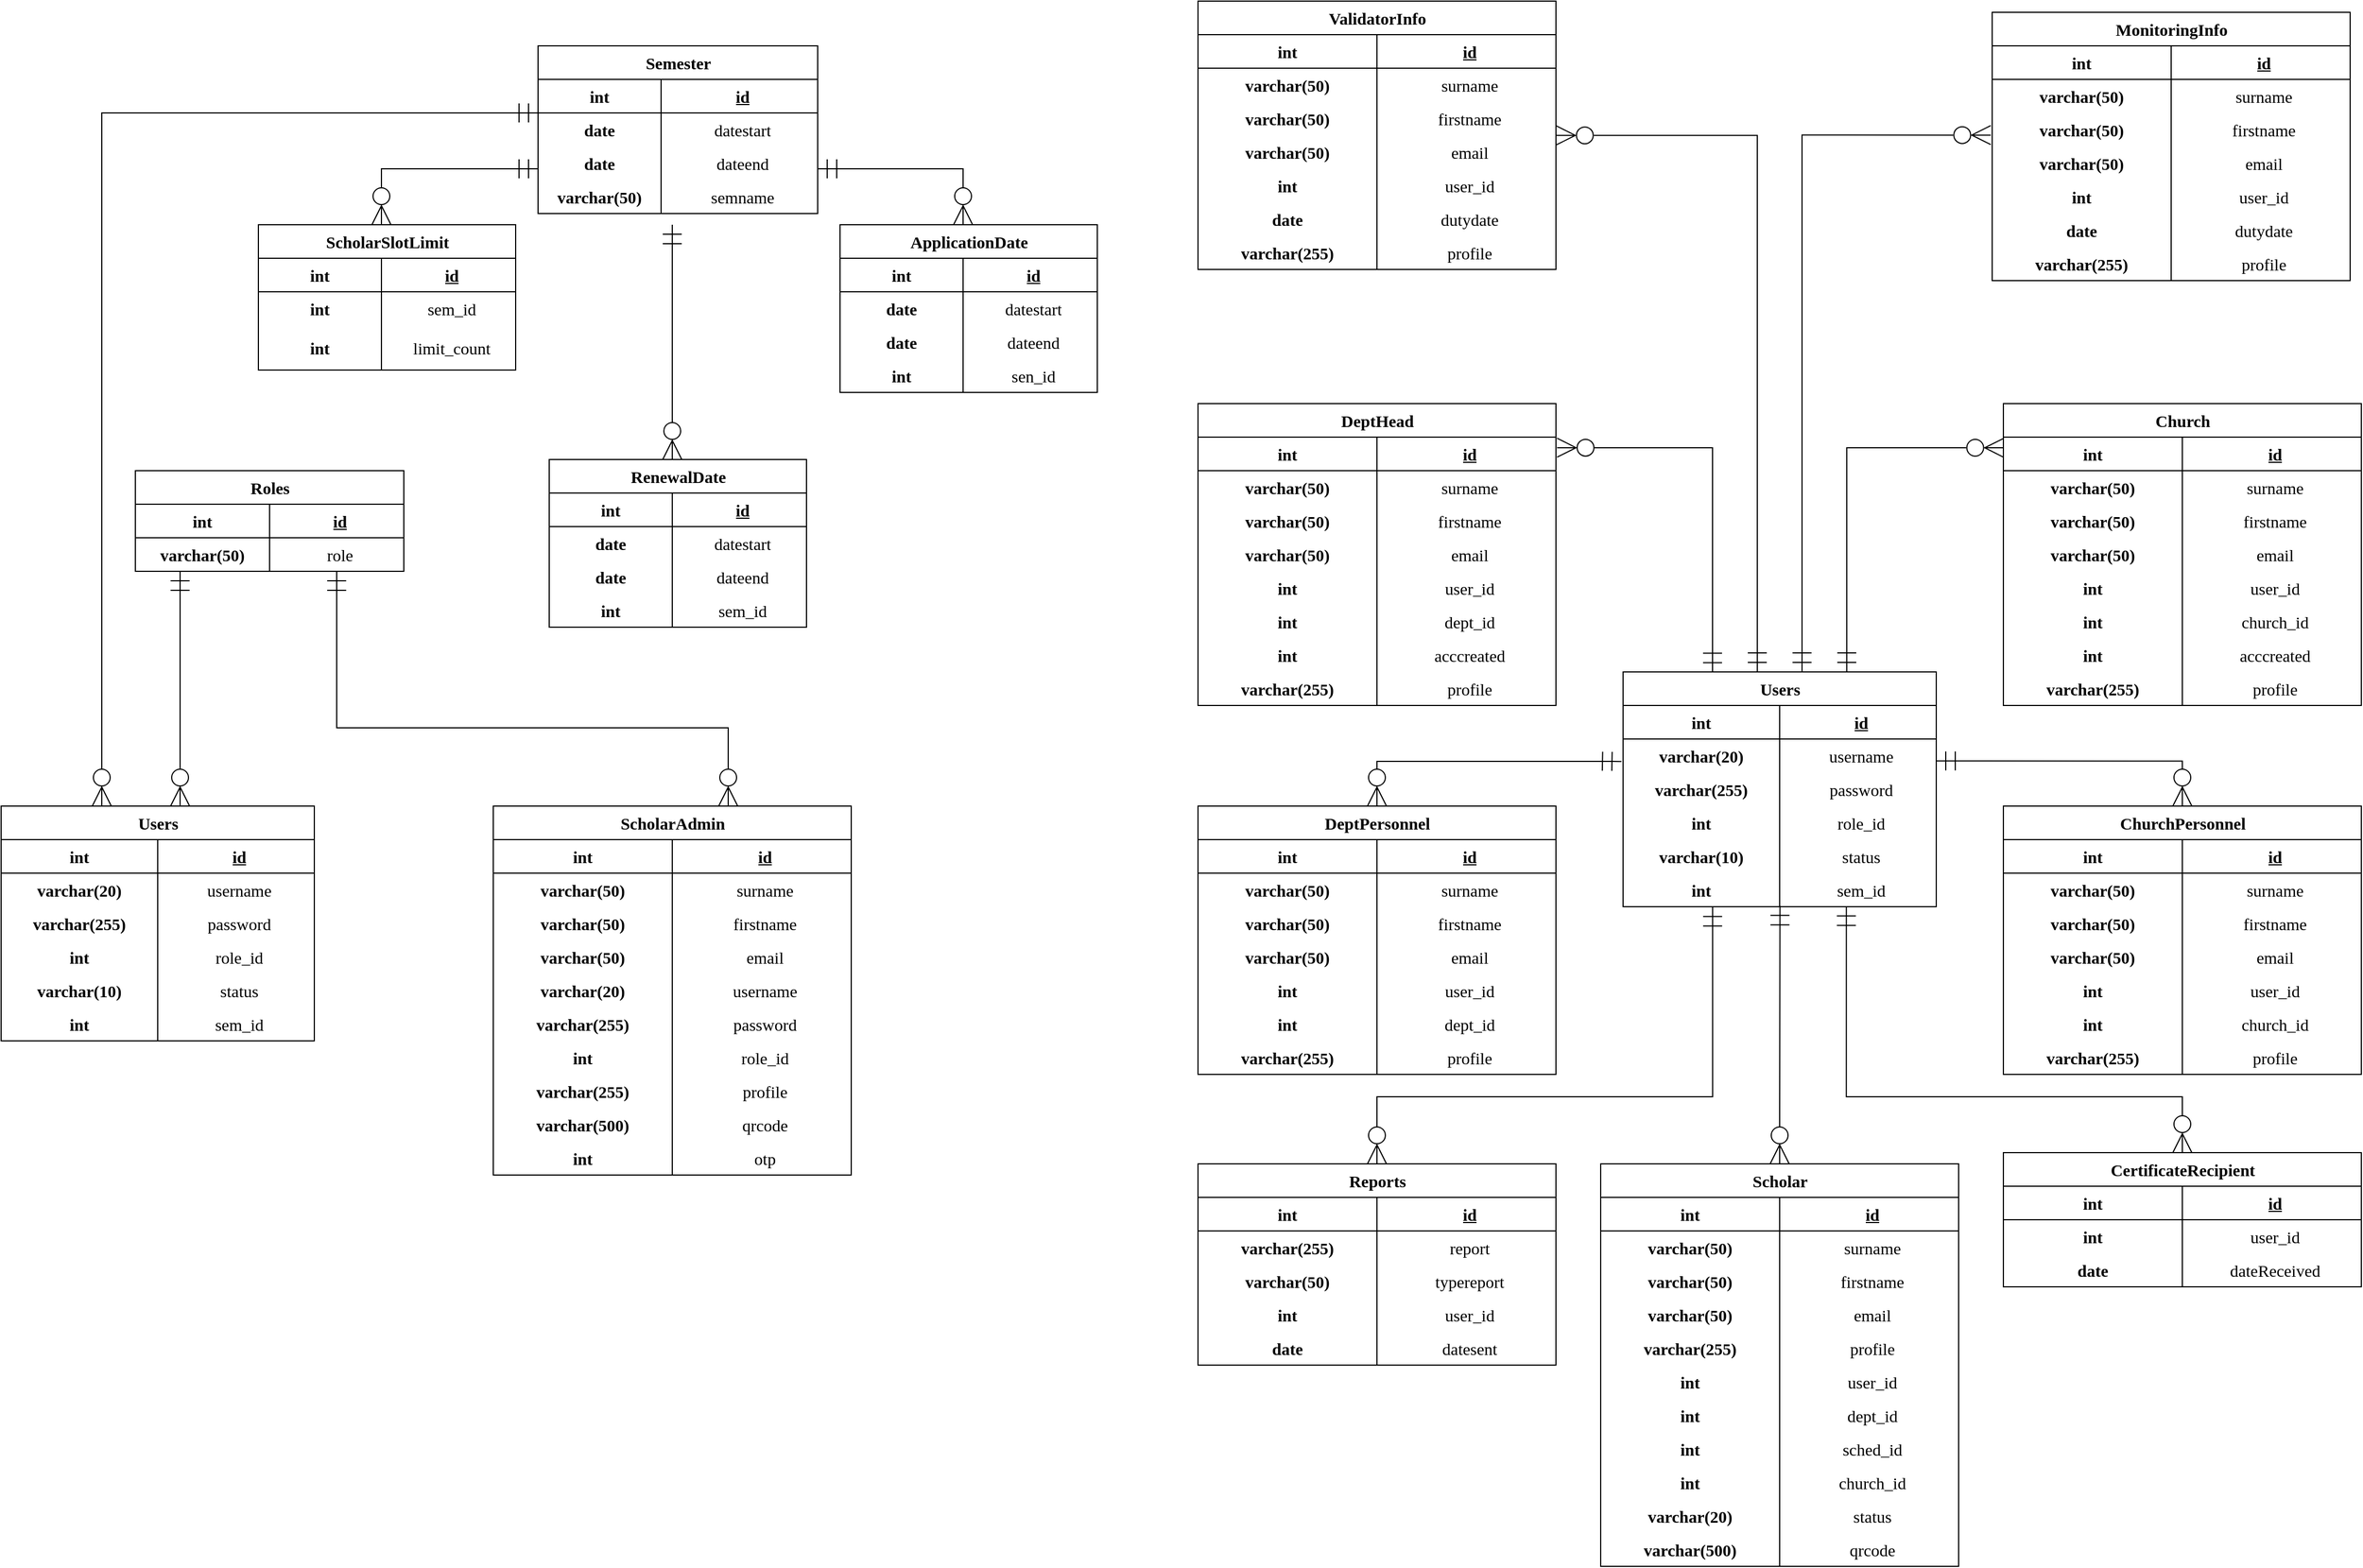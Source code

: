 <mxfile version="27.0.5">
  <diagram name="Page-1" id="S0cK7dZVT9cCj5j7Iq81">
    <mxGraphModel dx="2732" dy="1492" grid="1" gridSize="10" guides="1" tooltips="1" connect="1" arrows="1" fold="1" page="1" pageScale="1" pageWidth="1100" pageHeight="1700" math="0" shadow="0">
      <root>
        <mxCell id="0" />
        <mxCell id="1" parent="0" />
        <mxCell id="BOQhzw1DH6TcYTrtDjCy-1" value="Semester" style="shape=table;startSize=30;container=1;collapsible=1;childLayout=tableLayout;fixedRows=1;rowLines=0;fontStyle=1;align=center;resizeLast=1;html=1;fontFamily=Lucida Console;fontSize=15;rounded=0;swimlaneLine=1;" vertex="1" parent="1">
          <mxGeometry x="550" y="80" width="250" height="150" as="geometry" />
        </mxCell>
        <mxCell id="BOQhzw1DH6TcYTrtDjCy-2" value="" style="shape=tableRow;horizontal=0;startSize=0;swimlaneHead=0;swimlaneBody=0;fillColor=none;collapsible=0;dropTarget=0;points=[[0,0.5],[1,0.5]];portConstraint=eastwest;top=0;left=0;right=0;bottom=1;fontFamily=Lucida Console;fontSize=15;align=center;" vertex="1" parent="BOQhzw1DH6TcYTrtDjCy-1">
          <mxGeometry y="30" width="250" height="30" as="geometry" />
        </mxCell>
        <mxCell id="BOQhzw1DH6TcYTrtDjCy-3" value="int" style="shape=partialRectangle;connectable=0;fillColor=none;top=0;left=0;bottom=0;right=0;fontStyle=1;overflow=hidden;whiteSpace=wrap;html=1;fontFamily=Lucida Console;fontSize=15;align=center;" vertex="1" parent="BOQhzw1DH6TcYTrtDjCy-2">
          <mxGeometry width="110" height="30" as="geometry">
            <mxRectangle width="110" height="30" as="alternateBounds" />
          </mxGeometry>
        </mxCell>
        <mxCell id="BOQhzw1DH6TcYTrtDjCy-4" value="id" style="shape=partialRectangle;connectable=0;fillColor=none;top=0;left=0;bottom=0;right=0;align=center;spacingLeft=6;fontStyle=5;overflow=hidden;whiteSpace=wrap;html=1;fontFamily=Lucida Console;fontSize=15;" vertex="1" parent="BOQhzw1DH6TcYTrtDjCy-2">
          <mxGeometry x="110" width="140" height="30" as="geometry">
            <mxRectangle width="140" height="30" as="alternateBounds" />
          </mxGeometry>
        </mxCell>
        <mxCell id="BOQhzw1DH6TcYTrtDjCy-5" value="" style="shape=tableRow;horizontal=0;startSize=0;swimlaneHead=0;swimlaneBody=0;fillColor=none;collapsible=0;dropTarget=0;points=[[0,0.5],[1,0.5]];portConstraint=eastwest;top=0;left=0;right=0;bottom=0;fontFamily=Lucida Console;fontSize=15;align=center;" vertex="1" parent="BOQhzw1DH6TcYTrtDjCy-1">
          <mxGeometry y="60" width="250" height="30" as="geometry" />
        </mxCell>
        <mxCell id="BOQhzw1DH6TcYTrtDjCy-6" value="&lt;b&gt;date&lt;/b&gt;" style="shape=partialRectangle;connectable=0;fillColor=none;top=0;left=0;bottom=0;right=0;editable=1;overflow=hidden;whiteSpace=wrap;html=1;fontFamily=Lucida Console;fontSize=15;align=center;" vertex="1" parent="BOQhzw1DH6TcYTrtDjCy-5">
          <mxGeometry width="110" height="30" as="geometry">
            <mxRectangle width="110" height="30" as="alternateBounds" />
          </mxGeometry>
        </mxCell>
        <mxCell id="BOQhzw1DH6TcYTrtDjCy-7" value="datestart" style="shape=partialRectangle;connectable=0;fillColor=none;top=0;left=0;bottom=0;right=0;align=center;spacingLeft=6;overflow=hidden;whiteSpace=wrap;html=1;fontFamily=Lucida Console;fontSize=15;" vertex="1" parent="BOQhzw1DH6TcYTrtDjCy-5">
          <mxGeometry x="110" width="140" height="30" as="geometry">
            <mxRectangle width="140" height="30" as="alternateBounds" />
          </mxGeometry>
        </mxCell>
        <mxCell id="BOQhzw1DH6TcYTrtDjCy-8" value="" style="shape=tableRow;horizontal=0;startSize=0;swimlaneHead=0;swimlaneBody=0;fillColor=none;collapsible=0;dropTarget=0;points=[[0,0.5],[1,0.5]];portConstraint=eastwest;top=0;left=0;right=0;bottom=0;fontFamily=Lucida Console;fontSize=15;align=center;" vertex="1" parent="BOQhzw1DH6TcYTrtDjCy-1">
          <mxGeometry y="90" width="250" height="30" as="geometry" />
        </mxCell>
        <mxCell id="BOQhzw1DH6TcYTrtDjCy-9" value="date" style="shape=partialRectangle;connectable=0;fillColor=none;top=0;left=0;bottom=0;right=0;editable=1;overflow=hidden;whiteSpace=wrap;html=1;fontStyle=1;fontFamily=Lucida Console;fontSize=15;align=center;" vertex="1" parent="BOQhzw1DH6TcYTrtDjCy-8">
          <mxGeometry width="110" height="30" as="geometry">
            <mxRectangle width="110" height="30" as="alternateBounds" />
          </mxGeometry>
        </mxCell>
        <mxCell id="BOQhzw1DH6TcYTrtDjCy-10" value="dateend" style="shape=partialRectangle;connectable=0;fillColor=none;top=0;left=0;bottom=0;right=0;align=center;spacingLeft=6;overflow=hidden;whiteSpace=wrap;html=1;fontFamily=Lucida Console;fontSize=15;" vertex="1" parent="BOQhzw1DH6TcYTrtDjCy-8">
          <mxGeometry x="110" width="140" height="30" as="geometry">
            <mxRectangle width="140" height="30" as="alternateBounds" />
          </mxGeometry>
        </mxCell>
        <mxCell id="BOQhzw1DH6TcYTrtDjCy-11" value="" style="shape=tableRow;horizontal=0;startSize=0;swimlaneHead=0;swimlaneBody=0;fillColor=none;collapsible=0;dropTarget=0;points=[[0,0.5],[1,0.5]];portConstraint=eastwest;top=0;left=0;right=0;bottom=0;fontFamily=Lucida Console;fontSize=15;align=center;" vertex="1" parent="BOQhzw1DH6TcYTrtDjCy-1">
          <mxGeometry y="120" width="250" height="30" as="geometry" />
        </mxCell>
        <mxCell id="BOQhzw1DH6TcYTrtDjCy-12" value="&lt;b&gt;varchar(50)&lt;/b&gt;" style="shape=partialRectangle;connectable=0;fillColor=none;top=0;left=0;bottom=0;right=0;editable=1;overflow=hidden;whiteSpace=wrap;html=1;fontFamily=Lucida Console;fontSize=15;align=center;" vertex="1" parent="BOQhzw1DH6TcYTrtDjCy-11">
          <mxGeometry width="110" height="30" as="geometry">
            <mxRectangle width="110" height="30" as="alternateBounds" />
          </mxGeometry>
        </mxCell>
        <mxCell id="BOQhzw1DH6TcYTrtDjCy-13" value="semname" style="shape=partialRectangle;connectable=0;fillColor=none;top=0;left=0;bottom=0;right=0;align=center;spacingLeft=6;overflow=hidden;whiteSpace=wrap;html=1;fontFamily=Lucida Console;fontSize=15;" vertex="1" parent="BOQhzw1DH6TcYTrtDjCy-11">
          <mxGeometry x="110" width="140" height="30" as="geometry">
            <mxRectangle width="140" height="30" as="alternateBounds" />
          </mxGeometry>
        </mxCell>
        <mxCell id="BOQhzw1DH6TcYTrtDjCy-83" value="RenewalDate" style="shape=table;startSize=30;container=1;collapsible=1;childLayout=tableLayout;fixedRows=1;rowLines=0;fontStyle=1;align=center;resizeLast=1;html=1;fontFamily=Lucida Console;fontSize=15;rounded=0;swimlaneLine=1;" vertex="1" parent="1">
          <mxGeometry x="560" y="450" width="230" height="150" as="geometry" />
        </mxCell>
        <mxCell id="BOQhzw1DH6TcYTrtDjCy-84" value="" style="shape=tableRow;horizontal=0;startSize=0;swimlaneHead=0;swimlaneBody=0;fillColor=none;collapsible=0;dropTarget=0;points=[[0,0.5],[1,0.5]];portConstraint=eastwest;top=0;left=0;right=0;bottom=1;fontFamily=Lucida Console;fontSize=15;align=center;" vertex="1" parent="BOQhzw1DH6TcYTrtDjCy-83">
          <mxGeometry y="30" width="230" height="30" as="geometry" />
        </mxCell>
        <mxCell id="BOQhzw1DH6TcYTrtDjCy-85" value="int" style="shape=partialRectangle;connectable=0;fillColor=none;top=0;left=0;bottom=0;right=0;fontStyle=1;overflow=hidden;whiteSpace=wrap;html=1;fontFamily=Lucida Console;fontSize=15;align=center;" vertex="1" parent="BOQhzw1DH6TcYTrtDjCy-84">
          <mxGeometry width="110" height="30" as="geometry">
            <mxRectangle width="110" height="30" as="alternateBounds" />
          </mxGeometry>
        </mxCell>
        <mxCell id="BOQhzw1DH6TcYTrtDjCy-86" value="id" style="shape=partialRectangle;connectable=0;fillColor=none;top=0;left=0;bottom=0;right=0;align=center;spacingLeft=6;fontStyle=5;overflow=hidden;whiteSpace=wrap;html=1;fontFamily=Lucida Console;fontSize=15;" vertex="1" parent="BOQhzw1DH6TcYTrtDjCy-84">
          <mxGeometry x="110" width="120" height="30" as="geometry">
            <mxRectangle width="120" height="30" as="alternateBounds" />
          </mxGeometry>
        </mxCell>
        <mxCell id="BOQhzw1DH6TcYTrtDjCy-87" value="" style="shape=tableRow;horizontal=0;startSize=0;swimlaneHead=0;swimlaneBody=0;fillColor=none;collapsible=0;dropTarget=0;points=[[0,0.5],[1,0.5]];portConstraint=eastwest;top=0;left=0;right=0;bottom=0;fontFamily=Lucida Console;fontSize=15;align=center;" vertex="1" parent="BOQhzw1DH6TcYTrtDjCy-83">
          <mxGeometry y="60" width="230" height="30" as="geometry" />
        </mxCell>
        <mxCell id="BOQhzw1DH6TcYTrtDjCy-88" value="&lt;b&gt;date&lt;/b&gt;" style="shape=partialRectangle;connectable=0;fillColor=none;top=0;left=0;bottom=0;right=0;editable=1;overflow=hidden;whiteSpace=wrap;html=1;fontFamily=Lucida Console;fontSize=15;align=center;" vertex="1" parent="BOQhzw1DH6TcYTrtDjCy-87">
          <mxGeometry width="110" height="30" as="geometry">
            <mxRectangle width="110" height="30" as="alternateBounds" />
          </mxGeometry>
        </mxCell>
        <mxCell id="BOQhzw1DH6TcYTrtDjCy-89" value="datestart" style="shape=partialRectangle;connectable=0;fillColor=none;top=0;left=0;bottom=0;right=0;align=center;spacingLeft=6;overflow=hidden;whiteSpace=wrap;html=1;fontFamily=Lucida Console;fontSize=15;" vertex="1" parent="BOQhzw1DH6TcYTrtDjCy-87">
          <mxGeometry x="110" width="120" height="30" as="geometry">
            <mxRectangle width="120" height="30" as="alternateBounds" />
          </mxGeometry>
        </mxCell>
        <mxCell id="BOQhzw1DH6TcYTrtDjCy-90" value="" style="shape=tableRow;horizontal=0;startSize=0;swimlaneHead=0;swimlaneBody=0;fillColor=none;collapsible=0;dropTarget=0;points=[[0,0.5],[1,0.5]];portConstraint=eastwest;top=0;left=0;right=0;bottom=0;fontFamily=Lucida Console;fontSize=15;align=center;" vertex="1" parent="BOQhzw1DH6TcYTrtDjCy-83">
          <mxGeometry y="90" width="230" height="30" as="geometry" />
        </mxCell>
        <mxCell id="BOQhzw1DH6TcYTrtDjCy-91" value="date" style="shape=partialRectangle;connectable=0;fillColor=none;top=0;left=0;bottom=0;right=0;editable=1;overflow=hidden;whiteSpace=wrap;html=1;fontStyle=1;fontFamily=Lucida Console;fontSize=15;align=center;" vertex="1" parent="BOQhzw1DH6TcYTrtDjCy-90">
          <mxGeometry width="110" height="30" as="geometry">
            <mxRectangle width="110" height="30" as="alternateBounds" />
          </mxGeometry>
        </mxCell>
        <mxCell id="BOQhzw1DH6TcYTrtDjCy-92" value="dateend" style="shape=partialRectangle;connectable=0;fillColor=none;top=0;left=0;bottom=0;right=0;align=center;spacingLeft=6;overflow=hidden;whiteSpace=wrap;html=1;fontFamily=Lucida Console;fontSize=15;" vertex="1" parent="BOQhzw1DH6TcYTrtDjCy-90">
          <mxGeometry x="110" width="120" height="30" as="geometry">
            <mxRectangle width="120" height="30" as="alternateBounds" />
          </mxGeometry>
        </mxCell>
        <mxCell id="BOQhzw1DH6TcYTrtDjCy-93" value="" style="shape=tableRow;horizontal=0;startSize=0;swimlaneHead=0;swimlaneBody=0;fillColor=none;collapsible=0;dropTarget=0;points=[[0,0.5],[1,0.5]];portConstraint=eastwest;top=0;left=0;right=0;bottom=0;fontFamily=Lucida Console;fontSize=15;align=center;" vertex="1" parent="BOQhzw1DH6TcYTrtDjCy-83">
          <mxGeometry y="120" width="230" height="30" as="geometry" />
        </mxCell>
        <mxCell id="BOQhzw1DH6TcYTrtDjCy-94" value="&lt;b&gt;int&lt;/b&gt;" style="shape=partialRectangle;connectable=0;fillColor=none;top=0;left=0;bottom=0;right=0;editable=1;overflow=hidden;whiteSpace=wrap;html=1;fontFamily=Lucida Console;fontSize=15;align=center;" vertex="1" parent="BOQhzw1DH6TcYTrtDjCy-93">
          <mxGeometry width="110" height="30" as="geometry">
            <mxRectangle width="110" height="30" as="alternateBounds" />
          </mxGeometry>
        </mxCell>
        <mxCell id="BOQhzw1DH6TcYTrtDjCy-95" value="sem_id" style="shape=partialRectangle;connectable=0;fillColor=none;top=0;left=0;bottom=0;right=0;align=center;spacingLeft=6;overflow=hidden;whiteSpace=wrap;html=1;fontFamily=Lucida Console;fontSize=15;" vertex="1" parent="BOQhzw1DH6TcYTrtDjCy-93">
          <mxGeometry x="110" width="120" height="30" as="geometry">
            <mxRectangle width="120" height="30" as="alternateBounds" />
          </mxGeometry>
        </mxCell>
        <mxCell id="BOQhzw1DH6TcYTrtDjCy-96" value="ApplicationDate" style="shape=table;startSize=30;container=1;collapsible=1;childLayout=tableLayout;fixedRows=1;rowLines=0;fontStyle=1;align=center;resizeLast=1;html=1;fontFamily=Lucida Console;fontSize=15;rounded=0;swimlaneLine=1;" vertex="1" parent="1">
          <mxGeometry x="820" y="240" width="230" height="150" as="geometry" />
        </mxCell>
        <mxCell id="BOQhzw1DH6TcYTrtDjCy-97" value="" style="shape=tableRow;horizontal=0;startSize=0;swimlaneHead=0;swimlaneBody=0;fillColor=none;collapsible=0;dropTarget=0;points=[[0,0.5],[1,0.5]];portConstraint=eastwest;top=0;left=0;right=0;bottom=1;fontFamily=Lucida Console;fontSize=15;align=center;" vertex="1" parent="BOQhzw1DH6TcYTrtDjCy-96">
          <mxGeometry y="30" width="230" height="30" as="geometry" />
        </mxCell>
        <mxCell id="BOQhzw1DH6TcYTrtDjCy-98" value="int" style="shape=partialRectangle;connectable=0;fillColor=none;top=0;left=0;bottom=0;right=0;fontStyle=1;overflow=hidden;whiteSpace=wrap;html=1;fontFamily=Lucida Console;fontSize=15;align=center;" vertex="1" parent="BOQhzw1DH6TcYTrtDjCy-97">
          <mxGeometry width="110" height="30" as="geometry">
            <mxRectangle width="110" height="30" as="alternateBounds" />
          </mxGeometry>
        </mxCell>
        <mxCell id="BOQhzw1DH6TcYTrtDjCy-99" value="id" style="shape=partialRectangle;connectable=0;fillColor=none;top=0;left=0;bottom=0;right=0;align=center;spacingLeft=6;fontStyle=5;overflow=hidden;whiteSpace=wrap;html=1;fontFamily=Lucida Console;fontSize=15;" vertex="1" parent="BOQhzw1DH6TcYTrtDjCy-97">
          <mxGeometry x="110" width="120" height="30" as="geometry">
            <mxRectangle width="120" height="30" as="alternateBounds" />
          </mxGeometry>
        </mxCell>
        <mxCell id="BOQhzw1DH6TcYTrtDjCy-100" value="" style="shape=tableRow;horizontal=0;startSize=0;swimlaneHead=0;swimlaneBody=0;fillColor=none;collapsible=0;dropTarget=0;points=[[0,0.5],[1,0.5]];portConstraint=eastwest;top=0;left=0;right=0;bottom=0;fontFamily=Lucida Console;fontSize=15;align=center;" vertex="1" parent="BOQhzw1DH6TcYTrtDjCy-96">
          <mxGeometry y="60" width="230" height="30" as="geometry" />
        </mxCell>
        <mxCell id="BOQhzw1DH6TcYTrtDjCy-101" value="&lt;b&gt;date&lt;/b&gt;" style="shape=partialRectangle;connectable=0;fillColor=none;top=0;left=0;bottom=0;right=0;editable=1;overflow=hidden;whiteSpace=wrap;html=1;fontFamily=Lucida Console;fontSize=15;align=center;" vertex="1" parent="BOQhzw1DH6TcYTrtDjCy-100">
          <mxGeometry width="110" height="30" as="geometry">
            <mxRectangle width="110" height="30" as="alternateBounds" />
          </mxGeometry>
        </mxCell>
        <mxCell id="BOQhzw1DH6TcYTrtDjCy-102" value="datestart" style="shape=partialRectangle;connectable=0;fillColor=none;top=0;left=0;bottom=0;right=0;align=center;spacingLeft=6;overflow=hidden;whiteSpace=wrap;html=1;fontFamily=Lucida Console;fontSize=15;" vertex="1" parent="BOQhzw1DH6TcYTrtDjCy-100">
          <mxGeometry x="110" width="120" height="30" as="geometry">
            <mxRectangle width="120" height="30" as="alternateBounds" />
          </mxGeometry>
        </mxCell>
        <mxCell id="BOQhzw1DH6TcYTrtDjCy-103" value="" style="shape=tableRow;horizontal=0;startSize=0;swimlaneHead=0;swimlaneBody=0;fillColor=none;collapsible=0;dropTarget=0;points=[[0,0.5],[1,0.5]];portConstraint=eastwest;top=0;left=0;right=0;bottom=0;fontFamily=Lucida Console;fontSize=15;align=center;" vertex="1" parent="BOQhzw1DH6TcYTrtDjCy-96">
          <mxGeometry y="90" width="230" height="30" as="geometry" />
        </mxCell>
        <mxCell id="BOQhzw1DH6TcYTrtDjCy-104" value="date" style="shape=partialRectangle;connectable=0;fillColor=none;top=0;left=0;bottom=0;right=0;editable=1;overflow=hidden;whiteSpace=wrap;html=1;fontStyle=1;fontFamily=Lucida Console;fontSize=15;align=center;" vertex="1" parent="BOQhzw1DH6TcYTrtDjCy-103">
          <mxGeometry width="110" height="30" as="geometry">
            <mxRectangle width="110" height="30" as="alternateBounds" />
          </mxGeometry>
        </mxCell>
        <mxCell id="BOQhzw1DH6TcYTrtDjCy-105" value="dateend" style="shape=partialRectangle;connectable=0;fillColor=none;top=0;left=0;bottom=0;right=0;align=center;spacingLeft=6;overflow=hidden;whiteSpace=wrap;html=1;fontFamily=Lucida Console;fontSize=15;" vertex="1" parent="BOQhzw1DH6TcYTrtDjCy-103">
          <mxGeometry x="110" width="120" height="30" as="geometry">
            <mxRectangle width="120" height="30" as="alternateBounds" />
          </mxGeometry>
        </mxCell>
        <mxCell id="BOQhzw1DH6TcYTrtDjCy-106" value="" style="shape=tableRow;horizontal=0;startSize=0;swimlaneHead=0;swimlaneBody=0;fillColor=none;collapsible=0;dropTarget=0;points=[[0,0.5],[1,0.5]];portConstraint=eastwest;top=0;left=0;right=0;bottom=0;fontFamily=Lucida Console;fontSize=15;align=center;" vertex="1" parent="BOQhzw1DH6TcYTrtDjCy-96">
          <mxGeometry y="120" width="230" height="30" as="geometry" />
        </mxCell>
        <mxCell id="BOQhzw1DH6TcYTrtDjCy-107" value="&lt;b&gt;int&lt;/b&gt;" style="shape=partialRectangle;connectable=0;fillColor=none;top=0;left=0;bottom=0;right=0;editable=1;overflow=hidden;whiteSpace=wrap;html=1;fontFamily=Lucida Console;fontSize=15;align=center;" vertex="1" parent="BOQhzw1DH6TcYTrtDjCy-106">
          <mxGeometry width="110" height="30" as="geometry">
            <mxRectangle width="110" height="30" as="alternateBounds" />
          </mxGeometry>
        </mxCell>
        <mxCell id="BOQhzw1DH6TcYTrtDjCy-108" value="sen_id" style="shape=partialRectangle;connectable=0;fillColor=none;top=0;left=0;bottom=0;right=0;align=center;spacingLeft=6;overflow=hidden;whiteSpace=wrap;html=1;fontFamily=Lucida Console;fontSize=15;" vertex="1" parent="BOQhzw1DH6TcYTrtDjCy-106">
          <mxGeometry x="110" width="120" height="30" as="geometry">
            <mxRectangle width="120" height="30" as="alternateBounds" />
          </mxGeometry>
        </mxCell>
        <mxCell id="BOQhzw1DH6TcYTrtDjCy-109" value="ScholarSlotLimit" style="shape=table;startSize=30;container=1;collapsible=1;childLayout=tableLayout;fixedRows=1;rowLines=0;fontStyle=1;align=center;resizeLast=1;html=1;fontFamily=Lucida Console;fontSize=15;rounded=0;swimlaneLine=1;" vertex="1" parent="1">
          <mxGeometry x="300" y="240" width="230" height="130" as="geometry" />
        </mxCell>
        <mxCell id="BOQhzw1DH6TcYTrtDjCy-110" value="" style="shape=tableRow;horizontal=0;startSize=0;swimlaneHead=0;swimlaneBody=0;fillColor=none;collapsible=0;dropTarget=0;points=[[0,0.5],[1,0.5]];portConstraint=eastwest;top=0;left=0;right=0;bottom=1;fontFamily=Lucida Console;fontSize=15;align=center;" vertex="1" parent="BOQhzw1DH6TcYTrtDjCy-109">
          <mxGeometry y="30" width="230" height="30" as="geometry" />
        </mxCell>
        <mxCell id="BOQhzw1DH6TcYTrtDjCy-111" value="int" style="shape=partialRectangle;connectable=0;fillColor=none;top=0;left=0;bottom=0;right=0;fontStyle=1;overflow=hidden;whiteSpace=wrap;html=1;fontFamily=Lucida Console;fontSize=15;align=center;" vertex="1" parent="BOQhzw1DH6TcYTrtDjCy-110">
          <mxGeometry width="110" height="30" as="geometry">
            <mxRectangle width="110" height="30" as="alternateBounds" />
          </mxGeometry>
        </mxCell>
        <mxCell id="BOQhzw1DH6TcYTrtDjCy-112" value="id" style="shape=partialRectangle;connectable=0;fillColor=none;top=0;left=0;bottom=0;right=0;align=center;spacingLeft=6;fontStyle=5;overflow=hidden;whiteSpace=wrap;html=1;fontFamily=Lucida Console;fontSize=15;" vertex="1" parent="BOQhzw1DH6TcYTrtDjCy-110">
          <mxGeometry x="110" width="120" height="30" as="geometry">
            <mxRectangle width="120" height="30" as="alternateBounds" />
          </mxGeometry>
        </mxCell>
        <mxCell id="BOQhzw1DH6TcYTrtDjCy-113" value="" style="shape=tableRow;horizontal=0;startSize=0;swimlaneHead=0;swimlaneBody=0;fillColor=none;collapsible=0;dropTarget=0;points=[[0,0.5],[1,0.5]];portConstraint=eastwest;top=0;left=0;right=0;bottom=0;fontFamily=Lucida Console;fontSize=15;align=center;" vertex="1" parent="BOQhzw1DH6TcYTrtDjCy-109">
          <mxGeometry y="60" width="230" height="30" as="geometry" />
        </mxCell>
        <mxCell id="BOQhzw1DH6TcYTrtDjCy-114" value="&lt;b&gt;int&lt;/b&gt;" style="shape=partialRectangle;connectable=0;fillColor=none;top=0;left=0;bottom=0;right=0;editable=1;overflow=hidden;whiteSpace=wrap;html=1;fontFamily=Lucida Console;fontSize=15;align=center;" vertex="1" parent="BOQhzw1DH6TcYTrtDjCy-113">
          <mxGeometry width="110" height="30" as="geometry">
            <mxRectangle width="110" height="30" as="alternateBounds" />
          </mxGeometry>
        </mxCell>
        <mxCell id="BOQhzw1DH6TcYTrtDjCy-115" value="sem_id" style="shape=partialRectangle;connectable=0;fillColor=none;top=0;left=0;bottom=0;right=0;align=center;spacingLeft=6;overflow=hidden;whiteSpace=wrap;html=1;fontFamily=Lucida Console;fontSize=15;" vertex="1" parent="BOQhzw1DH6TcYTrtDjCy-113">
          <mxGeometry x="110" width="120" height="30" as="geometry">
            <mxRectangle width="120" height="30" as="alternateBounds" />
          </mxGeometry>
        </mxCell>
        <mxCell id="BOQhzw1DH6TcYTrtDjCy-116" value="" style="shape=tableRow;horizontal=0;startSize=0;swimlaneHead=0;swimlaneBody=0;fillColor=none;collapsible=0;dropTarget=0;points=[[0,0.5],[1,0.5]];portConstraint=eastwest;top=0;left=0;right=0;bottom=0;fontFamily=Lucida Console;fontSize=15;align=center;" vertex="1" parent="BOQhzw1DH6TcYTrtDjCy-109">
          <mxGeometry y="90" width="230" height="40" as="geometry" />
        </mxCell>
        <mxCell id="BOQhzw1DH6TcYTrtDjCy-117" value="int" style="shape=partialRectangle;connectable=0;fillColor=none;top=0;left=0;bottom=0;right=0;editable=1;overflow=hidden;whiteSpace=wrap;html=1;fontStyle=1;fontFamily=Lucida Console;fontSize=15;align=center;" vertex="1" parent="BOQhzw1DH6TcYTrtDjCy-116">
          <mxGeometry width="110" height="40" as="geometry">
            <mxRectangle width="110" height="40" as="alternateBounds" />
          </mxGeometry>
        </mxCell>
        <mxCell id="BOQhzw1DH6TcYTrtDjCy-118" value="limit_count" style="shape=partialRectangle;connectable=0;fillColor=none;top=0;left=0;bottom=0;right=0;align=center;spacingLeft=6;overflow=hidden;whiteSpace=wrap;html=1;fontFamily=Lucida Console;fontSize=15;" vertex="1" parent="BOQhzw1DH6TcYTrtDjCy-116">
          <mxGeometry x="110" width="120" height="40" as="geometry">
            <mxRectangle width="120" height="40" as="alternateBounds" />
          </mxGeometry>
        </mxCell>
        <mxCell id="BOQhzw1DH6TcYTrtDjCy-127" style="edgeStyle=orthogonalEdgeStyle;rounded=0;orthogonalLoop=1;jettySize=auto;html=1;startArrow=ERzeroToMany;startFill=0;endArrow=ERmandOne;endFill=0;endSize=15;startSize=15;" edge="1" parent="1">
          <mxGeometry relative="1" as="geometry">
            <mxPoint x="930" y="240" as="sourcePoint" />
            <mxPoint x="800" y="190" as="targetPoint" />
            <Array as="points">
              <mxPoint x="930" y="190" />
            </Array>
          </mxGeometry>
        </mxCell>
        <mxCell id="BOQhzw1DH6TcYTrtDjCy-128" style="edgeStyle=orthogonalEdgeStyle;rounded=0;orthogonalLoop=1;jettySize=auto;html=1;startArrow=ERzeroToMany;startFill=0;endArrow=ERmandOne;endFill=0;endSize=15;startSize=15;" edge="1" parent="1">
          <mxGeometry relative="1" as="geometry">
            <mxPoint x="670" y="450" as="sourcePoint" />
            <mxPoint x="670" y="240" as="targetPoint" />
            <Array as="points">
              <mxPoint x="670" y="290" />
              <mxPoint x="670" y="290" />
            </Array>
          </mxGeometry>
        </mxCell>
        <mxCell id="BOQhzw1DH6TcYTrtDjCy-129" style="edgeStyle=orthogonalEdgeStyle;rounded=0;orthogonalLoop=1;jettySize=auto;html=1;startArrow=ERzeroToMany;startFill=0;endArrow=ERmandOne;endFill=0;endSize=15;startSize=15;" edge="1" parent="1">
          <mxGeometry relative="1" as="geometry">
            <mxPoint x="410" y="240" as="sourcePoint" />
            <mxPoint x="550" y="190" as="targetPoint" />
            <Array as="points">
              <mxPoint x="410" y="190" />
            </Array>
          </mxGeometry>
        </mxCell>
        <mxCell id="BOQhzw1DH6TcYTrtDjCy-130" value="Roles" style="shape=table;startSize=30;container=1;collapsible=1;childLayout=tableLayout;fixedRows=1;rowLines=0;fontStyle=1;align=center;resizeLast=1;html=1;fontFamily=Lucida Console;fontSize=15;rounded=0;swimlaneLine=1;" vertex="1" parent="1">
          <mxGeometry x="190" y="460" width="240" height="90" as="geometry" />
        </mxCell>
        <mxCell id="BOQhzw1DH6TcYTrtDjCy-131" value="" style="shape=tableRow;horizontal=0;startSize=0;swimlaneHead=0;swimlaneBody=0;fillColor=none;collapsible=0;dropTarget=0;points=[[0,0.5],[1,0.5]];portConstraint=eastwest;top=0;left=0;right=0;bottom=1;fontFamily=Lucida Console;fontSize=15;align=center;" vertex="1" parent="BOQhzw1DH6TcYTrtDjCy-130">
          <mxGeometry y="30" width="240" height="30" as="geometry" />
        </mxCell>
        <mxCell id="BOQhzw1DH6TcYTrtDjCy-132" value="int" style="shape=partialRectangle;connectable=0;fillColor=none;top=0;left=0;bottom=0;right=0;fontStyle=1;overflow=hidden;whiteSpace=wrap;html=1;fontFamily=Lucida Console;fontSize=15;align=center;" vertex="1" parent="BOQhzw1DH6TcYTrtDjCy-131">
          <mxGeometry width="120" height="30" as="geometry">
            <mxRectangle width="120" height="30" as="alternateBounds" />
          </mxGeometry>
        </mxCell>
        <mxCell id="BOQhzw1DH6TcYTrtDjCy-133" value="id" style="shape=partialRectangle;connectable=0;fillColor=none;top=0;left=0;bottom=0;right=0;align=center;spacingLeft=6;fontStyle=5;overflow=hidden;whiteSpace=wrap;html=1;fontFamily=Lucida Console;fontSize=15;" vertex="1" parent="BOQhzw1DH6TcYTrtDjCy-131">
          <mxGeometry x="120" width="120" height="30" as="geometry">
            <mxRectangle width="120" height="30" as="alternateBounds" />
          </mxGeometry>
        </mxCell>
        <mxCell id="BOQhzw1DH6TcYTrtDjCy-140" value="" style="shape=tableRow;horizontal=0;startSize=0;swimlaneHead=0;swimlaneBody=0;fillColor=none;collapsible=0;dropTarget=0;points=[[0,0.5],[1,0.5]];portConstraint=eastwest;top=0;left=0;right=0;bottom=0;fontFamily=Lucida Console;fontSize=15;align=center;" vertex="1" parent="BOQhzw1DH6TcYTrtDjCy-130">
          <mxGeometry y="60" width="240" height="30" as="geometry" />
        </mxCell>
        <mxCell id="BOQhzw1DH6TcYTrtDjCy-141" value="&lt;b&gt;varchar(50)&lt;/b&gt;" style="shape=partialRectangle;connectable=0;fillColor=none;top=0;left=0;bottom=0;right=0;editable=1;overflow=hidden;whiteSpace=wrap;html=1;fontFamily=Lucida Console;fontSize=15;align=center;" vertex="1" parent="BOQhzw1DH6TcYTrtDjCy-140">
          <mxGeometry width="120" height="30" as="geometry">
            <mxRectangle width="120" height="30" as="alternateBounds" />
          </mxGeometry>
        </mxCell>
        <mxCell id="BOQhzw1DH6TcYTrtDjCy-142" value="role" style="shape=partialRectangle;connectable=0;fillColor=none;top=0;left=0;bottom=0;right=0;align=center;spacingLeft=6;overflow=hidden;whiteSpace=wrap;html=1;fontFamily=Lucida Console;fontSize=15;" vertex="1" parent="BOQhzw1DH6TcYTrtDjCy-140">
          <mxGeometry x="120" width="120" height="30" as="geometry">
            <mxRectangle width="120" height="30" as="alternateBounds" />
          </mxGeometry>
        </mxCell>
        <mxCell id="BOQhzw1DH6TcYTrtDjCy-143" value="ScholarAdmin" style="shape=table;startSize=30;container=1;collapsible=1;childLayout=tableLayout;fixedRows=1;rowLines=0;fontStyle=1;align=center;resizeLast=1;html=1;fontFamily=Lucida Console;fontSize=15;rounded=0;swimlaneLine=1;" vertex="1" parent="1">
          <mxGeometry x="510" y="760" width="320" height="330" as="geometry" />
        </mxCell>
        <mxCell id="BOQhzw1DH6TcYTrtDjCy-144" value="" style="shape=tableRow;horizontal=0;startSize=0;swimlaneHead=0;swimlaneBody=0;fillColor=none;collapsible=0;dropTarget=0;points=[[0,0.5],[1,0.5]];portConstraint=eastwest;top=0;left=0;right=0;bottom=1;fontFamily=Lucida Console;fontSize=15;align=center;" vertex="1" parent="BOQhzw1DH6TcYTrtDjCy-143">
          <mxGeometry y="30" width="320" height="30" as="geometry" />
        </mxCell>
        <mxCell id="BOQhzw1DH6TcYTrtDjCy-145" value="int" style="shape=partialRectangle;connectable=0;fillColor=none;top=0;left=0;bottom=0;right=0;fontStyle=1;overflow=hidden;whiteSpace=wrap;html=1;fontFamily=Lucida Console;fontSize=15;align=center;" vertex="1" parent="BOQhzw1DH6TcYTrtDjCy-144">
          <mxGeometry width="160" height="30" as="geometry">
            <mxRectangle width="160" height="30" as="alternateBounds" />
          </mxGeometry>
        </mxCell>
        <mxCell id="BOQhzw1DH6TcYTrtDjCy-146" value="id" style="shape=partialRectangle;connectable=0;fillColor=none;top=0;left=0;bottom=0;right=0;align=center;spacingLeft=6;fontStyle=5;overflow=hidden;whiteSpace=wrap;html=1;fontFamily=Lucida Console;fontSize=15;" vertex="1" parent="BOQhzw1DH6TcYTrtDjCy-144">
          <mxGeometry x="160" width="160" height="30" as="geometry">
            <mxRectangle width="160" height="30" as="alternateBounds" />
          </mxGeometry>
        </mxCell>
        <mxCell id="BOQhzw1DH6TcYTrtDjCy-147" value="" style="shape=tableRow;horizontal=0;startSize=0;swimlaneHead=0;swimlaneBody=0;fillColor=none;collapsible=0;dropTarget=0;points=[[0,0.5],[1,0.5]];portConstraint=eastwest;top=0;left=0;right=0;bottom=0;fontFamily=Lucida Console;fontSize=15;align=center;" vertex="1" parent="BOQhzw1DH6TcYTrtDjCy-143">
          <mxGeometry y="60" width="320" height="30" as="geometry" />
        </mxCell>
        <mxCell id="BOQhzw1DH6TcYTrtDjCy-148" value="&lt;b&gt;varchar(50)&lt;/b&gt;" style="shape=partialRectangle;connectable=0;fillColor=none;top=0;left=0;bottom=0;right=0;editable=1;overflow=hidden;whiteSpace=wrap;html=1;fontFamily=Lucida Console;fontSize=15;align=center;" vertex="1" parent="BOQhzw1DH6TcYTrtDjCy-147">
          <mxGeometry width="160" height="30" as="geometry">
            <mxRectangle width="160" height="30" as="alternateBounds" />
          </mxGeometry>
        </mxCell>
        <mxCell id="BOQhzw1DH6TcYTrtDjCy-149" value="surname" style="shape=partialRectangle;connectable=0;fillColor=none;top=0;left=0;bottom=0;right=0;align=center;spacingLeft=6;overflow=hidden;whiteSpace=wrap;html=1;fontFamily=Lucida Console;fontSize=15;" vertex="1" parent="BOQhzw1DH6TcYTrtDjCy-147">
          <mxGeometry x="160" width="160" height="30" as="geometry">
            <mxRectangle width="160" height="30" as="alternateBounds" />
          </mxGeometry>
        </mxCell>
        <mxCell id="BOQhzw1DH6TcYTrtDjCy-150" value="" style="shape=tableRow;horizontal=0;startSize=0;swimlaneHead=0;swimlaneBody=0;fillColor=none;collapsible=0;dropTarget=0;points=[[0,0.5],[1,0.5]];portConstraint=eastwest;top=0;left=0;right=0;bottom=0;fontFamily=Lucida Console;fontSize=15;align=center;" vertex="1" parent="BOQhzw1DH6TcYTrtDjCy-143">
          <mxGeometry y="90" width="320" height="30" as="geometry" />
        </mxCell>
        <mxCell id="BOQhzw1DH6TcYTrtDjCy-151" value="&lt;b&gt;varchar(50)&lt;/b&gt;" style="shape=partialRectangle;connectable=0;fillColor=none;top=0;left=0;bottom=0;right=0;editable=1;overflow=hidden;whiteSpace=wrap;html=1;fontStyle=1;fontFamily=Lucida Console;fontSize=15;align=center;" vertex="1" parent="BOQhzw1DH6TcYTrtDjCy-150">
          <mxGeometry width="160" height="30" as="geometry">
            <mxRectangle width="160" height="30" as="alternateBounds" />
          </mxGeometry>
        </mxCell>
        <mxCell id="BOQhzw1DH6TcYTrtDjCy-152" value="firstname" style="shape=partialRectangle;connectable=0;fillColor=none;top=0;left=0;bottom=0;right=0;align=center;spacingLeft=6;overflow=hidden;whiteSpace=wrap;html=1;fontFamily=Lucida Console;fontSize=15;" vertex="1" parent="BOQhzw1DH6TcYTrtDjCy-150">
          <mxGeometry x="160" width="160" height="30" as="geometry">
            <mxRectangle width="160" height="30" as="alternateBounds" />
          </mxGeometry>
        </mxCell>
        <mxCell id="BOQhzw1DH6TcYTrtDjCy-153" value="" style="shape=tableRow;horizontal=0;startSize=0;swimlaneHead=0;swimlaneBody=0;fillColor=none;collapsible=0;dropTarget=0;points=[[0,0.5],[1,0.5]];portConstraint=eastwest;top=0;left=0;right=0;bottom=0;fontFamily=Lucida Console;fontSize=15;align=center;" vertex="1" parent="BOQhzw1DH6TcYTrtDjCy-143">
          <mxGeometry y="120" width="320" height="30" as="geometry" />
        </mxCell>
        <mxCell id="BOQhzw1DH6TcYTrtDjCy-154" value="&lt;b&gt;varchar(50)&lt;/b&gt;" style="shape=partialRectangle;connectable=0;fillColor=none;top=0;left=0;bottom=0;right=0;editable=1;overflow=hidden;whiteSpace=wrap;html=1;fontFamily=Lucida Console;fontSize=15;align=center;" vertex="1" parent="BOQhzw1DH6TcYTrtDjCy-153">
          <mxGeometry width="160" height="30" as="geometry">
            <mxRectangle width="160" height="30" as="alternateBounds" />
          </mxGeometry>
        </mxCell>
        <mxCell id="BOQhzw1DH6TcYTrtDjCy-155" value="email" style="shape=partialRectangle;connectable=0;fillColor=none;top=0;left=0;bottom=0;right=0;align=center;spacingLeft=6;overflow=hidden;whiteSpace=wrap;html=1;fontFamily=Lucida Console;fontSize=15;" vertex="1" parent="BOQhzw1DH6TcYTrtDjCy-153">
          <mxGeometry x="160" width="160" height="30" as="geometry">
            <mxRectangle width="160" height="30" as="alternateBounds" />
          </mxGeometry>
        </mxCell>
        <mxCell id="BOQhzw1DH6TcYTrtDjCy-156" value="" style="shape=tableRow;horizontal=0;startSize=0;swimlaneHead=0;swimlaneBody=0;fillColor=none;collapsible=0;dropTarget=0;points=[[0,0.5],[1,0.5]];portConstraint=eastwest;top=0;left=0;right=0;bottom=0;fontFamily=Lucida Console;fontSize=15;align=center;" vertex="1" parent="BOQhzw1DH6TcYTrtDjCy-143">
          <mxGeometry y="150" width="320" height="30" as="geometry" />
        </mxCell>
        <mxCell id="BOQhzw1DH6TcYTrtDjCy-157" value="&lt;b&gt;varchar(20)&lt;/b&gt;" style="shape=partialRectangle;connectable=0;fillColor=none;top=0;left=0;bottom=0;right=0;editable=1;overflow=hidden;whiteSpace=wrap;html=1;fontFamily=Lucida Console;fontSize=15;align=center;" vertex="1" parent="BOQhzw1DH6TcYTrtDjCy-156">
          <mxGeometry width="160" height="30" as="geometry">
            <mxRectangle width="160" height="30" as="alternateBounds" />
          </mxGeometry>
        </mxCell>
        <mxCell id="BOQhzw1DH6TcYTrtDjCy-158" value="username" style="shape=partialRectangle;connectable=0;fillColor=none;top=0;left=0;bottom=0;right=0;align=center;spacingLeft=6;overflow=hidden;whiteSpace=wrap;html=1;fontFamily=Lucida Console;fontSize=15;" vertex="1" parent="BOQhzw1DH6TcYTrtDjCy-156">
          <mxGeometry x="160" width="160" height="30" as="geometry">
            <mxRectangle width="160" height="30" as="alternateBounds" />
          </mxGeometry>
        </mxCell>
        <mxCell id="BOQhzw1DH6TcYTrtDjCy-159" value="" style="shape=tableRow;horizontal=0;startSize=0;swimlaneHead=0;swimlaneBody=0;fillColor=none;collapsible=0;dropTarget=0;points=[[0,0.5],[1,0.5]];portConstraint=eastwest;top=0;left=0;right=0;bottom=0;fontFamily=Lucida Console;fontSize=15;align=center;" vertex="1" parent="BOQhzw1DH6TcYTrtDjCy-143">
          <mxGeometry y="180" width="320" height="30" as="geometry" />
        </mxCell>
        <mxCell id="BOQhzw1DH6TcYTrtDjCy-160" value="&lt;b&gt;varchar(255)&lt;/b&gt;" style="shape=partialRectangle;connectable=0;fillColor=none;top=0;left=0;bottom=0;right=0;editable=1;overflow=hidden;whiteSpace=wrap;html=1;fontFamily=Lucida Console;fontSize=15;align=center;" vertex="1" parent="BOQhzw1DH6TcYTrtDjCy-159">
          <mxGeometry width="160" height="30" as="geometry">
            <mxRectangle width="160" height="30" as="alternateBounds" />
          </mxGeometry>
        </mxCell>
        <mxCell id="BOQhzw1DH6TcYTrtDjCy-161" value="password" style="shape=partialRectangle;connectable=0;fillColor=none;top=0;left=0;bottom=0;right=0;align=center;spacingLeft=6;overflow=hidden;whiteSpace=wrap;html=1;fontFamily=Lucida Console;fontSize=15;" vertex="1" parent="BOQhzw1DH6TcYTrtDjCy-159">
          <mxGeometry x="160" width="160" height="30" as="geometry">
            <mxRectangle width="160" height="30" as="alternateBounds" />
          </mxGeometry>
        </mxCell>
        <mxCell id="BOQhzw1DH6TcYTrtDjCy-162" value="" style="shape=tableRow;horizontal=0;startSize=0;swimlaneHead=0;swimlaneBody=0;fillColor=none;collapsible=0;dropTarget=0;points=[[0,0.5],[1,0.5]];portConstraint=eastwest;top=0;left=0;right=0;bottom=0;fontFamily=Lucida Console;fontSize=15;align=center;" vertex="1" parent="BOQhzw1DH6TcYTrtDjCy-143">
          <mxGeometry y="210" width="320" height="30" as="geometry" />
        </mxCell>
        <mxCell id="BOQhzw1DH6TcYTrtDjCy-163" value="&lt;b&gt;int&lt;/b&gt;" style="shape=partialRectangle;connectable=0;fillColor=none;top=0;left=0;bottom=0;right=0;editable=1;overflow=hidden;whiteSpace=wrap;html=1;fontFamily=Lucida Console;fontSize=15;align=center;" vertex="1" parent="BOQhzw1DH6TcYTrtDjCy-162">
          <mxGeometry width="160" height="30" as="geometry">
            <mxRectangle width="160" height="30" as="alternateBounds" />
          </mxGeometry>
        </mxCell>
        <mxCell id="BOQhzw1DH6TcYTrtDjCy-164" value="role_id" style="shape=partialRectangle;connectable=0;fillColor=none;top=0;left=0;bottom=0;right=0;align=center;spacingLeft=6;overflow=hidden;whiteSpace=wrap;html=1;fontFamily=Lucida Console;fontSize=15;" vertex="1" parent="BOQhzw1DH6TcYTrtDjCy-162">
          <mxGeometry x="160" width="160" height="30" as="geometry">
            <mxRectangle width="160" height="30" as="alternateBounds" />
          </mxGeometry>
        </mxCell>
        <mxCell id="BOQhzw1DH6TcYTrtDjCy-165" value="" style="shape=tableRow;horizontal=0;startSize=0;swimlaneHead=0;swimlaneBody=0;fillColor=none;collapsible=0;dropTarget=0;points=[[0,0.5],[1,0.5]];portConstraint=eastwest;top=0;left=0;right=0;bottom=0;fontFamily=Lucida Console;fontSize=15;align=center;" vertex="1" parent="BOQhzw1DH6TcYTrtDjCy-143">
          <mxGeometry y="240" width="320" height="30" as="geometry" />
        </mxCell>
        <mxCell id="BOQhzw1DH6TcYTrtDjCy-166" value="&lt;b&gt;varchar(255)&lt;/b&gt;" style="shape=partialRectangle;connectable=0;fillColor=none;top=0;left=0;bottom=0;right=0;editable=1;overflow=hidden;whiteSpace=wrap;html=1;fontFamily=Lucida Console;fontSize=15;align=center;" vertex="1" parent="BOQhzw1DH6TcYTrtDjCy-165">
          <mxGeometry width="160" height="30" as="geometry">
            <mxRectangle width="160" height="30" as="alternateBounds" />
          </mxGeometry>
        </mxCell>
        <mxCell id="BOQhzw1DH6TcYTrtDjCy-167" value="profile" style="shape=partialRectangle;connectable=0;fillColor=none;top=0;left=0;bottom=0;right=0;align=center;spacingLeft=6;overflow=hidden;whiteSpace=wrap;html=1;fontFamily=Lucida Console;fontSize=15;" vertex="1" parent="BOQhzw1DH6TcYTrtDjCy-165">
          <mxGeometry x="160" width="160" height="30" as="geometry">
            <mxRectangle width="160" height="30" as="alternateBounds" />
          </mxGeometry>
        </mxCell>
        <mxCell id="BOQhzw1DH6TcYTrtDjCy-168" value="" style="shape=tableRow;horizontal=0;startSize=0;swimlaneHead=0;swimlaneBody=0;fillColor=none;collapsible=0;dropTarget=0;points=[[0,0.5],[1,0.5]];portConstraint=eastwest;top=0;left=0;right=0;bottom=0;fontFamily=Lucida Console;fontSize=15;align=center;" vertex="1" parent="BOQhzw1DH6TcYTrtDjCy-143">
          <mxGeometry y="270" width="320" height="30" as="geometry" />
        </mxCell>
        <mxCell id="BOQhzw1DH6TcYTrtDjCy-169" value="&lt;b&gt;varchar(500)&lt;/b&gt;" style="shape=partialRectangle;connectable=0;fillColor=none;top=0;left=0;bottom=0;right=0;editable=1;overflow=hidden;whiteSpace=wrap;html=1;fontFamily=Lucida Console;fontSize=15;align=center;" vertex="1" parent="BOQhzw1DH6TcYTrtDjCy-168">
          <mxGeometry width="160" height="30" as="geometry">
            <mxRectangle width="160" height="30" as="alternateBounds" />
          </mxGeometry>
        </mxCell>
        <mxCell id="BOQhzw1DH6TcYTrtDjCy-170" value="qrcode" style="shape=partialRectangle;connectable=0;fillColor=none;top=0;left=0;bottom=0;right=0;align=center;spacingLeft=6;overflow=hidden;whiteSpace=wrap;html=1;fontFamily=Lucida Console;fontSize=15;" vertex="1" parent="BOQhzw1DH6TcYTrtDjCy-168">
          <mxGeometry x="160" width="160" height="30" as="geometry">
            <mxRectangle width="160" height="30" as="alternateBounds" />
          </mxGeometry>
        </mxCell>
        <mxCell id="BOQhzw1DH6TcYTrtDjCy-171" value="" style="shape=tableRow;horizontal=0;startSize=0;swimlaneHead=0;swimlaneBody=0;fillColor=none;collapsible=0;dropTarget=0;points=[[0,0.5],[1,0.5]];portConstraint=eastwest;top=0;left=0;right=0;bottom=0;fontFamily=Lucida Console;fontSize=15;align=center;" vertex="1" parent="BOQhzw1DH6TcYTrtDjCy-143">
          <mxGeometry y="300" width="320" height="30" as="geometry" />
        </mxCell>
        <mxCell id="BOQhzw1DH6TcYTrtDjCy-172" value="&lt;b&gt;int&lt;/b&gt;" style="shape=partialRectangle;connectable=0;fillColor=none;top=0;left=0;bottom=0;right=0;editable=1;overflow=hidden;whiteSpace=wrap;html=1;fontFamily=Lucida Console;fontSize=15;align=center;" vertex="1" parent="BOQhzw1DH6TcYTrtDjCy-171">
          <mxGeometry width="160" height="30" as="geometry">
            <mxRectangle width="160" height="30" as="alternateBounds" />
          </mxGeometry>
        </mxCell>
        <mxCell id="BOQhzw1DH6TcYTrtDjCy-173" value="otp" style="shape=partialRectangle;connectable=0;fillColor=none;top=0;left=0;bottom=0;right=0;align=center;spacingLeft=6;overflow=hidden;whiteSpace=wrap;html=1;fontFamily=Lucida Console;fontSize=15;" vertex="1" parent="BOQhzw1DH6TcYTrtDjCy-171">
          <mxGeometry x="160" width="160" height="30" as="geometry">
            <mxRectangle width="160" height="30" as="alternateBounds" />
          </mxGeometry>
        </mxCell>
        <mxCell id="BOQhzw1DH6TcYTrtDjCy-174" value="Users" style="shape=table;startSize=30;container=1;collapsible=1;childLayout=tableLayout;fixedRows=1;rowLines=0;fontStyle=1;align=center;resizeLast=1;html=1;fontFamily=Lucida Console;fontSize=15;rounded=0;swimlaneLine=1;" vertex="1" parent="1">
          <mxGeometry x="70" y="760" width="280" height="210" as="geometry" />
        </mxCell>
        <mxCell id="BOQhzw1DH6TcYTrtDjCy-175" value="" style="shape=tableRow;horizontal=0;startSize=0;swimlaneHead=0;swimlaneBody=0;fillColor=none;collapsible=0;dropTarget=0;points=[[0,0.5],[1,0.5]];portConstraint=eastwest;top=0;left=0;right=0;bottom=1;fontFamily=Lucida Console;fontSize=15;align=center;" vertex="1" parent="BOQhzw1DH6TcYTrtDjCy-174">
          <mxGeometry y="30" width="280" height="30" as="geometry" />
        </mxCell>
        <mxCell id="BOQhzw1DH6TcYTrtDjCy-176" value="int" style="shape=partialRectangle;connectable=0;fillColor=none;top=0;left=0;bottom=0;right=0;fontStyle=1;overflow=hidden;whiteSpace=wrap;html=1;fontFamily=Lucida Console;fontSize=15;align=center;" vertex="1" parent="BOQhzw1DH6TcYTrtDjCy-175">
          <mxGeometry width="140" height="30" as="geometry">
            <mxRectangle width="140" height="30" as="alternateBounds" />
          </mxGeometry>
        </mxCell>
        <mxCell id="BOQhzw1DH6TcYTrtDjCy-177" value="id" style="shape=partialRectangle;connectable=0;fillColor=none;top=0;left=0;bottom=0;right=0;align=center;spacingLeft=6;fontStyle=5;overflow=hidden;whiteSpace=wrap;html=1;fontFamily=Lucida Console;fontSize=15;" vertex="1" parent="BOQhzw1DH6TcYTrtDjCy-175">
          <mxGeometry x="140" width="140" height="30" as="geometry">
            <mxRectangle width="140" height="30" as="alternateBounds" />
          </mxGeometry>
        </mxCell>
        <mxCell id="BOQhzw1DH6TcYTrtDjCy-178" value="" style="shape=tableRow;horizontal=0;startSize=0;swimlaneHead=0;swimlaneBody=0;fillColor=none;collapsible=0;dropTarget=0;points=[[0,0.5],[1,0.5]];portConstraint=eastwest;top=0;left=0;right=0;bottom=0;fontFamily=Lucida Console;fontSize=15;align=center;" vertex="1" parent="BOQhzw1DH6TcYTrtDjCy-174">
          <mxGeometry y="60" width="280" height="30" as="geometry" />
        </mxCell>
        <mxCell id="BOQhzw1DH6TcYTrtDjCy-179" value="&lt;b&gt;varchar(20)&lt;/b&gt;" style="shape=partialRectangle;connectable=0;fillColor=none;top=0;left=0;bottom=0;right=0;editable=1;overflow=hidden;whiteSpace=wrap;html=1;fontFamily=Lucida Console;fontSize=15;align=center;" vertex="1" parent="BOQhzw1DH6TcYTrtDjCy-178">
          <mxGeometry width="140" height="30" as="geometry">
            <mxRectangle width="140" height="30" as="alternateBounds" />
          </mxGeometry>
        </mxCell>
        <mxCell id="BOQhzw1DH6TcYTrtDjCy-180" value="username" style="shape=partialRectangle;connectable=0;fillColor=none;top=0;left=0;bottom=0;right=0;align=center;spacingLeft=6;overflow=hidden;whiteSpace=wrap;html=1;fontFamily=Lucida Console;fontSize=15;" vertex="1" parent="BOQhzw1DH6TcYTrtDjCy-178">
          <mxGeometry x="140" width="140" height="30" as="geometry">
            <mxRectangle width="140" height="30" as="alternateBounds" />
          </mxGeometry>
        </mxCell>
        <mxCell id="BOQhzw1DH6TcYTrtDjCy-181" value="" style="shape=tableRow;horizontal=0;startSize=0;swimlaneHead=0;swimlaneBody=0;fillColor=none;collapsible=0;dropTarget=0;points=[[0,0.5],[1,0.5]];portConstraint=eastwest;top=0;left=0;right=0;bottom=0;fontFamily=Lucida Console;fontSize=15;align=center;" vertex="1" parent="BOQhzw1DH6TcYTrtDjCy-174">
          <mxGeometry y="90" width="280" height="30" as="geometry" />
        </mxCell>
        <mxCell id="BOQhzw1DH6TcYTrtDjCy-182" value="varchar(255)" style="shape=partialRectangle;connectable=0;fillColor=none;top=0;left=0;bottom=0;right=0;editable=1;overflow=hidden;whiteSpace=wrap;html=1;fontStyle=1;fontFamily=Lucida Console;fontSize=15;align=center;" vertex="1" parent="BOQhzw1DH6TcYTrtDjCy-181">
          <mxGeometry width="140" height="30" as="geometry">
            <mxRectangle width="140" height="30" as="alternateBounds" />
          </mxGeometry>
        </mxCell>
        <mxCell id="BOQhzw1DH6TcYTrtDjCy-183" value="password" style="shape=partialRectangle;connectable=0;fillColor=none;top=0;left=0;bottom=0;right=0;align=center;spacingLeft=6;overflow=hidden;whiteSpace=wrap;html=1;fontFamily=Lucida Console;fontSize=15;" vertex="1" parent="BOQhzw1DH6TcYTrtDjCy-181">
          <mxGeometry x="140" width="140" height="30" as="geometry">
            <mxRectangle width="140" height="30" as="alternateBounds" />
          </mxGeometry>
        </mxCell>
        <mxCell id="BOQhzw1DH6TcYTrtDjCy-184" value="" style="shape=tableRow;horizontal=0;startSize=0;swimlaneHead=0;swimlaneBody=0;fillColor=none;collapsible=0;dropTarget=0;points=[[0,0.5],[1,0.5]];portConstraint=eastwest;top=0;left=0;right=0;bottom=0;fontFamily=Lucida Console;fontSize=15;align=center;" vertex="1" parent="BOQhzw1DH6TcYTrtDjCy-174">
          <mxGeometry y="120" width="280" height="30" as="geometry" />
        </mxCell>
        <mxCell id="BOQhzw1DH6TcYTrtDjCy-185" value="&lt;b&gt;int&lt;/b&gt;" style="shape=partialRectangle;connectable=0;fillColor=none;top=0;left=0;bottom=0;right=0;editable=1;overflow=hidden;whiteSpace=wrap;html=1;fontFamily=Lucida Console;fontSize=15;align=center;" vertex="1" parent="BOQhzw1DH6TcYTrtDjCy-184">
          <mxGeometry width="140" height="30" as="geometry">
            <mxRectangle width="140" height="30" as="alternateBounds" />
          </mxGeometry>
        </mxCell>
        <mxCell id="BOQhzw1DH6TcYTrtDjCy-186" value="role_id" style="shape=partialRectangle;connectable=0;fillColor=none;top=0;left=0;bottom=0;right=0;align=center;spacingLeft=6;overflow=hidden;whiteSpace=wrap;html=1;fontFamily=Lucida Console;fontSize=15;" vertex="1" parent="BOQhzw1DH6TcYTrtDjCy-184">
          <mxGeometry x="140" width="140" height="30" as="geometry">
            <mxRectangle width="140" height="30" as="alternateBounds" />
          </mxGeometry>
        </mxCell>
        <mxCell id="BOQhzw1DH6TcYTrtDjCy-187" value="" style="shape=tableRow;horizontal=0;startSize=0;swimlaneHead=0;swimlaneBody=0;fillColor=none;collapsible=0;dropTarget=0;points=[[0,0.5],[1,0.5]];portConstraint=eastwest;top=0;left=0;right=0;bottom=0;fontFamily=Lucida Console;fontSize=15;align=center;" vertex="1" parent="BOQhzw1DH6TcYTrtDjCy-174">
          <mxGeometry y="150" width="280" height="30" as="geometry" />
        </mxCell>
        <mxCell id="BOQhzw1DH6TcYTrtDjCy-188" value="&lt;b&gt;varchar(10)&lt;/b&gt;" style="shape=partialRectangle;connectable=0;fillColor=none;top=0;left=0;bottom=0;right=0;editable=1;overflow=hidden;whiteSpace=wrap;html=1;fontFamily=Lucida Console;fontSize=15;align=center;" vertex="1" parent="BOQhzw1DH6TcYTrtDjCy-187">
          <mxGeometry width="140" height="30" as="geometry">
            <mxRectangle width="140" height="30" as="alternateBounds" />
          </mxGeometry>
        </mxCell>
        <mxCell id="BOQhzw1DH6TcYTrtDjCy-189" value="status" style="shape=partialRectangle;connectable=0;fillColor=none;top=0;left=0;bottom=0;right=0;align=center;spacingLeft=6;overflow=hidden;whiteSpace=wrap;html=1;fontFamily=Lucida Console;fontSize=15;" vertex="1" parent="BOQhzw1DH6TcYTrtDjCy-187">
          <mxGeometry x="140" width="140" height="30" as="geometry">
            <mxRectangle width="140" height="30" as="alternateBounds" />
          </mxGeometry>
        </mxCell>
        <mxCell id="BOQhzw1DH6TcYTrtDjCy-190" value="" style="shape=tableRow;horizontal=0;startSize=0;swimlaneHead=0;swimlaneBody=0;fillColor=none;collapsible=0;dropTarget=0;points=[[0,0.5],[1,0.5]];portConstraint=eastwest;top=0;left=0;right=0;bottom=0;fontFamily=Lucida Console;fontSize=15;align=center;" vertex="1" parent="BOQhzw1DH6TcYTrtDjCy-174">
          <mxGeometry y="180" width="280" height="30" as="geometry" />
        </mxCell>
        <mxCell id="BOQhzw1DH6TcYTrtDjCy-191" value="&lt;b&gt;int&lt;/b&gt;" style="shape=partialRectangle;connectable=0;fillColor=none;top=0;left=0;bottom=0;right=0;editable=1;overflow=hidden;whiteSpace=wrap;html=1;fontFamily=Lucida Console;fontSize=15;align=center;" vertex="1" parent="BOQhzw1DH6TcYTrtDjCy-190">
          <mxGeometry width="140" height="30" as="geometry">
            <mxRectangle width="140" height="30" as="alternateBounds" />
          </mxGeometry>
        </mxCell>
        <mxCell id="BOQhzw1DH6TcYTrtDjCy-192" value="sem_id" style="shape=partialRectangle;connectable=0;fillColor=none;top=0;left=0;bottom=0;right=0;align=center;spacingLeft=6;overflow=hidden;whiteSpace=wrap;html=1;fontFamily=Lucida Console;fontSize=15;" vertex="1" parent="BOQhzw1DH6TcYTrtDjCy-190">
          <mxGeometry x="140" width="140" height="30" as="geometry">
            <mxRectangle width="140" height="30" as="alternateBounds" />
          </mxGeometry>
        </mxCell>
        <mxCell id="BOQhzw1DH6TcYTrtDjCy-205" style="edgeStyle=orthogonalEdgeStyle;rounded=0;orthogonalLoop=1;jettySize=auto;html=1;startArrow=ERzeroToMany;startFill=0;endArrow=ERmandOne;endFill=0;targetPerimeterSpacing=10;sourcePerimeterSpacing=10;endSize=15;startSize=15;" edge="1" parent="1">
          <mxGeometry relative="1" as="geometry">
            <mxPoint x="160" y="760" as="sourcePoint" />
            <mxPoint x="550" y="140" as="targetPoint" />
            <Array as="points">
              <mxPoint x="160" y="140" />
            </Array>
          </mxGeometry>
        </mxCell>
        <mxCell id="BOQhzw1DH6TcYTrtDjCy-206" style="edgeStyle=orthogonalEdgeStyle;rounded=0;orthogonalLoop=1;jettySize=auto;html=1;startArrow=ERzeroToMany;startFill=0;endArrow=ERmandOne;endFill=0;endSize=15;startSize=15;" edge="1" parent="1">
          <mxGeometry relative="1" as="geometry">
            <mxPoint x="230" y="760" as="sourcePoint" />
            <mxPoint x="230" y="550" as="targetPoint" />
            <Array as="points">
              <mxPoint x="230" y="660" />
              <mxPoint x="230" y="660" />
            </Array>
          </mxGeometry>
        </mxCell>
        <mxCell id="BOQhzw1DH6TcYTrtDjCy-207" style="edgeStyle=orthogonalEdgeStyle;rounded=0;orthogonalLoop=1;jettySize=auto;html=1;startArrow=ERzeroToMany;startFill=0;endArrow=ERmandOne;endFill=0;endSize=15;startSize=15;" edge="1" parent="1">
          <mxGeometry relative="1" as="geometry">
            <mxPoint x="720" y="760" as="sourcePoint" />
            <mxPoint x="370" y="550" as="targetPoint" />
            <Array as="points">
              <mxPoint x="720" y="690" />
              <mxPoint x="370" y="690" />
            </Array>
          </mxGeometry>
        </mxCell>
        <mxCell id="BOQhzw1DH6TcYTrtDjCy-208" value="Users" style="shape=table;startSize=30;container=1;collapsible=1;childLayout=tableLayout;fixedRows=1;rowLines=0;fontStyle=1;align=center;resizeLast=1;html=1;fontFamily=Lucida Console;fontSize=15;rounded=0;swimlaneLine=1;" vertex="1" parent="1">
          <mxGeometry x="1520" y="640" width="280" height="210" as="geometry" />
        </mxCell>
        <mxCell id="BOQhzw1DH6TcYTrtDjCy-209" value="" style="shape=tableRow;horizontal=0;startSize=0;swimlaneHead=0;swimlaneBody=0;fillColor=none;collapsible=0;dropTarget=0;points=[[0,0.5],[1,0.5]];portConstraint=eastwest;top=0;left=0;right=0;bottom=1;fontFamily=Lucida Console;fontSize=15;align=center;" vertex="1" parent="BOQhzw1DH6TcYTrtDjCy-208">
          <mxGeometry y="30" width="280" height="30" as="geometry" />
        </mxCell>
        <mxCell id="BOQhzw1DH6TcYTrtDjCy-210" value="int" style="shape=partialRectangle;connectable=0;fillColor=none;top=0;left=0;bottom=0;right=0;fontStyle=1;overflow=hidden;whiteSpace=wrap;html=1;fontFamily=Lucida Console;fontSize=15;align=center;" vertex="1" parent="BOQhzw1DH6TcYTrtDjCy-209">
          <mxGeometry width="140" height="30" as="geometry">
            <mxRectangle width="140" height="30" as="alternateBounds" />
          </mxGeometry>
        </mxCell>
        <mxCell id="BOQhzw1DH6TcYTrtDjCy-211" value="id" style="shape=partialRectangle;connectable=0;fillColor=none;top=0;left=0;bottom=0;right=0;align=center;spacingLeft=6;fontStyle=5;overflow=hidden;whiteSpace=wrap;html=1;fontFamily=Lucida Console;fontSize=15;" vertex="1" parent="BOQhzw1DH6TcYTrtDjCy-209">
          <mxGeometry x="140" width="140" height="30" as="geometry">
            <mxRectangle width="140" height="30" as="alternateBounds" />
          </mxGeometry>
        </mxCell>
        <mxCell id="BOQhzw1DH6TcYTrtDjCy-212" value="" style="shape=tableRow;horizontal=0;startSize=0;swimlaneHead=0;swimlaneBody=0;fillColor=none;collapsible=0;dropTarget=0;points=[[0,0.5],[1,0.5]];portConstraint=eastwest;top=0;left=0;right=0;bottom=0;fontFamily=Lucida Console;fontSize=15;align=center;" vertex="1" parent="BOQhzw1DH6TcYTrtDjCy-208">
          <mxGeometry y="60" width="280" height="30" as="geometry" />
        </mxCell>
        <mxCell id="BOQhzw1DH6TcYTrtDjCy-213" value="&lt;b&gt;varchar(20)&lt;/b&gt;" style="shape=partialRectangle;connectable=0;fillColor=none;top=0;left=0;bottom=0;right=0;editable=1;overflow=hidden;whiteSpace=wrap;html=1;fontFamily=Lucida Console;fontSize=15;align=center;" vertex="1" parent="BOQhzw1DH6TcYTrtDjCy-212">
          <mxGeometry width="140" height="30" as="geometry">
            <mxRectangle width="140" height="30" as="alternateBounds" />
          </mxGeometry>
        </mxCell>
        <mxCell id="BOQhzw1DH6TcYTrtDjCy-214" value="username" style="shape=partialRectangle;connectable=0;fillColor=none;top=0;left=0;bottom=0;right=0;align=center;spacingLeft=6;overflow=hidden;whiteSpace=wrap;html=1;fontFamily=Lucida Console;fontSize=15;" vertex="1" parent="BOQhzw1DH6TcYTrtDjCy-212">
          <mxGeometry x="140" width="140" height="30" as="geometry">
            <mxRectangle width="140" height="30" as="alternateBounds" />
          </mxGeometry>
        </mxCell>
        <mxCell id="BOQhzw1DH6TcYTrtDjCy-215" value="" style="shape=tableRow;horizontal=0;startSize=0;swimlaneHead=0;swimlaneBody=0;fillColor=none;collapsible=0;dropTarget=0;points=[[0,0.5],[1,0.5]];portConstraint=eastwest;top=0;left=0;right=0;bottom=0;fontFamily=Lucida Console;fontSize=15;align=center;" vertex="1" parent="BOQhzw1DH6TcYTrtDjCy-208">
          <mxGeometry y="90" width="280" height="30" as="geometry" />
        </mxCell>
        <mxCell id="BOQhzw1DH6TcYTrtDjCy-216" value="varchar(255)" style="shape=partialRectangle;connectable=0;fillColor=none;top=0;left=0;bottom=0;right=0;editable=1;overflow=hidden;whiteSpace=wrap;html=1;fontStyle=1;fontFamily=Lucida Console;fontSize=15;align=center;" vertex="1" parent="BOQhzw1DH6TcYTrtDjCy-215">
          <mxGeometry width="140" height="30" as="geometry">
            <mxRectangle width="140" height="30" as="alternateBounds" />
          </mxGeometry>
        </mxCell>
        <mxCell id="BOQhzw1DH6TcYTrtDjCy-217" value="password" style="shape=partialRectangle;connectable=0;fillColor=none;top=0;left=0;bottom=0;right=0;align=center;spacingLeft=6;overflow=hidden;whiteSpace=wrap;html=1;fontFamily=Lucida Console;fontSize=15;" vertex="1" parent="BOQhzw1DH6TcYTrtDjCy-215">
          <mxGeometry x="140" width="140" height="30" as="geometry">
            <mxRectangle width="140" height="30" as="alternateBounds" />
          </mxGeometry>
        </mxCell>
        <mxCell id="BOQhzw1DH6TcYTrtDjCy-218" value="" style="shape=tableRow;horizontal=0;startSize=0;swimlaneHead=0;swimlaneBody=0;fillColor=none;collapsible=0;dropTarget=0;points=[[0,0.5],[1,0.5]];portConstraint=eastwest;top=0;left=0;right=0;bottom=0;fontFamily=Lucida Console;fontSize=15;align=center;" vertex="1" parent="BOQhzw1DH6TcYTrtDjCy-208">
          <mxGeometry y="120" width="280" height="30" as="geometry" />
        </mxCell>
        <mxCell id="BOQhzw1DH6TcYTrtDjCy-219" value="&lt;b&gt;int&lt;/b&gt;" style="shape=partialRectangle;connectable=0;fillColor=none;top=0;left=0;bottom=0;right=0;editable=1;overflow=hidden;whiteSpace=wrap;html=1;fontFamily=Lucida Console;fontSize=15;align=center;" vertex="1" parent="BOQhzw1DH6TcYTrtDjCy-218">
          <mxGeometry width="140" height="30" as="geometry">
            <mxRectangle width="140" height="30" as="alternateBounds" />
          </mxGeometry>
        </mxCell>
        <mxCell id="BOQhzw1DH6TcYTrtDjCy-220" value="role_id" style="shape=partialRectangle;connectable=0;fillColor=none;top=0;left=0;bottom=0;right=0;align=center;spacingLeft=6;overflow=hidden;whiteSpace=wrap;html=1;fontFamily=Lucida Console;fontSize=15;" vertex="1" parent="BOQhzw1DH6TcYTrtDjCy-218">
          <mxGeometry x="140" width="140" height="30" as="geometry">
            <mxRectangle width="140" height="30" as="alternateBounds" />
          </mxGeometry>
        </mxCell>
        <mxCell id="BOQhzw1DH6TcYTrtDjCy-221" value="" style="shape=tableRow;horizontal=0;startSize=0;swimlaneHead=0;swimlaneBody=0;fillColor=none;collapsible=0;dropTarget=0;points=[[0,0.5],[1,0.5]];portConstraint=eastwest;top=0;left=0;right=0;bottom=0;fontFamily=Lucida Console;fontSize=15;align=center;" vertex="1" parent="BOQhzw1DH6TcYTrtDjCy-208">
          <mxGeometry y="150" width="280" height="30" as="geometry" />
        </mxCell>
        <mxCell id="BOQhzw1DH6TcYTrtDjCy-222" value="&lt;b&gt;varchar(10)&lt;/b&gt;" style="shape=partialRectangle;connectable=0;fillColor=none;top=0;left=0;bottom=0;right=0;editable=1;overflow=hidden;whiteSpace=wrap;html=1;fontFamily=Lucida Console;fontSize=15;align=center;" vertex="1" parent="BOQhzw1DH6TcYTrtDjCy-221">
          <mxGeometry width="140" height="30" as="geometry">
            <mxRectangle width="140" height="30" as="alternateBounds" />
          </mxGeometry>
        </mxCell>
        <mxCell id="BOQhzw1DH6TcYTrtDjCy-223" value="status" style="shape=partialRectangle;connectable=0;fillColor=none;top=0;left=0;bottom=0;right=0;align=center;spacingLeft=6;overflow=hidden;whiteSpace=wrap;html=1;fontFamily=Lucida Console;fontSize=15;" vertex="1" parent="BOQhzw1DH6TcYTrtDjCy-221">
          <mxGeometry x="140" width="140" height="30" as="geometry">
            <mxRectangle width="140" height="30" as="alternateBounds" />
          </mxGeometry>
        </mxCell>
        <mxCell id="BOQhzw1DH6TcYTrtDjCy-224" value="" style="shape=tableRow;horizontal=0;startSize=0;swimlaneHead=0;swimlaneBody=0;fillColor=none;collapsible=0;dropTarget=0;points=[[0,0.5],[1,0.5]];portConstraint=eastwest;top=0;left=0;right=0;bottom=0;fontFamily=Lucida Console;fontSize=15;align=center;" vertex="1" parent="BOQhzw1DH6TcYTrtDjCy-208">
          <mxGeometry y="180" width="280" height="30" as="geometry" />
        </mxCell>
        <mxCell id="BOQhzw1DH6TcYTrtDjCy-225" value="&lt;b&gt;int&lt;/b&gt;" style="shape=partialRectangle;connectable=0;fillColor=none;top=0;left=0;bottom=0;right=0;editable=1;overflow=hidden;whiteSpace=wrap;html=1;fontFamily=Lucida Console;fontSize=15;align=center;" vertex="1" parent="BOQhzw1DH6TcYTrtDjCy-224">
          <mxGeometry width="140" height="30" as="geometry">
            <mxRectangle width="140" height="30" as="alternateBounds" />
          </mxGeometry>
        </mxCell>
        <mxCell id="BOQhzw1DH6TcYTrtDjCy-226" value="sem_id" style="shape=partialRectangle;connectable=0;fillColor=none;top=0;left=0;bottom=0;right=0;align=center;spacingLeft=6;overflow=hidden;whiteSpace=wrap;html=1;fontFamily=Lucida Console;fontSize=15;" vertex="1" parent="BOQhzw1DH6TcYTrtDjCy-224">
          <mxGeometry x="140" width="140" height="30" as="geometry">
            <mxRectangle width="140" height="30" as="alternateBounds" />
          </mxGeometry>
        </mxCell>
        <mxCell id="BOQhzw1DH6TcYTrtDjCy-227" value="ValidatorInfo" style="shape=table;startSize=30;container=1;collapsible=1;childLayout=tableLayout;fixedRows=1;rowLines=0;fontStyle=1;align=center;resizeLast=1;html=1;fontFamily=Lucida Console;fontSize=15;rounded=0;swimlaneLine=1;" vertex="1" parent="1">
          <mxGeometry x="1140" y="40" width="320" height="240" as="geometry" />
        </mxCell>
        <mxCell id="BOQhzw1DH6TcYTrtDjCy-228" value="" style="shape=tableRow;horizontal=0;startSize=0;swimlaneHead=0;swimlaneBody=0;fillColor=none;collapsible=0;dropTarget=0;points=[[0,0.5],[1,0.5]];portConstraint=eastwest;top=0;left=0;right=0;bottom=1;fontFamily=Lucida Console;fontSize=15;align=center;" vertex="1" parent="BOQhzw1DH6TcYTrtDjCy-227">
          <mxGeometry y="30" width="320" height="30" as="geometry" />
        </mxCell>
        <mxCell id="BOQhzw1DH6TcYTrtDjCy-229" value="int" style="shape=partialRectangle;connectable=0;fillColor=none;top=0;left=0;bottom=0;right=0;fontStyle=1;overflow=hidden;whiteSpace=wrap;html=1;fontFamily=Lucida Console;fontSize=15;align=center;" vertex="1" parent="BOQhzw1DH6TcYTrtDjCy-228">
          <mxGeometry width="160" height="30" as="geometry">
            <mxRectangle width="160" height="30" as="alternateBounds" />
          </mxGeometry>
        </mxCell>
        <mxCell id="BOQhzw1DH6TcYTrtDjCy-230" value="id" style="shape=partialRectangle;connectable=0;fillColor=none;top=0;left=0;bottom=0;right=0;align=center;spacingLeft=6;fontStyle=5;overflow=hidden;whiteSpace=wrap;html=1;fontFamily=Lucida Console;fontSize=15;" vertex="1" parent="BOQhzw1DH6TcYTrtDjCy-228">
          <mxGeometry x="160" width="160" height="30" as="geometry">
            <mxRectangle width="160" height="30" as="alternateBounds" />
          </mxGeometry>
        </mxCell>
        <mxCell id="BOQhzw1DH6TcYTrtDjCy-231" value="" style="shape=tableRow;horizontal=0;startSize=0;swimlaneHead=0;swimlaneBody=0;fillColor=none;collapsible=0;dropTarget=0;points=[[0,0.5],[1,0.5]];portConstraint=eastwest;top=0;left=0;right=0;bottom=0;fontFamily=Lucida Console;fontSize=15;align=center;" vertex="1" parent="BOQhzw1DH6TcYTrtDjCy-227">
          <mxGeometry y="60" width="320" height="30" as="geometry" />
        </mxCell>
        <mxCell id="BOQhzw1DH6TcYTrtDjCy-232" value="&lt;b&gt;varchar(50)&lt;/b&gt;" style="shape=partialRectangle;connectable=0;fillColor=none;top=0;left=0;bottom=0;right=0;editable=1;overflow=hidden;whiteSpace=wrap;html=1;fontFamily=Lucida Console;fontSize=15;align=center;" vertex="1" parent="BOQhzw1DH6TcYTrtDjCy-231">
          <mxGeometry width="160" height="30" as="geometry">
            <mxRectangle width="160" height="30" as="alternateBounds" />
          </mxGeometry>
        </mxCell>
        <mxCell id="BOQhzw1DH6TcYTrtDjCy-233" value="surname" style="shape=partialRectangle;connectable=0;fillColor=none;top=0;left=0;bottom=0;right=0;align=center;spacingLeft=6;overflow=hidden;whiteSpace=wrap;html=1;fontFamily=Lucida Console;fontSize=15;" vertex="1" parent="BOQhzw1DH6TcYTrtDjCy-231">
          <mxGeometry x="160" width="160" height="30" as="geometry">
            <mxRectangle width="160" height="30" as="alternateBounds" />
          </mxGeometry>
        </mxCell>
        <mxCell id="BOQhzw1DH6TcYTrtDjCy-234" value="" style="shape=tableRow;horizontal=0;startSize=0;swimlaneHead=0;swimlaneBody=0;fillColor=none;collapsible=0;dropTarget=0;points=[[0,0.5],[1,0.5]];portConstraint=eastwest;top=0;left=0;right=0;bottom=0;fontFamily=Lucida Console;fontSize=15;align=center;" vertex="1" parent="BOQhzw1DH6TcYTrtDjCy-227">
          <mxGeometry y="90" width="320" height="30" as="geometry" />
        </mxCell>
        <mxCell id="BOQhzw1DH6TcYTrtDjCy-235" value="&lt;b&gt;varchar(50)&lt;/b&gt;" style="shape=partialRectangle;connectable=0;fillColor=none;top=0;left=0;bottom=0;right=0;editable=1;overflow=hidden;whiteSpace=wrap;html=1;fontStyle=1;fontFamily=Lucida Console;fontSize=15;align=center;" vertex="1" parent="BOQhzw1DH6TcYTrtDjCy-234">
          <mxGeometry width="160" height="30" as="geometry">
            <mxRectangle width="160" height="30" as="alternateBounds" />
          </mxGeometry>
        </mxCell>
        <mxCell id="BOQhzw1DH6TcYTrtDjCy-236" value="firstname" style="shape=partialRectangle;connectable=0;fillColor=none;top=0;left=0;bottom=0;right=0;align=center;spacingLeft=6;overflow=hidden;whiteSpace=wrap;html=1;fontFamily=Lucida Console;fontSize=15;" vertex="1" parent="BOQhzw1DH6TcYTrtDjCy-234">
          <mxGeometry x="160" width="160" height="30" as="geometry">
            <mxRectangle width="160" height="30" as="alternateBounds" />
          </mxGeometry>
        </mxCell>
        <mxCell id="BOQhzw1DH6TcYTrtDjCy-237" value="" style="shape=tableRow;horizontal=0;startSize=0;swimlaneHead=0;swimlaneBody=0;fillColor=none;collapsible=0;dropTarget=0;points=[[0,0.5],[1,0.5]];portConstraint=eastwest;top=0;left=0;right=0;bottom=0;fontFamily=Lucida Console;fontSize=15;align=center;" vertex="1" parent="BOQhzw1DH6TcYTrtDjCy-227">
          <mxGeometry y="120" width="320" height="30" as="geometry" />
        </mxCell>
        <mxCell id="BOQhzw1DH6TcYTrtDjCy-238" value="&lt;b&gt;varchar(50)&lt;/b&gt;" style="shape=partialRectangle;connectable=0;fillColor=none;top=0;left=0;bottom=0;right=0;editable=1;overflow=hidden;whiteSpace=wrap;html=1;fontFamily=Lucida Console;fontSize=15;align=center;" vertex="1" parent="BOQhzw1DH6TcYTrtDjCy-237">
          <mxGeometry width="160" height="30" as="geometry">
            <mxRectangle width="160" height="30" as="alternateBounds" />
          </mxGeometry>
        </mxCell>
        <mxCell id="BOQhzw1DH6TcYTrtDjCy-239" value="email" style="shape=partialRectangle;connectable=0;fillColor=none;top=0;left=0;bottom=0;right=0;align=center;spacingLeft=6;overflow=hidden;whiteSpace=wrap;html=1;fontFamily=Lucida Console;fontSize=15;" vertex="1" parent="BOQhzw1DH6TcYTrtDjCy-237">
          <mxGeometry x="160" width="160" height="30" as="geometry">
            <mxRectangle width="160" height="30" as="alternateBounds" />
          </mxGeometry>
        </mxCell>
        <mxCell id="BOQhzw1DH6TcYTrtDjCy-240" value="" style="shape=tableRow;horizontal=0;startSize=0;swimlaneHead=0;swimlaneBody=0;fillColor=none;collapsible=0;dropTarget=0;points=[[0,0.5],[1,0.5]];portConstraint=eastwest;top=0;left=0;right=0;bottom=0;fontFamily=Lucida Console;fontSize=15;align=center;" vertex="1" parent="BOQhzw1DH6TcYTrtDjCy-227">
          <mxGeometry y="150" width="320" height="30" as="geometry" />
        </mxCell>
        <mxCell id="BOQhzw1DH6TcYTrtDjCy-241" value="&lt;b&gt;int&lt;/b&gt;" style="shape=partialRectangle;connectable=0;fillColor=none;top=0;left=0;bottom=0;right=0;editable=1;overflow=hidden;whiteSpace=wrap;html=1;fontFamily=Lucida Console;fontSize=15;align=center;" vertex="1" parent="BOQhzw1DH6TcYTrtDjCy-240">
          <mxGeometry width="160" height="30" as="geometry">
            <mxRectangle width="160" height="30" as="alternateBounds" />
          </mxGeometry>
        </mxCell>
        <mxCell id="BOQhzw1DH6TcYTrtDjCy-242" value="user_id" style="shape=partialRectangle;connectable=0;fillColor=none;top=0;left=0;bottom=0;right=0;align=center;spacingLeft=6;overflow=hidden;whiteSpace=wrap;html=1;fontFamily=Lucida Console;fontSize=15;" vertex="1" parent="BOQhzw1DH6TcYTrtDjCy-240">
          <mxGeometry x="160" width="160" height="30" as="geometry">
            <mxRectangle width="160" height="30" as="alternateBounds" />
          </mxGeometry>
        </mxCell>
        <mxCell id="BOQhzw1DH6TcYTrtDjCy-243" value="" style="shape=tableRow;horizontal=0;startSize=0;swimlaneHead=0;swimlaneBody=0;fillColor=none;collapsible=0;dropTarget=0;points=[[0,0.5],[1,0.5]];portConstraint=eastwest;top=0;left=0;right=0;bottom=0;fontFamily=Lucida Console;fontSize=15;align=center;" vertex="1" parent="BOQhzw1DH6TcYTrtDjCy-227">
          <mxGeometry y="180" width="320" height="30" as="geometry" />
        </mxCell>
        <mxCell id="BOQhzw1DH6TcYTrtDjCy-244" value="&lt;b&gt;date&lt;/b&gt;" style="shape=partialRectangle;connectable=0;fillColor=none;top=0;left=0;bottom=0;right=0;editable=1;overflow=hidden;whiteSpace=wrap;html=1;fontFamily=Lucida Console;fontSize=15;align=center;" vertex="1" parent="BOQhzw1DH6TcYTrtDjCy-243">
          <mxGeometry width="160" height="30" as="geometry">
            <mxRectangle width="160" height="30" as="alternateBounds" />
          </mxGeometry>
        </mxCell>
        <mxCell id="BOQhzw1DH6TcYTrtDjCy-245" value="dutydate" style="shape=partialRectangle;connectable=0;fillColor=none;top=0;left=0;bottom=0;right=0;align=center;spacingLeft=6;overflow=hidden;whiteSpace=wrap;html=1;fontFamily=Lucida Console;fontSize=15;" vertex="1" parent="BOQhzw1DH6TcYTrtDjCy-243">
          <mxGeometry x="160" width="160" height="30" as="geometry">
            <mxRectangle width="160" height="30" as="alternateBounds" />
          </mxGeometry>
        </mxCell>
        <mxCell id="BOQhzw1DH6TcYTrtDjCy-249" value="" style="shape=tableRow;horizontal=0;startSize=0;swimlaneHead=0;swimlaneBody=0;fillColor=none;collapsible=0;dropTarget=0;points=[[0,0.5],[1,0.5]];portConstraint=eastwest;top=0;left=0;right=0;bottom=0;fontFamily=Lucida Console;fontSize=15;align=center;" vertex="1" parent="BOQhzw1DH6TcYTrtDjCy-227">
          <mxGeometry y="210" width="320" height="30" as="geometry" />
        </mxCell>
        <mxCell id="BOQhzw1DH6TcYTrtDjCy-250" value="&lt;b&gt;varchar(255)&lt;/b&gt;" style="shape=partialRectangle;connectable=0;fillColor=none;top=0;left=0;bottom=0;right=0;editable=1;overflow=hidden;whiteSpace=wrap;html=1;fontFamily=Lucida Console;fontSize=15;align=center;" vertex="1" parent="BOQhzw1DH6TcYTrtDjCy-249">
          <mxGeometry width="160" height="30" as="geometry">
            <mxRectangle width="160" height="30" as="alternateBounds" />
          </mxGeometry>
        </mxCell>
        <mxCell id="BOQhzw1DH6TcYTrtDjCy-251" value="profile" style="shape=partialRectangle;connectable=0;fillColor=none;top=0;left=0;bottom=0;right=0;align=center;spacingLeft=6;overflow=hidden;whiteSpace=wrap;html=1;fontFamily=Lucida Console;fontSize=15;" vertex="1" parent="BOQhzw1DH6TcYTrtDjCy-249">
          <mxGeometry x="160" width="160" height="30" as="geometry">
            <mxRectangle width="160" height="30" as="alternateBounds" />
          </mxGeometry>
        </mxCell>
        <mxCell id="BOQhzw1DH6TcYTrtDjCy-258" value="DeptHead" style="shape=table;startSize=30;container=1;collapsible=1;childLayout=tableLayout;fixedRows=1;rowLines=0;fontStyle=1;align=center;resizeLast=1;html=1;fontFamily=Lucida Console;fontSize=15;rounded=0;swimlaneLine=1;" vertex="1" parent="1">
          <mxGeometry x="1140" y="400" width="320" height="270" as="geometry" />
        </mxCell>
        <mxCell id="BOQhzw1DH6TcYTrtDjCy-259" value="" style="shape=tableRow;horizontal=0;startSize=0;swimlaneHead=0;swimlaneBody=0;fillColor=none;collapsible=0;dropTarget=0;points=[[0,0.5],[1,0.5]];portConstraint=eastwest;top=0;left=0;right=0;bottom=1;fontFamily=Lucida Console;fontSize=15;align=center;" vertex="1" parent="BOQhzw1DH6TcYTrtDjCy-258">
          <mxGeometry y="30" width="320" height="30" as="geometry" />
        </mxCell>
        <mxCell id="BOQhzw1DH6TcYTrtDjCy-260" value="int" style="shape=partialRectangle;connectable=0;fillColor=none;top=0;left=0;bottom=0;right=0;fontStyle=1;overflow=hidden;whiteSpace=wrap;html=1;fontFamily=Lucida Console;fontSize=15;align=center;" vertex="1" parent="BOQhzw1DH6TcYTrtDjCy-259">
          <mxGeometry width="160" height="30" as="geometry">
            <mxRectangle width="160" height="30" as="alternateBounds" />
          </mxGeometry>
        </mxCell>
        <mxCell id="BOQhzw1DH6TcYTrtDjCy-261" value="id" style="shape=partialRectangle;connectable=0;fillColor=none;top=0;left=0;bottom=0;right=0;align=center;spacingLeft=6;fontStyle=5;overflow=hidden;whiteSpace=wrap;html=1;fontFamily=Lucida Console;fontSize=15;" vertex="1" parent="BOQhzw1DH6TcYTrtDjCy-259">
          <mxGeometry x="160" width="160" height="30" as="geometry">
            <mxRectangle width="160" height="30" as="alternateBounds" />
          </mxGeometry>
        </mxCell>
        <mxCell id="BOQhzw1DH6TcYTrtDjCy-262" value="" style="shape=tableRow;horizontal=0;startSize=0;swimlaneHead=0;swimlaneBody=0;fillColor=none;collapsible=0;dropTarget=0;points=[[0,0.5],[1,0.5]];portConstraint=eastwest;top=0;left=0;right=0;bottom=0;fontFamily=Lucida Console;fontSize=15;align=center;" vertex="1" parent="BOQhzw1DH6TcYTrtDjCy-258">
          <mxGeometry y="60" width="320" height="30" as="geometry" />
        </mxCell>
        <mxCell id="BOQhzw1DH6TcYTrtDjCy-263" value="&lt;b&gt;varchar(50)&lt;/b&gt;" style="shape=partialRectangle;connectable=0;fillColor=none;top=0;left=0;bottom=0;right=0;editable=1;overflow=hidden;whiteSpace=wrap;html=1;fontFamily=Lucida Console;fontSize=15;align=center;" vertex="1" parent="BOQhzw1DH6TcYTrtDjCy-262">
          <mxGeometry width="160" height="30" as="geometry">
            <mxRectangle width="160" height="30" as="alternateBounds" />
          </mxGeometry>
        </mxCell>
        <mxCell id="BOQhzw1DH6TcYTrtDjCy-264" value="surname" style="shape=partialRectangle;connectable=0;fillColor=none;top=0;left=0;bottom=0;right=0;align=center;spacingLeft=6;overflow=hidden;whiteSpace=wrap;html=1;fontFamily=Lucida Console;fontSize=15;" vertex="1" parent="BOQhzw1DH6TcYTrtDjCy-262">
          <mxGeometry x="160" width="160" height="30" as="geometry">
            <mxRectangle width="160" height="30" as="alternateBounds" />
          </mxGeometry>
        </mxCell>
        <mxCell id="BOQhzw1DH6TcYTrtDjCy-265" value="" style="shape=tableRow;horizontal=0;startSize=0;swimlaneHead=0;swimlaneBody=0;fillColor=none;collapsible=0;dropTarget=0;points=[[0,0.5],[1,0.5]];portConstraint=eastwest;top=0;left=0;right=0;bottom=0;fontFamily=Lucida Console;fontSize=15;align=center;" vertex="1" parent="BOQhzw1DH6TcYTrtDjCy-258">
          <mxGeometry y="90" width="320" height="30" as="geometry" />
        </mxCell>
        <mxCell id="BOQhzw1DH6TcYTrtDjCy-266" value="&lt;b&gt;varchar(50)&lt;/b&gt;" style="shape=partialRectangle;connectable=0;fillColor=none;top=0;left=0;bottom=0;right=0;editable=1;overflow=hidden;whiteSpace=wrap;html=1;fontStyle=1;fontFamily=Lucida Console;fontSize=15;align=center;" vertex="1" parent="BOQhzw1DH6TcYTrtDjCy-265">
          <mxGeometry width="160" height="30" as="geometry">
            <mxRectangle width="160" height="30" as="alternateBounds" />
          </mxGeometry>
        </mxCell>
        <mxCell id="BOQhzw1DH6TcYTrtDjCy-267" value="firstname" style="shape=partialRectangle;connectable=0;fillColor=none;top=0;left=0;bottom=0;right=0;align=center;spacingLeft=6;overflow=hidden;whiteSpace=wrap;html=1;fontFamily=Lucida Console;fontSize=15;" vertex="1" parent="BOQhzw1DH6TcYTrtDjCy-265">
          <mxGeometry x="160" width="160" height="30" as="geometry">
            <mxRectangle width="160" height="30" as="alternateBounds" />
          </mxGeometry>
        </mxCell>
        <mxCell id="BOQhzw1DH6TcYTrtDjCy-268" value="" style="shape=tableRow;horizontal=0;startSize=0;swimlaneHead=0;swimlaneBody=0;fillColor=none;collapsible=0;dropTarget=0;points=[[0,0.5],[1,0.5]];portConstraint=eastwest;top=0;left=0;right=0;bottom=0;fontFamily=Lucida Console;fontSize=15;align=center;" vertex="1" parent="BOQhzw1DH6TcYTrtDjCy-258">
          <mxGeometry y="120" width="320" height="30" as="geometry" />
        </mxCell>
        <mxCell id="BOQhzw1DH6TcYTrtDjCy-269" value="&lt;b&gt;varchar(50)&lt;/b&gt;" style="shape=partialRectangle;connectable=0;fillColor=none;top=0;left=0;bottom=0;right=0;editable=1;overflow=hidden;whiteSpace=wrap;html=1;fontFamily=Lucida Console;fontSize=15;align=center;" vertex="1" parent="BOQhzw1DH6TcYTrtDjCy-268">
          <mxGeometry width="160" height="30" as="geometry">
            <mxRectangle width="160" height="30" as="alternateBounds" />
          </mxGeometry>
        </mxCell>
        <mxCell id="BOQhzw1DH6TcYTrtDjCy-270" value="email" style="shape=partialRectangle;connectable=0;fillColor=none;top=0;left=0;bottom=0;right=0;align=center;spacingLeft=6;overflow=hidden;whiteSpace=wrap;html=1;fontFamily=Lucida Console;fontSize=15;" vertex="1" parent="BOQhzw1DH6TcYTrtDjCy-268">
          <mxGeometry x="160" width="160" height="30" as="geometry">
            <mxRectangle width="160" height="30" as="alternateBounds" />
          </mxGeometry>
        </mxCell>
        <mxCell id="BOQhzw1DH6TcYTrtDjCy-271" value="" style="shape=tableRow;horizontal=0;startSize=0;swimlaneHead=0;swimlaneBody=0;fillColor=none;collapsible=0;dropTarget=0;points=[[0,0.5],[1,0.5]];portConstraint=eastwest;top=0;left=0;right=0;bottom=0;fontFamily=Lucida Console;fontSize=15;align=center;" vertex="1" parent="BOQhzw1DH6TcYTrtDjCy-258">
          <mxGeometry y="150" width="320" height="30" as="geometry" />
        </mxCell>
        <mxCell id="BOQhzw1DH6TcYTrtDjCy-272" value="&lt;b&gt;int&lt;/b&gt;" style="shape=partialRectangle;connectable=0;fillColor=none;top=0;left=0;bottom=0;right=0;editable=1;overflow=hidden;whiteSpace=wrap;html=1;fontFamily=Lucida Console;fontSize=15;align=center;" vertex="1" parent="BOQhzw1DH6TcYTrtDjCy-271">
          <mxGeometry width="160" height="30" as="geometry">
            <mxRectangle width="160" height="30" as="alternateBounds" />
          </mxGeometry>
        </mxCell>
        <mxCell id="BOQhzw1DH6TcYTrtDjCy-273" value="user_id" style="shape=partialRectangle;connectable=0;fillColor=none;top=0;left=0;bottom=0;right=0;align=center;spacingLeft=6;overflow=hidden;whiteSpace=wrap;html=1;fontFamily=Lucida Console;fontSize=15;" vertex="1" parent="BOQhzw1DH6TcYTrtDjCy-271">
          <mxGeometry x="160" width="160" height="30" as="geometry">
            <mxRectangle width="160" height="30" as="alternateBounds" />
          </mxGeometry>
        </mxCell>
        <mxCell id="BOQhzw1DH6TcYTrtDjCy-274" value="" style="shape=tableRow;horizontal=0;startSize=0;swimlaneHead=0;swimlaneBody=0;fillColor=none;collapsible=0;dropTarget=0;points=[[0,0.5],[1,0.5]];portConstraint=eastwest;top=0;left=0;right=0;bottom=0;fontFamily=Lucida Console;fontSize=15;align=center;" vertex="1" parent="BOQhzw1DH6TcYTrtDjCy-258">
          <mxGeometry y="180" width="320" height="30" as="geometry" />
        </mxCell>
        <mxCell id="BOQhzw1DH6TcYTrtDjCy-275" value="&lt;b&gt;int&lt;/b&gt;" style="shape=partialRectangle;connectable=0;fillColor=none;top=0;left=0;bottom=0;right=0;editable=1;overflow=hidden;whiteSpace=wrap;html=1;fontFamily=Lucida Console;fontSize=15;align=center;" vertex="1" parent="BOQhzw1DH6TcYTrtDjCy-274">
          <mxGeometry width="160" height="30" as="geometry">
            <mxRectangle width="160" height="30" as="alternateBounds" />
          </mxGeometry>
        </mxCell>
        <mxCell id="BOQhzw1DH6TcYTrtDjCy-276" value="dept_id" style="shape=partialRectangle;connectable=0;fillColor=none;top=0;left=0;bottom=0;right=0;align=center;spacingLeft=6;overflow=hidden;whiteSpace=wrap;html=1;fontFamily=Lucida Console;fontSize=15;" vertex="1" parent="BOQhzw1DH6TcYTrtDjCy-274">
          <mxGeometry x="160" width="160" height="30" as="geometry">
            <mxRectangle width="160" height="30" as="alternateBounds" />
          </mxGeometry>
        </mxCell>
        <mxCell id="BOQhzw1DH6TcYTrtDjCy-277" value="" style="shape=tableRow;horizontal=0;startSize=0;swimlaneHead=0;swimlaneBody=0;fillColor=none;collapsible=0;dropTarget=0;points=[[0,0.5],[1,0.5]];portConstraint=eastwest;top=0;left=0;right=0;bottom=0;fontFamily=Lucida Console;fontSize=15;align=center;" vertex="1" parent="BOQhzw1DH6TcYTrtDjCy-258">
          <mxGeometry y="210" width="320" height="30" as="geometry" />
        </mxCell>
        <mxCell id="BOQhzw1DH6TcYTrtDjCy-278" value="&lt;b&gt;int&lt;/b&gt;" style="shape=partialRectangle;connectable=0;fillColor=none;top=0;left=0;bottom=0;right=0;editable=1;overflow=hidden;whiteSpace=wrap;html=1;fontFamily=Lucida Console;fontSize=15;align=center;" vertex="1" parent="BOQhzw1DH6TcYTrtDjCy-277">
          <mxGeometry width="160" height="30" as="geometry">
            <mxRectangle width="160" height="30" as="alternateBounds" />
          </mxGeometry>
        </mxCell>
        <mxCell id="BOQhzw1DH6TcYTrtDjCy-279" value="acccreated" style="shape=partialRectangle;connectable=0;fillColor=none;top=0;left=0;bottom=0;right=0;align=center;spacingLeft=6;overflow=hidden;whiteSpace=wrap;html=1;fontFamily=Lucida Console;fontSize=15;" vertex="1" parent="BOQhzw1DH6TcYTrtDjCy-277">
          <mxGeometry x="160" width="160" height="30" as="geometry">
            <mxRectangle width="160" height="30" as="alternateBounds" />
          </mxGeometry>
        </mxCell>
        <mxCell id="BOQhzw1DH6TcYTrtDjCy-280" value="" style="shape=tableRow;horizontal=0;startSize=0;swimlaneHead=0;swimlaneBody=0;fillColor=none;collapsible=0;dropTarget=0;points=[[0,0.5],[1,0.5]];portConstraint=eastwest;top=0;left=0;right=0;bottom=0;fontFamily=Lucida Console;fontSize=15;align=center;" vertex="1" parent="BOQhzw1DH6TcYTrtDjCy-258">
          <mxGeometry y="240" width="320" height="30" as="geometry" />
        </mxCell>
        <mxCell id="BOQhzw1DH6TcYTrtDjCy-281" value="&lt;b&gt;varchar(255)&lt;/b&gt;" style="shape=partialRectangle;connectable=0;fillColor=none;top=0;left=0;bottom=0;right=0;editable=1;overflow=hidden;whiteSpace=wrap;html=1;fontFamily=Lucida Console;fontSize=15;align=center;" vertex="1" parent="BOQhzw1DH6TcYTrtDjCy-280">
          <mxGeometry width="160" height="30" as="geometry">
            <mxRectangle width="160" height="30" as="alternateBounds" />
          </mxGeometry>
        </mxCell>
        <mxCell id="BOQhzw1DH6TcYTrtDjCy-282" value="profile" style="shape=partialRectangle;connectable=0;fillColor=none;top=0;left=0;bottom=0;right=0;align=center;spacingLeft=6;overflow=hidden;whiteSpace=wrap;html=1;fontFamily=Lucida Console;fontSize=15;" vertex="1" parent="BOQhzw1DH6TcYTrtDjCy-280">
          <mxGeometry x="160" width="160" height="30" as="geometry">
            <mxRectangle width="160" height="30" as="alternateBounds" />
          </mxGeometry>
        </mxCell>
        <mxCell id="BOQhzw1DH6TcYTrtDjCy-289" value="MonitoringInfo" style="shape=table;startSize=30;container=1;collapsible=1;childLayout=tableLayout;fixedRows=1;rowLines=0;fontStyle=1;align=center;resizeLast=1;html=1;fontFamily=Lucida Console;fontSize=15;rounded=0;swimlaneLine=1;" vertex="1" parent="1">
          <mxGeometry x="1850" y="50" width="320" height="240" as="geometry" />
        </mxCell>
        <mxCell id="BOQhzw1DH6TcYTrtDjCy-290" value="" style="shape=tableRow;horizontal=0;startSize=0;swimlaneHead=0;swimlaneBody=0;fillColor=none;collapsible=0;dropTarget=0;points=[[0,0.5],[1,0.5]];portConstraint=eastwest;top=0;left=0;right=0;bottom=1;fontFamily=Lucida Console;fontSize=15;align=center;" vertex="1" parent="BOQhzw1DH6TcYTrtDjCy-289">
          <mxGeometry y="30" width="320" height="30" as="geometry" />
        </mxCell>
        <mxCell id="BOQhzw1DH6TcYTrtDjCy-291" value="int" style="shape=partialRectangle;connectable=0;fillColor=none;top=0;left=0;bottom=0;right=0;fontStyle=1;overflow=hidden;whiteSpace=wrap;html=1;fontFamily=Lucida Console;fontSize=15;align=center;" vertex="1" parent="BOQhzw1DH6TcYTrtDjCy-290">
          <mxGeometry width="160" height="30" as="geometry">
            <mxRectangle width="160" height="30" as="alternateBounds" />
          </mxGeometry>
        </mxCell>
        <mxCell id="BOQhzw1DH6TcYTrtDjCy-292" value="id" style="shape=partialRectangle;connectable=0;fillColor=none;top=0;left=0;bottom=0;right=0;align=center;spacingLeft=6;fontStyle=5;overflow=hidden;whiteSpace=wrap;html=1;fontFamily=Lucida Console;fontSize=15;" vertex="1" parent="BOQhzw1DH6TcYTrtDjCy-290">
          <mxGeometry x="160" width="160" height="30" as="geometry">
            <mxRectangle width="160" height="30" as="alternateBounds" />
          </mxGeometry>
        </mxCell>
        <mxCell id="BOQhzw1DH6TcYTrtDjCy-293" value="" style="shape=tableRow;horizontal=0;startSize=0;swimlaneHead=0;swimlaneBody=0;fillColor=none;collapsible=0;dropTarget=0;points=[[0,0.5],[1,0.5]];portConstraint=eastwest;top=0;left=0;right=0;bottom=0;fontFamily=Lucida Console;fontSize=15;align=center;" vertex="1" parent="BOQhzw1DH6TcYTrtDjCy-289">
          <mxGeometry y="60" width="320" height="30" as="geometry" />
        </mxCell>
        <mxCell id="BOQhzw1DH6TcYTrtDjCy-294" value="&lt;b&gt;varchar(50)&lt;/b&gt;" style="shape=partialRectangle;connectable=0;fillColor=none;top=0;left=0;bottom=0;right=0;editable=1;overflow=hidden;whiteSpace=wrap;html=1;fontFamily=Lucida Console;fontSize=15;align=center;" vertex="1" parent="BOQhzw1DH6TcYTrtDjCy-293">
          <mxGeometry width="160" height="30" as="geometry">
            <mxRectangle width="160" height="30" as="alternateBounds" />
          </mxGeometry>
        </mxCell>
        <mxCell id="BOQhzw1DH6TcYTrtDjCy-295" value="surname" style="shape=partialRectangle;connectable=0;fillColor=none;top=0;left=0;bottom=0;right=0;align=center;spacingLeft=6;overflow=hidden;whiteSpace=wrap;html=1;fontFamily=Lucida Console;fontSize=15;" vertex="1" parent="BOQhzw1DH6TcYTrtDjCy-293">
          <mxGeometry x="160" width="160" height="30" as="geometry">
            <mxRectangle width="160" height="30" as="alternateBounds" />
          </mxGeometry>
        </mxCell>
        <mxCell id="BOQhzw1DH6TcYTrtDjCy-296" value="" style="shape=tableRow;horizontal=0;startSize=0;swimlaneHead=0;swimlaneBody=0;fillColor=none;collapsible=0;dropTarget=0;points=[[0,0.5],[1,0.5]];portConstraint=eastwest;top=0;left=0;right=0;bottom=0;fontFamily=Lucida Console;fontSize=15;align=center;" vertex="1" parent="BOQhzw1DH6TcYTrtDjCy-289">
          <mxGeometry y="90" width="320" height="30" as="geometry" />
        </mxCell>
        <mxCell id="BOQhzw1DH6TcYTrtDjCy-297" value="&lt;b&gt;varchar(50)&lt;/b&gt;" style="shape=partialRectangle;connectable=0;fillColor=none;top=0;left=0;bottom=0;right=0;editable=1;overflow=hidden;whiteSpace=wrap;html=1;fontStyle=1;fontFamily=Lucida Console;fontSize=15;align=center;" vertex="1" parent="BOQhzw1DH6TcYTrtDjCy-296">
          <mxGeometry width="160" height="30" as="geometry">
            <mxRectangle width="160" height="30" as="alternateBounds" />
          </mxGeometry>
        </mxCell>
        <mxCell id="BOQhzw1DH6TcYTrtDjCy-298" value="firstname" style="shape=partialRectangle;connectable=0;fillColor=none;top=0;left=0;bottom=0;right=0;align=center;spacingLeft=6;overflow=hidden;whiteSpace=wrap;html=1;fontFamily=Lucida Console;fontSize=15;" vertex="1" parent="BOQhzw1DH6TcYTrtDjCy-296">
          <mxGeometry x="160" width="160" height="30" as="geometry">
            <mxRectangle width="160" height="30" as="alternateBounds" />
          </mxGeometry>
        </mxCell>
        <mxCell id="BOQhzw1DH6TcYTrtDjCy-299" value="" style="shape=tableRow;horizontal=0;startSize=0;swimlaneHead=0;swimlaneBody=0;fillColor=none;collapsible=0;dropTarget=0;points=[[0,0.5],[1,0.5]];portConstraint=eastwest;top=0;left=0;right=0;bottom=0;fontFamily=Lucida Console;fontSize=15;align=center;" vertex="1" parent="BOQhzw1DH6TcYTrtDjCy-289">
          <mxGeometry y="120" width="320" height="30" as="geometry" />
        </mxCell>
        <mxCell id="BOQhzw1DH6TcYTrtDjCy-300" value="&lt;b&gt;varchar(50)&lt;/b&gt;" style="shape=partialRectangle;connectable=0;fillColor=none;top=0;left=0;bottom=0;right=0;editable=1;overflow=hidden;whiteSpace=wrap;html=1;fontFamily=Lucida Console;fontSize=15;align=center;" vertex="1" parent="BOQhzw1DH6TcYTrtDjCy-299">
          <mxGeometry width="160" height="30" as="geometry">
            <mxRectangle width="160" height="30" as="alternateBounds" />
          </mxGeometry>
        </mxCell>
        <mxCell id="BOQhzw1DH6TcYTrtDjCy-301" value="email" style="shape=partialRectangle;connectable=0;fillColor=none;top=0;left=0;bottom=0;right=0;align=center;spacingLeft=6;overflow=hidden;whiteSpace=wrap;html=1;fontFamily=Lucida Console;fontSize=15;" vertex="1" parent="BOQhzw1DH6TcYTrtDjCy-299">
          <mxGeometry x="160" width="160" height="30" as="geometry">
            <mxRectangle width="160" height="30" as="alternateBounds" />
          </mxGeometry>
        </mxCell>
        <mxCell id="BOQhzw1DH6TcYTrtDjCy-302" value="" style="shape=tableRow;horizontal=0;startSize=0;swimlaneHead=0;swimlaneBody=0;fillColor=none;collapsible=0;dropTarget=0;points=[[0,0.5],[1,0.5]];portConstraint=eastwest;top=0;left=0;right=0;bottom=0;fontFamily=Lucida Console;fontSize=15;align=center;" vertex="1" parent="BOQhzw1DH6TcYTrtDjCy-289">
          <mxGeometry y="150" width="320" height="30" as="geometry" />
        </mxCell>
        <mxCell id="BOQhzw1DH6TcYTrtDjCy-303" value="&lt;b&gt;int&lt;/b&gt;" style="shape=partialRectangle;connectable=0;fillColor=none;top=0;left=0;bottom=0;right=0;editable=1;overflow=hidden;whiteSpace=wrap;html=1;fontFamily=Lucida Console;fontSize=15;align=center;" vertex="1" parent="BOQhzw1DH6TcYTrtDjCy-302">
          <mxGeometry width="160" height="30" as="geometry">
            <mxRectangle width="160" height="30" as="alternateBounds" />
          </mxGeometry>
        </mxCell>
        <mxCell id="BOQhzw1DH6TcYTrtDjCy-304" value="user_id" style="shape=partialRectangle;connectable=0;fillColor=none;top=0;left=0;bottom=0;right=0;align=center;spacingLeft=6;overflow=hidden;whiteSpace=wrap;html=1;fontFamily=Lucida Console;fontSize=15;" vertex="1" parent="BOQhzw1DH6TcYTrtDjCy-302">
          <mxGeometry x="160" width="160" height="30" as="geometry">
            <mxRectangle width="160" height="30" as="alternateBounds" />
          </mxGeometry>
        </mxCell>
        <mxCell id="BOQhzw1DH6TcYTrtDjCy-305" value="" style="shape=tableRow;horizontal=0;startSize=0;swimlaneHead=0;swimlaneBody=0;fillColor=none;collapsible=0;dropTarget=0;points=[[0,0.5],[1,0.5]];portConstraint=eastwest;top=0;left=0;right=0;bottom=0;fontFamily=Lucida Console;fontSize=15;align=center;" vertex="1" parent="BOQhzw1DH6TcYTrtDjCy-289">
          <mxGeometry y="180" width="320" height="30" as="geometry" />
        </mxCell>
        <mxCell id="BOQhzw1DH6TcYTrtDjCy-306" value="&lt;b&gt;date&lt;/b&gt;" style="shape=partialRectangle;connectable=0;fillColor=none;top=0;left=0;bottom=0;right=0;editable=1;overflow=hidden;whiteSpace=wrap;html=1;fontFamily=Lucida Console;fontSize=15;align=center;" vertex="1" parent="BOQhzw1DH6TcYTrtDjCy-305">
          <mxGeometry width="160" height="30" as="geometry">
            <mxRectangle width="160" height="30" as="alternateBounds" />
          </mxGeometry>
        </mxCell>
        <mxCell id="BOQhzw1DH6TcYTrtDjCy-307" value="dutydate" style="shape=partialRectangle;connectable=0;fillColor=none;top=0;left=0;bottom=0;right=0;align=center;spacingLeft=6;overflow=hidden;whiteSpace=wrap;html=1;fontFamily=Lucida Console;fontSize=15;" vertex="1" parent="BOQhzw1DH6TcYTrtDjCy-305">
          <mxGeometry x="160" width="160" height="30" as="geometry">
            <mxRectangle width="160" height="30" as="alternateBounds" />
          </mxGeometry>
        </mxCell>
        <mxCell id="BOQhzw1DH6TcYTrtDjCy-311" value="" style="shape=tableRow;horizontal=0;startSize=0;swimlaneHead=0;swimlaneBody=0;fillColor=none;collapsible=0;dropTarget=0;points=[[0,0.5],[1,0.5]];portConstraint=eastwest;top=0;left=0;right=0;bottom=0;fontFamily=Lucida Console;fontSize=15;align=center;" vertex="1" parent="BOQhzw1DH6TcYTrtDjCy-289">
          <mxGeometry y="210" width="320" height="30" as="geometry" />
        </mxCell>
        <mxCell id="BOQhzw1DH6TcYTrtDjCy-312" value="&lt;b&gt;varchar(255)&lt;/b&gt;" style="shape=partialRectangle;connectable=0;fillColor=none;top=0;left=0;bottom=0;right=0;editable=1;overflow=hidden;whiteSpace=wrap;html=1;fontFamily=Lucida Console;fontSize=15;align=center;" vertex="1" parent="BOQhzw1DH6TcYTrtDjCy-311">
          <mxGeometry width="160" height="30" as="geometry">
            <mxRectangle width="160" height="30" as="alternateBounds" />
          </mxGeometry>
        </mxCell>
        <mxCell id="BOQhzw1DH6TcYTrtDjCy-313" value="profile" style="shape=partialRectangle;connectable=0;fillColor=none;top=0;left=0;bottom=0;right=0;align=center;spacingLeft=6;overflow=hidden;whiteSpace=wrap;html=1;fontFamily=Lucida Console;fontSize=15;" vertex="1" parent="BOQhzw1DH6TcYTrtDjCy-311">
          <mxGeometry x="160" width="160" height="30" as="geometry">
            <mxRectangle width="160" height="30" as="alternateBounds" />
          </mxGeometry>
        </mxCell>
        <mxCell id="BOQhzw1DH6TcYTrtDjCy-320" value="Reports" style="shape=table;startSize=30;container=1;collapsible=1;childLayout=tableLayout;fixedRows=1;rowLines=0;fontStyle=1;align=center;resizeLast=1;html=1;fontFamily=Lucida Console;fontSize=15;rounded=0;swimlaneLine=1;" vertex="1" parent="1">
          <mxGeometry x="1140" y="1080" width="320" height="180" as="geometry" />
        </mxCell>
        <mxCell id="BOQhzw1DH6TcYTrtDjCy-321" value="" style="shape=tableRow;horizontal=0;startSize=0;swimlaneHead=0;swimlaneBody=0;fillColor=none;collapsible=0;dropTarget=0;points=[[0,0.5],[1,0.5]];portConstraint=eastwest;top=0;left=0;right=0;bottom=1;fontFamily=Lucida Console;fontSize=15;align=center;" vertex="1" parent="BOQhzw1DH6TcYTrtDjCy-320">
          <mxGeometry y="30" width="320" height="30" as="geometry" />
        </mxCell>
        <mxCell id="BOQhzw1DH6TcYTrtDjCy-322" value="int" style="shape=partialRectangle;connectable=0;fillColor=none;top=0;left=0;bottom=0;right=0;fontStyle=1;overflow=hidden;whiteSpace=wrap;html=1;fontFamily=Lucida Console;fontSize=15;align=center;" vertex="1" parent="BOQhzw1DH6TcYTrtDjCy-321">
          <mxGeometry width="160" height="30" as="geometry">
            <mxRectangle width="160" height="30" as="alternateBounds" />
          </mxGeometry>
        </mxCell>
        <mxCell id="BOQhzw1DH6TcYTrtDjCy-323" value="id" style="shape=partialRectangle;connectable=0;fillColor=none;top=0;left=0;bottom=0;right=0;align=center;spacingLeft=6;fontStyle=5;overflow=hidden;whiteSpace=wrap;html=1;fontFamily=Lucida Console;fontSize=15;" vertex="1" parent="BOQhzw1DH6TcYTrtDjCy-321">
          <mxGeometry x="160" width="160" height="30" as="geometry">
            <mxRectangle width="160" height="30" as="alternateBounds" />
          </mxGeometry>
        </mxCell>
        <mxCell id="BOQhzw1DH6TcYTrtDjCy-324" value="" style="shape=tableRow;horizontal=0;startSize=0;swimlaneHead=0;swimlaneBody=0;fillColor=none;collapsible=0;dropTarget=0;points=[[0,0.5],[1,0.5]];portConstraint=eastwest;top=0;left=0;right=0;bottom=0;fontFamily=Lucida Console;fontSize=15;align=center;" vertex="1" parent="BOQhzw1DH6TcYTrtDjCy-320">
          <mxGeometry y="60" width="320" height="30" as="geometry" />
        </mxCell>
        <mxCell id="BOQhzw1DH6TcYTrtDjCy-325" value="&lt;b&gt;varchar(255)&lt;/b&gt;" style="shape=partialRectangle;connectable=0;fillColor=none;top=0;left=0;bottom=0;right=0;editable=1;overflow=hidden;whiteSpace=wrap;html=1;fontFamily=Lucida Console;fontSize=15;align=center;" vertex="1" parent="BOQhzw1DH6TcYTrtDjCy-324">
          <mxGeometry width="160" height="30" as="geometry">
            <mxRectangle width="160" height="30" as="alternateBounds" />
          </mxGeometry>
        </mxCell>
        <mxCell id="BOQhzw1DH6TcYTrtDjCy-326" value="report" style="shape=partialRectangle;connectable=0;fillColor=none;top=0;left=0;bottom=0;right=0;align=center;spacingLeft=6;overflow=hidden;whiteSpace=wrap;html=1;fontFamily=Lucida Console;fontSize=15;" vertex="1" parent="BOQhzw1DH6TcYTrtDjCy-324">
          <mxGeometry x="160" width="160" height="30" as="geometry">
            <mxRectangle width="160" height="30" as="alternateBounds" />
          </mxGeometry>
        </mxCell>
        <mxCell id="BOQhzw1DH6TcYTrtDjCy-327" value="" style="shape=tableRow;horizontal=0;startSize=0;swimlaneHead=0;swimlaneBody=0;fillColor=none;collapsible=0;dropTarget=0;points=[[0,0.5],[1,0.5]];portConstraint=eastwest;top=0;left=0;right=0;bottom=0;fontFamily=Lucida Console;fontSize=15;align=center;" vertex="1" parent="BOQhzw1DH6TcYTrtDjCy-320">
          <mxGeometry y="90" width="320" height="30" as="geometry" />
        </mxCell>
        <mxCell id="BOQhzw1DH6TcYTrtDjCy-328" value="&lt;b&gt;varchar(50)&lt;/b&gt;" style="shape=partialRectangle;connectable=0;fillColor=none;top=0;left=0;bottom=0;right=0;editable=1;overflow=hidden;whiteSpace=wrap;html=1;fontStyle=1;fontFamily=Lucida Console;fontSize=15;align=center;" vertex="1" parent="BOQhzw1DH6TcYTrtDjCy-327">
          <mxGeometry width="160" height="30" as="geometry">
            <mxRectangle width="160" height="30" as="alternateBounds" />
          </mxGeometry>
        </mxCell>
        <mxCell id="BOQhzw1DH6TcYTrtDjCy-329" value="typereport" style="shape=partialRectangle;connectable=0;fillColor=none;top=0;left=0;bottom=0;right=0;align=center;spacingLeft=6;overflow=hidden;whiteSpace=wrap;html=1;fontFamily=Lucida Console;fontSize=15;" vertex="1" parent="BOQhzw1DH6TcYTrtDjCy-327">
          <mxGeometry x="160" width="160" height="30" as="geometry">
            <mxRectangle width="160" height="30" as="alternateBounds" />
          </mxGeometry>
        </mxCell>
        <mxCell id="BOQhzw1DH6TcYTrtDjCy-330" value="" style="shape=tableRow;horizontal=0;startSize=0;swimlaneHead=0;swimlaneBody=0;fillColor=none;collapsible=0;dropTarget=0;points=[[0,0.5],[1,0.5]];portConstraint=eastwest;top=0;left=0;right=0;bottom=0;fontFamily=Lucida Console;fontSize=15;align=center;" vertex="1" parent="BOQhzw1DH6TcYTrtDjCy-320">
          <mxGeometry y="120" width="320" height="30" as="geometry" />
        </mxCell>
        <mxCell id="BOQhzw1DH6TcYTrtDjCy-331" value="&lt;b&gt;int&lt;/b&gt;" style="shape=partialRectangle;connectable=0;fillColor=none;top=0;left=0;bottom=0;right=0;editable=1;overflow=hidden;whiteSpace=wrap;html=1;fontFamily=Lucida Console;fontSize=15;align=center;" vertex="1" parent="BOQhzw1DH6TcYTrtDjCy-330">
          <mxGeometry width="160" height="30" as="geometry">
            <mxRectangle width="160" height="30" as="alternateBounds" />
          </mxGeometry>
        </mxCell>
        <mxCell id="BOQhzw1DH6TcYTrtDjCy-332" value="user_id" style="shape=partialRectangle;connectable=0;fillColor=none;top=0;left=0;bottom=0;right=0;align=center;spacingLeft=6;overflow=hidden;whiteSpace=wrap;html=1;fontFamily=Lucida Console;fontSize=15;" vertex="1" parent="BOQhzw1DH6TcYTrtDjCy-330">
          <mxGeometry x="160" width="160" height="30" as="geometry">
            <mxRectangle width="160" height="30" as="alternateBounds" />
          </mxGeometry>
        </mxCell>
        <mxCell id="BOQhzw1DH6TcYTrtDjCy-333" value="" style="shape=tableRow;horizontal=0;startSize=0;swimlaneHead=0;swimlaneBody=0;fillColor=none;collapsible=0;dropTarget=0;points=[[0,0.5],[1,0.5]];portConstraint=eastwest;top=0;left=0;right=0;bottom=0;fontFamily=Lucida Console;fontSize=15;align=center;" vertex="1" parent="BOQhzw1DH6TcYTrtDjCy-320">
          <mxGeometry y="150" width="320" height="30" as="geometry" />
        </mxCell>
        <mxCell id="BOQhzw1DH6TcYTrtDjCy-334" value="&lt;b&gt;date&lt;/b&gt;" style="shape=partialRectangle;connectable=0;fillColor=none;top=0;left=0;bottom=0;right=0;editable=1;overflow=hidden;whiteSpace=wrap;html=1;fontFamily=Lucida Console;fontSize=15;align=center;" vertex="1" parent="BOQhzw1DH6TcYTrtDjCy-333">
          <mxGeometry width="160" height="30" as="geometry">
            <mxRectangle width="160" height="30" as="alternateBounds" />
          </mxGeometry>
        </mxCell>
        <mxCell id="BOQhzw1DH6TcYTrtDjCy-335" value="datesent" style="shape=partialRectangle;connectable=0;fillColor=none;top=0;left=0;bottom=0;right=0;align=center;spacingLeft=6;overflow=hidden;whiteSpace=wrap;html=1;fontFamily=Lucida Console;fontSize=15;" vertex="1" parent="BOQhzw1DH6TcYTrtDjCy-333">
          <mxGeometry x="160" width="160" height="30" as="geometry">
            <mxRectangle width="160" height="30" as="alternateBounds" />
          </mxGeometry>
        </mxCell>
        <mxCell id="BOQhzw1DH6TcYTrtDjCy-351" value="DeptPersonnel" style="shape=table;startSize=30;container=1;collapsible=1;childLayout=tableLayout;fixedRows=1;rowLines=0;fontStyle=1;align=center;resizeLast=1;html=1;fontFamily=Lucida Console;fontSize=15;rounded=0;swimlaneLine=1;" vertex="1" parent="1">
          <mxGeometry x="1140" y="760" width="320" height="240" as="geometry" />
        </mxCell>
        <mxCell id="BOQhzw1DH6TcYTrtDjCy-352" value="" style="shape=tableRow;horizontal=0;startSize=0;swimlaneHead=0;swimlaneBody=0;fillColor=none;collapsible=0;dropTarget=0;points=[[0,0.5],[1,0.5]];portConstraint=eastwest;top=0;left=0;right=0;bottom=1;fontFamily=Lucida Console;fontSize=15;align=center;" vertex="1" parent="BOQhzw1DH6TcYTrtDjCy-351">
          <mxGeometry y="30" width="320" height="30" as="geometry" />
        </mxCell>
        <mxCell id="BOQhzw1DH6TcYTrtDjCy-353" value="int" style="shape=partialRectangle;connectable=0;fillColor=none;top=0;left=0;bottom=0;right=0;fontStyle=1;overflow=hidden;whiteSpace=wrap;html=1;fontFamily=Lucida Console;fontSize=15;align=center;" vertex="1" parent="BOQhzw1DH6TcYTrtDjCy-352">
          <mxGeometry width="160" height="30" as="geometry">
            <mxRectangle width="160" height="30" as="alternateBounds" />
          </mxGeometry>
        </mxCell>
        <mxCell id="BOQhzw1DH6TcYTrtDjCy-354" value="id" style="shape=partialRectangle;connectable=0;fillColor=none;top=0;left=0;bottom=0;right=0;align=center;spacingLeft=6;fontStyle=5;overflow=hidden;whiteSpace=wrap;html=1;fontFamily=Lucida Console;fontSize=15;" vertex="1" parent="BOQhzw1DH6TcYTrtDjCy-352">
          <mxGeometry x="160" width="160" height="30" as="geometry">
            <mxRectangle width="160" height="30" as="alternateBounds" />
          </mxGeometry>
        </mxCell>
        <mxCell id="BOQhzw1DH6TcYTrtDjCy-355" value="" style="shape=tableRow;horizontal=0;startSize=0;swimlaneHead=0;swimlaneBody=0;fillColor=none;collapsible=0;dropTarget=0;points=[[0,0.5],[1,0.5]];portConstraint=eastwest;top=0;left=0;right=0;bottom=0;fontFamily=Lucida Console;fontSize=15;align=center;" vertex="1" parent="BOQhzw1DH6TcYTrtDjCy-351">
          <mxGeometry y="60" width="320" height="30" as="geometry" />
        </mxCell>
        <mxCell id="BOQhzw1DH6TcYTrtDjCy-356" value="&lt;b&gt;varchar(50)&lt;/b&gt;" style="shape=partialRectangle;connectable=0;fillColor=none;top=0;left=0;bottom=0;right=0;editable=1;overflow=hidden;whiteSpace=wrap;html=1;fontFamily=Lucida Console;fontSize=15;align=center;" vertex="1" parent="BOQhzw1DH6TcYTrtDjCy-355">
          <mxGeometry width="160" height="30" as="geometry">
            <mxRectangle width="160" height="30" as="alternateBounds" />
          </mxGeometry>
        </mxCell>
        <mxCell id="BOQhzw1DH6TcYTrtDjCy-357" value="surname" style="shape=partialRectangle;connectable=0;fillColor=none;top=0;left=0;bottom=0;right=0;align=center;spacingLeft=6;overflow=hidden;whiteSpace=wrap;html=1;fontFamily=Lucida Console;fontSize=15;" vertex="1" parent="BOQhzw1DH6TcYTrtDjCy-355">
          <mxGeometry x="160" width="160" height="30" as="geometry">
            <mxRectangle width="160" height="30" as="alternateBounds" />
          </mxGeometry>
        </mxCell>
        <mxCell id="BOQhzw1DH6TcYTrtDjCy-358" value="" style="shape=tableRow;horizontal=0;startSize=0;swimlaneHead=0;swimlaneBody=0;fillColor=none;collapsible=0;dropTarget=0;points=[[0,0.5],[1,0.5]];portConstraint=eastwest;top=0;left=0;right=0;bottom=0;fontFamily=Lucida Console;fontSize=15;align=center;" vertex="1" parent="BOQhzw1DH6TcYTrtDjCy-351">
          <mxGeometry y="90" width="320" height="30" as="geometry" />
        </mxCell>
        <mxCell id="BOQhzw1DH6TcYTrtDjCy-359" value="&lt;b&gt;varchar(50)&lt;/b&gt;" style="shape=partialRectangle;connectable=0;fillColor=none;top=0;left=0;bottom=0;right=0;editable=1;overflow=hidden;whiteSpace=wrap;html=1;fontStyle=1;fontFamily=Lucida Console;fontSize=15;align=center;" vertex="1" parent="BOQhzw1DH6TcYTrtDjCy-358">
          <mxGeometry width="160" height="30" as="geometry">
            <mxRectangle width="160" height="30" as="alternateBounds" />
          </mxGeometry>
        </mxCell>
        <mxCell id="BOQhzw1DH6TcYTrtDjCy-360" value="firstname" style="shape=partialRectangle;connectable=0;fillColor=none;top=0;left=0;bottom=0;right=0;align=center;spacingLeft=6;overflow=hidden;whiteSpace=wrap;html=1;fontFamily=Lucida Console;fontSize=15;" vertex="1" parent="BOQhzw1DH6TcYTrtDjCy-358">
          <mxGeometry x="160" width="160" height="30" as="geometry">
            <mxRectangle width="160" height="30" as="alternateBounds" />
          </mxGeometry>
        </mxCell>
        <mxCell id="BOQhzw1DH6TcYTrtDjCy-361" value="" style="shape=tableRow;horizontal=0;startSize=0;swimlaneHead=0;swimlaneBody=0;fillColor=none;collapsible=0;dropTarget=0;points=[[0,0.5],[1,0.5]];portConstraint=eastwest;top=0;left=0;right=0;bottom=0;fontFamily=Lucida Console;fontSize=15;align=center;" vertex="1" parent="BOQhzw1DH6TcYTrtDjCy-351">
          <mxGeometry y="120" width="320" height="30" as="geometry" />
        </mxCell>
        <mxCell id="BOQhzw1DH6TcYTrtDjCy-362" value="&lt;b&gt;varchar(50)&lt;/b&gt;" style="shape=partialRectangle;connectable=0;fillColor=none;top=0;left=0;bottom=0;right=0;editable=1;overflow=hidden;whiteSpace=wrap;html=1;fontFamily=Lucida Console;fontSize=15;align=center;" vertex="1" parent="BOQhzw1DH6TcYTrtDjCy-361">
          <mxGeometry width="160" height="30" as="geometry">
            <mxRectangle width="160" height="30" as="alternateBounds" />
          </mxGeometry>
        </mxCell>
        <mxCell id="BOQhzw1DH6TcYTrtDjCy-363" value="email" style="shape=partialRectangle;connectable=0;fillColor=none;top=0;left=0;bottom=0;right=0;align=center;spacingLeft=6;overflow=hidden;whiteSpace=wrap;html=1;fontFamily=Lucida Console;fontSize=15;" vertex="1" parent="BOQhzw1DH6TcYTrtDjCy-361">
          <mxGeometry x="160" width="160" height="30" as="geometry">
            <mxRectangle width="160" height="30" as="alternateBounds" />
          </mxGeometry>
        </mxCell>
        <mxCell id="BOQhzw1DH6TcYTrtDjCy-364" value="" style="shape=tableRow;horizontal=0;startSize=0;swimlaneHead=0;swimlaneBody=0;fillColor=none;collapsible=0;dropTarget=0;points=[[0,0.5],[1,0.5]];portConstraint=eastwest;top=0;left=0;right=0;bottom=0;fontFamily=Lucida Console;fontSize=15;align=center;" vertex="1" parent="BOQhzw1DH6TcYTrtDjCy-351">
          <mxGeometry y="150" width="320" height="30" as="geometry" />
        </mxCell>
        <mxCell id="BOQhzw1DH6TcYTrtDjCy-365" value="&lt;b&gt;int&lt;/b&gt;" style="shape=partialRectangle;connectable=0;fillColor=none;top=0;left=0;bottom=0;right=0;editable=1;overflow=hidden;whiteSpace=wrap;html=1;fontFamily=Lucida Console;fontSize=15;align=center;" vertex="1" parent="BOQhzw1DH6TcYTrtDjCy-364">
          <mxGeometry width="160" height="30" as="geometry">
            <mxRectangle width="160" height="30" as="alternateBounds" />
          </mxGeometry>
        </mxCell>
        <mxCell id="BOQhzw1DH6TcYTrtDjCy-366" value="user_id" style="shape=partialRectangle;connectable=0;fillColor=none;top=0;left=0;bottom=0;right=0;align=center;spacingLeft=6;overflow=hidden;whiteSpace=wrap;html=1;fontFamily=Lucida Console;fontSize=15;" vertex="1" parent="BOQhzw1DH6TcYTrtDjCy-364">
          <mxGeometry x="160" width="160" height="30" as="geometry">
            <mxRectangle width="160" height="30" as="alternateBounds" />
          </mxGeometry>
        </mxCell>
        <mxCell id="BOQhzw1DH6TcYTrtDjCy-367" value="" style="shape=tableRow;horizontal=0;startSize=0;swimlaneHead=0;swimlaneBody=0;fillColor=none;collapsible=0;dropTarget=0;points=[[0,0.5],[1,0.5]];portConstraint=eastwest;top=0;left=0;right=0;bottom=0;fontFamily=Lucida Console;fontSize=15;align=center;" vertex="1" parent="BOQhzw1DH6TcYTrtDjCy-351">
          <mxGeometry y="180" width="320" height="30" as="geometry" />
        </mxCell>
        <mxCell id="BOQhzw1DH6TcYTrtDjCy-368" value="&lt;b&gt;int&lt;/b&gt;" style="shape=partialRectangle;connectable=0;fillColor=none;top=0;left=0;bottom=0;right=0;editable=1;overflow=hidden;whiteSpace=wrap;html=1;fontFamily=Lucida Console;fontSize=15;align=center;" vertex="1" parent="BOQhzw1DH6TcYTrtDjCy-367">
          <mxGeometry width="160" height="30" as="geometry">
            <mxRectangle width="160" height="30" as="alternateBounds" />
          </mxGeometry>
        </mxCell>
        <mxCell id="BOQhzw1DH6TcYTrtDjCy-369" value="dept_id" style="shape=partialRectangle;connectable=0;fillColor=none;top=0;left=0;bottom=0;right=0;align=center;spacingLeft=6;overflow=hidden;whiteSpace=wrap;html=1;fontFamily=Lucida Console;fontSize=15;" vertex="1" parent="BOQhzw1DH6TcYTrtDjCy-367">
          <mxGeometry x="160" width="160" height="30" as="geometry">
            <mxRectangle width="160" height="30" as="alternateBounds" />
          </mxGeometry>
        </mxCell>
        <mxCell id="BOQhzw1DH6TcYTrtDjCy-373" value="" style="shape=tableRow;horizontal=0;startSize=0;swimlaneHead=0;swimlaneBody=0;fillColor=none;collapsible=0;dropTarget=0;points=[[0,0.5],[1,0.5]];portConstraint=eastwest;top=0;left=0;right=0;bottom=0;fontFamily=Lucida Console;fontSize=15;align=center;" vertex="1" parent="BOQhzw1DH6TcYTrtDjCy-351">
          <mxGeometry y="210" width="320" height="30" as="geometry" />
        </mxCell>
        <mxCell id="BOQhzw1DH6TcYTrtDjCy-374" value="&lt;b&gt;varchar(255)&lt;/b&gt;" style="shape=partialRectangle;connectable=0;fillColor=none;top=0;left=0;bottom=0;right=0;editable=1;overflow=hidden;whiteSpace=wrap;html=1;fontFamily=Lucida Console;fontSize=15;align=center;" vertex="1" parent="BOQhzw1DH6TcYTrtDjCy-373">
          <mxGeometry width="160" height="30" as="geometry">
            <mxRectangle width="160" height="30" as="alternateBounds" />
          </mxGeometry>
        </mxCell>
        <mxCell id="BOQhzw1DH6TcYTrtDjCy-375" value="profile" style="shape=partialRectangle;connectable=0;fillColor=none;top=0;left=0;bottom=0;right=0;align=center;spacingLeft=6;overflow=hidden;whiteSpace=wrap;html=1;fontFamily=Lucida Console;fontSize=15;" vertex="1" parent="BOQhzw1DH6TcYTrtDjCy-373">
          <mxGeometry x="160" width="160" height="30" as="geometry">
            <mxRectangle width="160" height="30" as="alternateBounds" />
          </mxGeometry>
        </mxCell>
        <mxCell id="BOQhzw1DH6TcYTrtDjCy-444" value="Scholar" style="shape=table;startSize=30;container=1;collapsible=1;childLayout=tableLayout;fixedRows=1;rowLines=0;fontStyle=1;align=center;resizeLast=1;html=1;fontFamily=Lucida Console;fontSize=15;rounded=0;swimlaneLine=1;" vertex="1" parent="1">
          <mxGeometry x="1500" y="1080" width="320" height="360" as="geometry" />
        </mxCell>
        <mxCell id="BOQhzw1DH6TcYTrtDjCy-445" value="" style="shape=tableRow;horizontal=0;startSize=0;swimlaneHead=0;swimlaneBody=0;fillColor=none;collapsible=0;dropTarget=0;points=[[0,0.5],[1,0.5]];portConstraint=eastwest;top=0;left=0;right=0;bottom=1;fontFamily=Lucida Console;fontSize=15;align=center;" vertex="1" parent="BOQhzw1DH6TcYTrtDjCy-444">
          <mxGeometry y="30" width="320" height="30" as="geometry" />
        </mxCell>
        <mxCell id="BOQhzw1DH6TcYTrtDjCy-446" value="int" style="shape=partialRectangle;connectable=0;fillColor=none;top=0;left=0;bottom=0;right=0;fontStyle=1;overflow=hidden;whiteSpace=wrap;html=1;fontFamily=Lucida Console;fontSize=15;align=center;" vertex="1" parent="BOQhzw1DH6TcYTrtDjCy-445">
          <mxGeometry width="160" height="30" as="geometry">
            <mxRectangle width="160" height="30" as="alternateBounds" />
          </mxGeometry>
        </mxCell>
        <mxCell id="BOQhzw1DH6TcYTrtDjCy-447" value="id" style="shape=partialRectangle;connectable=0;fillColor=none;top=0;left=0;bottom=0;right=0;align=center;spacingLeft=6;fontStyle=5;overflow=hidden;whiteSpace=wrap;html=1;fontFamily=Lucida Console;fontSize=15;" vertex="1" parent="BOQhzw1DH6TcYTrtDjCy-445">
          <mxGeometry x="160" width="160" height="30" as="geometry">
            <mxRectangle width="160" height="30" as="alternateBounds" />
          </mxGeometry>
        </mxCell>
        <mxCell id="BOQhzw1DH6TcYTrtDjCy-448" value="" style="shape=tableRow;horizontal=0;startSize=0;swimlaneHead=0;swimlaneBody=0;fillColor=none;collapsible=0;dropTarget=0;points=[[0,0.5],[1,0.5]];portConstraint=eastwest;top=0;left=0;right=0;bottom=0;fontFamily=Lucida Console;fontSize=15;align=center;" vertex="1" parent="BOQhzw1DH6TcYTrtDjCy-444">
          <mxGeometry y="60" width="320" height="30" as="geometry" />
        </mxCell>
        <mxCell id="BOQhzw1DH6TcYTrtDjCy-449" value="&lt;b&gt;varchar(50)&lt;/b&gt;" style="shape=partialRectangle;connectable=0;fillColor=none;top=0;left=0;bottom=0;right=0;editable=1;overflow=hidden;whiteSpace=wrap;html=1;fontFamily=Lucida Console;fontSize=15;align=center;" vertex="1" parent="BOQhzw1DH6TcYTrtDjCy-448">
          <mxGeometry width="160" height="30" as="geometry">
            <mxRectangle width="160" height="30" as="alternateBounds" />
          </mxGeometry>
        </mxCell>
        <mxCell id="BOQhzw1DH6TcYTrtDjCy-450" value="surname" style="shape=partialRectangle;connectable=0;fillColor=none;top=0;left=0;bottom=0;right=0;align=center;spacingLeft=6;overflow=hidden;whiteSpace=wrap;html=1;fontFamily=Lucida Console;fontSize=15;" vertex="1" parent="BOQhzw1DH6TcYTrtDjCy-448">
          <mxGeometry x="160" width="160" height="30" as="geometry">
            <mxRectangle width="160" height="30" as="alternateBounds" />
          </mxGeometry>
        </mxCell>
        <mxCell id="BOQhzw1DH6TcYTrtDjCy-451" value="" style="shape=tableRow;horizontal=0;startSize=0;swimlaneHead=0;swimlaneBody=0;fillColor=none;collapsible=0;dropTarget=0;points=[[0,0.5],[1,0.5]];portConstraint=eastwest;top=0;left=0;right=0;bottom=0;fontFamily=Lucida Console;fontSize=15;align=center;" vertex="1" parent="BOQhzw1DH6TcYTrtDjCy-444">
          <mxGeometry y="90" width="320" height="30" as="geometry" />
        </mxCell>
        <mxCell id="BOQhzw1DH6TcYTrtDjCy-452" value="&lt;b&gt;varchar(50)&lt;/b&gt;" style="shape=partialRectangle;connectable=0;fillColor=none;top=0;left=0;bottom=0;right=0;editable=1;overflow=hidden;whiteSpace=wrap;html=1;fontStyle=1;fontFamily=Lucida Console;fontSize=15;align=center;" vertex="1" parent="BOQhzw1DH6TcYTrtDjCy-451">
          <mxGeometry width="160" height="30" as="geometry">
            <mxRectangle width="160" height="30" as="alternateBounds" />
          </mxGeometry>
        </mxCell>
        <mxCell id="BOQhzw1DH6TcYTrtDjCy-453" value="firstname" style="shape=partialRectangle;connectable=0;fillColor=none;top=0;left=0;bottom=0;right=0;align=center;spacingLeft=6;overflow=hidden;whiteSpace=wrap;html=1;fontFamily=Lucida Console;fontSize=15;" vertex="1" parent="BOQhzw1DH6TcYTrtDjCy-451">
          <mxGeometry x="160" width="160" height="30" as="geometry">
            <mxRectangle width="160" height="30" as="alternateBounds" />
          </mxGeometry>
        </mxCell>
        <mxCell id="BOQhzw1DH6TcYTrtDjCy-454" value="" style="shape=tableRow;horizontal=0;startSize=0;swimlaneHead=0;swimlaneBody=0;fillColor=none;collapsible=0;dropTarget=0;points=[[0,0.5],[1,0.5]];portConstraint=eastwest;top=0;left=0;right=0;bottom=0;fontFamily=Lucida Console;fontSize=15;align=center;" vertex="1" parent="BOQhzw1DH6TcYTrtDjCy-444">
          <mxGeometry y="120" width="320" height="30" as="geometry" />
        </mxCell>
        <mxCell id="BOQhzw1DH6TcYTrtDjCy-455" value="&lt;b&gt;varchar(50)&lt;/b&gt;" style="shape=partialRectangle;connectable=0;fillColor=none;top=0;left=0;bottom=0;right=0;editable=1;overflow=hidden;whiteSpace=wrap;html=1;fontFamily=Lucida Console;fontSize=15;align=center;" vertex="1" parent="BOQhzw1DH6TcYTrtDjCy-454">
          <mxGeometry width="160" height="30" as="geometry">
            <mxRectangle width="160" height="30" as="alternateBounds" />
          </mxGeometry>
        </mxCell>
        <mxCell id="BOQhzw1DH6TcYTrtDjCy-456" value="email" style="shape=partialRectangle;connectable=0;fillColor=none;top=0;left=0;bottom=0;right=0;align=center;spacingLeft=6;overflow=hidden;whiteSpace=wrap;html=1;fontFamily=Lucida Console;fontSize=15;" vertex="1" parent="BOQhzw1DH6TcYTrtDjCy-454">
          <mxGeometry x="160" width="160" height="30" as="geometry">
            <mxRectangle width="160" height="30" as="alternateBounds" />
          </mxGeometry>
        </mxCell>
        <mxCell id="BOQhzw1DH6TcYTrtDjCy-457" value="" style="shape=tableRow;horizontal=0;startSize=0;swimlaneHead=0;swimlaneBody=0;fillColor=none;collapsible=0;dropTarget=0;points=[[0,0.5],[1,0.5]];portConstraint=eastwest;top=0;left=0;right=0;bottom=0;fontFamily=Lucida Console;fontSize=15;align=center;" vertex="1" parent="BOQhzw1DH6TcYTrtDjCy-444">
          <mxGeometry y="150" width="320" height="30" as="geometry" />
        </mxCell>
        <mxCell id="BOQhzw1DH6TcYTrtDjCy-458" value="&lt;b&gt;varchar(255)&lt;/b&gt;" style="shape=partialRectangle;connectable=0;fillColor=none;top=0;left=0;bottom=0;right=0;editable=1;overflow=hidden;whiteSpace=wrap;html=1;fontFamily=Lucida Console;fontSize=15;align=center;" vertex="1" parent="BOQhzw1DH6TcYTrtDjCy-457">
          <mxGeometry width="160" height="30" as="geometry">
            <mxRectangle width="160" height="30" as="alternateBounds" />
          </mxGeometry>
        </mxCell>
        <mxCell id="BOQhzw1DH6TcYTrtDjCy-459" value="profile" style="shape=partialRectangle;connectable=0;fillColor=none;top=0;left=0;bottom=0;right=0;align=center;spacingLeft=6;overflow=hidden;whiteSpace=wrap;html=1;fontFamily=Lucida Console;fontSize=15;" vertex="1" parent="BOQhzw1DH6TcYTrtDjCy-457">
          <mxGeometry x="160" width="160" height="30" as="geometry">
            <mxRectangle width="160" height="30" as="alternateBounds" />
          </mxGeometry>
        </mxCell>
        <mxCell id="BOQhzw1DH6TcYTrtDjCy-460" value="" style="shape=tableRow;horizontal=0;startSize=0;swimlaneHead=0;swimlaneBody=0;fillColor=none;collapsible=0;dropTarget=0;points=[[0,0.5],[1,0.5]];portConstraint=eastwest;top=0;left=0;right=0;bottom=0;fontFamily=Lucida Console;fontSize=15;align=center;" vertex="1" parent="BOQhzw1DH6TcYTrtDjCy-444">
          <mxGeometry y="180" width="320" height="30" as="geometry" />
        </mxCell>
        <mxCell id="BOQhzw1DH6TcYTrtDjCy-461" value="&lt;b&gt;int&lt;/b&gt;" style="shape=partialRectangle;connectable=0;fillColor=none;top=0;left=0;bottom=0;right=0;editable=1;overflow=hidden;whiteSpace=wrap;html=1;fontFamily=Lucida Console;fontSize=15;align=center;" vertex="1" parent="BOQhzw1DH6TcYTrtDjCy-460">
          <mxGeometry width="160" height="30" as="geometry">
            <mxRectangle width="160" height="30" as="alternateBounds" />
          </mxGeometry>
        </mxCell>
        <mxCell id="BOQhzw1DH6TcYTrtDjCy-462" value="user_id" style="shape=partialRectangle;connectable=0;fillColor=none;top=0;left=0;bottom=0;right=0;align=center;spacingLeft=6;overflow=hidden;whiteSpace=wrap;html=1;fontFamily=Lucida Console;fontSize=15;" vertex="1" parent="BOQhzw1DH6TcYTrtDjCy-460">
          <mxGeometry x="160" width="160" height="30" as="geometry">
            <mxRectangle width="160" height="30" as="alternateBounds" />
          </mxGeometry>
        </mxCell>
        <mxCell id="BOQhzw1DH6TcYTrtDjCy-463" value="" style="shape=tableRow;horizontal=0;startSize=0;swimlaneHead=0;swimlaneBody=0;fillColor=none;collapsible=0;dropTarget=0;points=[[0,0.5],[1,0.5]];portConstraint=eastwest;top=0;left=0;right=0;bottom=0;fontFamily=Lucida Console;fontSize=15;align=center;" vertex="1" parent="BOQhzw1DH6TcYTrtDjCy-444">
          <mxGeometry y="210" width="320" height="30" as="geometry" />
        </mxCell>
        <mxCell id="BOQhzw1DH6TcYTrtDjCy-464" value="&lt;b&gt;int&lt;/b&gt;" style="shape=partialRectangle;connectable=0;fillColor=none;top=0;left=0;bottom=0;right=0;editable=1;overflow=hidden;whiteSpace=wrap;html=1;fontFamily=Lucida Console;fontSize=15;align=center;" vertex="1" parent="BOQhzw1DH6TcYTrtDjCy-463">
          <mxGeometry width="160" height="30" as="geometry">
            <mxRectangle width="160" height="30" as="alternateBounds" />
          </mxGeometry>
        </mxCell>
        <mxCell id="BOQhzw1DH6TcYTrtDjCy-465" value="dept_id" style="shape=partialRectangle;connectable=0;fillColor=none;top=0;left=0;bottom=0;right=0;align=center;spacingLeft=6;overflow=hidden;whiteSpace=wrap;html=1;fontFamily=Lucida Console;fontSize=15;" vertex="1" parent="BOQhzw1DH6TcYTrtDjCy-463">
          <mxGeometry x="160" width="160" height="30" as="geometry">
            <mxRectangle width="160" height="30" as="alternateBounds" />
          </mxGeometry>
        </mxCell>
        <mxCell id="BOQhzw1DH6TcYTrtDjCy-466" value="" style="shape=tableRow;horizontal=0;startSize=0;swimlaneHead=0;swimlaneBody=0;fillColor=none;collapsible=0;dropTarget=0;points=[[0,0.5],[1,0.5]];portConstraint=eastwest;top=0;left=0;right=0;bottom=0;fontFamily=Lucida Console;fontSize=15;align=center;" vertex="1" parent="BOQhzw1DH6TcYTrtDjCy-444">
          <mxGeometry y="240" width="320" height="30" as="geometry" />
        </mxCell>
        <mxCell id="BOQhzw1DH6TcYTrtDjCy-467" value="&lt;b&gt;int&lt;/b&gt;" style="shape=partialRectangle;connectable=0;fillColor=none;top=0;left=0;bottom=0;right=0;editable=1;overflow=hidden;whiteSpace=wrap;html=1;fontFamily=Lucida Console;fontSize=15;align=center;" vertex="1" parent="BOQhzw1DH6TcYTrtDjCy-466">
          <mxGeometry width="160" height="30" as="geometry">
            <mxRectangle width="160" height="30" as="alternateBounds" />
          </mxGeometry>
        </mxCell>
        <mxCell id="BOQhzw1DH6TcYTrtDjCy-468" value="sched_id" style="shape=partialRectangle;connectable=0;fillColor=none;top=0;left=0;bottom=0;right=0;align=center;spacingLeft=6;overflow=hidden;whiteSpace=wrap;html=1;fontFamily=Lucida Console;fontSize=15;" vertex="1" parent="BOQhzw1DH6TcYTrtDjCy-466">
          <mxGeometry x="160" width="160" height="30" as="geometry">
            <mxRectangle width="160" height="30" as="alternateBounds" />
          </mxGeometry>
        </mxCell>
        <mxCell id="BOQhzw1DH6TcYTrtDjCy-469" value="" style="shape=tableRow;horizontal=0;startSize=0;swimlaneHead=0;swimlaneBody=0;fillColor=none;collapsible=0;dropTarget=0;points=[[0,0.5],[1,0.5]];portConstraint=eastwest;top=0;left=0;right=0;bottom=0;fontFamily=Lucida Console;fontSize=15;align=center;" vertex="1" parent="BOQhzw1DH6TcYTrtDjCy-444">
          <mxGeometry y="270" width="320" height="30" as="geometry" />
        </mxCell>
        <mxCell id="BOQhzw1DH6TcYTrtDjCy-470" value="&lt;b&gt;int&lt;/b&gt;" style="shape=partialRectangle;connectable=0;fillColor=none;top=0;left=0;bottom=0;right=0;editable=1;overflow=hidden;whiteSpace=wrap;html=1;fontFamily=Lucida Console;fontSize=15;align=center;" vertex="1" parent="BOQhzw1DH6TcYTrtDjCy-469">
          <mxGeometry width="160" height="30" as="geometry">
            <mxRectangle width="160" height="30" as="alternateBounds" />
          </mxGeometry>
        </mxCell>
        <mxCell id="BOQhzw1DH6TcYTrtDjCy-471" value="church_id" style="shape=partialRectangle;connectable=0;fillColor=none;top=0;left=0;bottom=0;right=0;align=center;spacingLeft=6;overflow=hidden;whiteSpace=wrap;html=1;fontFamily=Lucida Console;fontSize=15;" vertex="1" parent="BOQhzw1DH6TcYTrtDjCy-469">
          <mxGeometry x="160" width="160" height="30" as="geometry">
            <mxRectangle width="160" height="30" as="alternateBounds" />
          </mxGeometry>
        </mxCell>
        <mxCell id="BOQhzw1DH6TcYTrtDjCy-472" value="" style="shape=tableRow;horizontal=0;startSize=0;swimlaneHead=0;swimlaneBody=0;fillColor=none;collapsible=0;dropTarget=0;points=[[0,0.5],[1,0.5]];portConstraint=eastwest;top=0;left=0;right=0;bottom=0;fontFamily=Lucida Console;fontSize=15;align=center;" vertex="1" parent="BOQhzw1DH6TcYTrtDjCy-444">
          <mxGeometry y="300" width="320" height="30" as="geometry" />
        </mxCell>
        <mxCell id="BOQhzw1DH6TcYTrtDjCy-473" value="&lt;b&gt;varchar(20)&lt;/b&gt;" style="shape=partialRectangle;connectable=0;fillColor=none;top=0;left=0;bottom=0;right=0;editable=1;overflow=hidden;whiteSpace=wrap;html=1;fontFamily=Lucida Console;fontSize=15;align=center;" vertex="1" parent="BOQhzw1DH6TcYTrtDjCy-472">
          <mxGeometry width="160" height="30" as="geometry">
            <mxRectangle width="160" height="30" as="alternateBounds" />
          </mxGeometry>
        </mxCell>
        <mxCell id="BOQhzw1DH6TcYTrtDjCy-474" value="status" style="shape=partialRectangle;connectable=0;fillColor=none;top=0;left=0;bottom=0;right=0;align=center;spacingLeft=6;overflow=hidden;whiteSpace=wrap;html=1;fontFamily=Lucida Console;fontSize=15;" vertex="1" parent="BOQhzw1DH6TcYTrtDjCy-472">
          <mxGeometry x="160" width="160" height="30" as="geometry">
            <mxRectangle width="160" height="30" as="alternateBounds" />
          </mxGeometry>
        </mxCell>
        <mxCell id="BOQhzw1DH6TcYTrtDjCy-553" value="" style="shape=tableRow;horizontal=0;startSize=0;swimlaneHead=0;swimlaneBody=0;fillColor=none;collapsible=0;dropTarget=0;points=[[0,0.5],[1,0.5]];portConstraint=eastwest;top=0;left=0;right=0;bottom=0;fontFamily=Lucida Console;fontSize=15;align=center;" vertex="1" parent="BOQhzw1DH6TcYTrtDjCy-444">
          <mxGeometry y="330" width="320" height="30" as="geometry" />
        </mxCell>
        <mxCell id="BOQhzw1DH6TcYTrtDjCy-554" value="&lt;b&gt;varchar(500)&lt;/b&gt;" style="shape=partialRectangle;connectable=0;fillColor=none;top=0;left=0;bottom=0;right=0;editable=1;overflow=hidden;whiteSpace=wrap;html=1;fontFamily=Lucida Console;fontSize=15;align=center;" vertex="1" parent="BOQhzw1DH6TcYTrtDjCy-553">
          <mxGeometry width="160" height="30" as="geometry">
            <mxRectangle width="160" height="30" as="alternateBounds" />
          </mxGeometry>
        </mxCell>
        <mxCell id="BOQhzw1DH6TcYTrtDjCy-555" value="qrcode" style="shape=partialRectangle;connectable=0;fillColor=none;top=0;left=0;bottom=0;right=0;align=center;spacingLeft=6;overflow=hidden;whiteSpace=wrap;html=1;fontFamily=Lucida Console;fontSize=15;" vertex="1" parent="BOQhzw1DH6TcYTrtDjCy-553">
          <mxGeometry x="160" width="160" height="30" as="geometry">
            <mxRectangle width="160" height="30" as="alternateBounds" />
          </mxGeometry>
        </mxCell>
        <mxCell id="BOQhzw1DH6TcYTrtDjCy-475" value="CertificateRecipient" style="shape=table;startSize=30;container=1;collapsible=1;childLayout=tableLayout;fixedRows=1;rowLines=0;fontStyle=1;align=center;resizeLast=1;html=1;fontFamily=Lucida Console;fontSize=15;rounded=0;swimlaneLine=1;" vertex="1" parent="1">
          <mxGeometry x="1860" y="1070" width="320" height="120" as="geometry" />
        </mxCell>
        <mxCell id="BOQhzw1DH6TcYTrtDjCy-476" value="" style="shape=tableRow;horizontal=0;startSize=0;swimlaneHead=0;swimlaneBody=0;fillColor=none;collapsible=0;dropTarget=0;points=[[0,0.5],[1,0.5]];portConstraint=eastwest;top=0;left=0;right=0;bottom=1;fontFamily=Lucida Console;fontSize=15;align=center;" vertex="1" parent="BOQhzw1DH6TcYTrtDjCy-475">
          <mxGeometry y="30" width="320" height="30" as="geometry" />
        </mxCell>
        <mxCell id="BOQhzw1DH6TcYTrtDjCy-477" value="int" style="shape=partialRectangle;connectable=0;fillColor=none;top=0;left=0;bottom=0;right=0;fontStyle=1;overflow=hidden;whiteSpace=wrap;html=1;fontFamily=Lucida Console;fontSize=15;align=center;" vertex="1" parent="BOQhzw1DH6TcYTrtDjCy-476">
          <mxGeometry width="160" height="30" as="geometry">
            <mxRectangle width="160" height="30" as="alternateBounds" />
          </mxGeometry>
        </mxCell>
        <mxCell id="BOQhzw1DH6TcYTrtDjCy-478" value="id" style="shape=partialRectangle;connectable=0;fillColor=none;top=0;left=0;bottom=0;right=0;align=center;spacingLeft=6;fontStyle=5;overflow=hidden;whiteSpace=wrap;html=1;fontFamily=Lucida Console;fontSize=15;" vertex="1" parent="BOQhzw1DH6TcYTrtDjCy-476">
          <mxGeometry x="160" width="160" height="30" as="geometry">
            <mxRectangle width="160" height="30" as="alternateBounds" />
          </mxGeometry>
        </mxCell>
        <mxCell id="BOQhzw1DH6TcYTrtDjCy-479" value="" style="shape=tableRow;horizontal=0;startSize=0;swimlaneHead=0;swimlaneBody=0;fillColor=none;collapsible=0;dropTarget=0;points=[[0,0.5],[1,0.5]];portConstraint=eastwest;top=0;left=0;right=0;bottom=0;fontFamily=Lucida Console;fontSize=15;align=center;" vertex="1" parent="BOQhzw1DH6TcYTrtDjCy-475">
          <mxGeometry y="60" width="320" height="30" as="geometry" />
        </mxCell>
        <mxCell id="BOQhzw1DH6TcYTrtDjCy-480" value="&lt;b&gt;int&lt;/b&gt;" style="shape=partialRectangle;connectable=0;fillColor=none;top=0;left=0;bottom=0;right=0;editable=1;overflow=hidden;whiteSpace=wrap;html=1;fontFamily=Lucida Console;fontSize=15;align=center;" vertex="1" parent="BOQhzw1DH6TcYTrtDjCy-479">
          <mxGeometry width="160" height="30" as="geometry">
            <mxRectangle width="160" height="30" as="alternateBounds" />
          </mxGeometry>
        </mxCell>
        <mxCell id="BOQhzw1DH6TcYTrtDjCy-481" value="user_id" style="shape=partialRectangle;connectable=0;fillColor=none;top=0;left=0;bottom=0;right=0;align=center;spacingLeft=6;overflow=hidden;whiteSpace=wrap;html=1;fontFamily=Lucida Console;fontSize=15;" vertex="1" parent="BOQhzw1DH6TcYTrtDjCy-479">
          <mxGeometry x="160" width="160" height="30" as="geometry">
            <mxRectangle width="160" height="30" as="alternateBounds" />
          </mxGeometry>
        </mxCell>
        <mxCell id="BOQhzw1DH6TcYTrtDjCy-482" value="" style="shape=tableRow;horizontal=0;startSize=0;swimlaneHead=0;swimlaneBody=0;fillColor=none;collapsible=0;dropTarget=0;points=[[0,0.5],[1,0.5]];portConstraint=eastwest;top=0;left=0;right=0;bottom=0;fontFamily=Lucida Console;fontSize=15;align=center;" vertex="1" parent="BOQhzw1DH6TcYTrtDjCy-475">
          <mxGeometry y="90" width="320" height="30" as="geometry" />
        </mxCell>
        <mxCell id="BOQhzw1DH6TcYTrtDjCy-483" value="&lt;b&gt;date&lt;/b&gt;" style="shape=partialRectangle;connectable=0;fillColor=none;top=0;left=0;bottom=0;right=0;editable=1;overflow=hidden;whiteSpace=wrap;html=1;fontStyle=1;fontFamily=Lucida Console;fontSize=15;align=center;" vertex="1" parent="BOQhzw1DH6TcYTrtDjCy-482">
          <mxGeometry width="160" height="30" as="geometry">
            <mxRectangle width="160" height="30" as="alternateBounds" />
          </mxGeometry>
        </mxCell>
        <mxCell id="BOQhzw1DH6TcYTrtDjCy-484" value="dateReceived" style="shape=partialRectangle;connectable=0;fillColor=none;top=0;left=0;bottom=0;right=0;align=center;spacingLeft=6;overflow=hidden;whiteSpace=wrap;html=1;fontFamily=Lucida Console;fontSize=15;" vertex="1" parent="BOQhzw1DH6TcYTrtDjCy-482">
          <mxGeometry x="160" width="160" height="30" as="geometry">
            <mxRectangle width="160" height="30" as="alternateBounds" />
          </mxGeometry>
        </mxCell>
        <mxCell id="BOQhzw1DH6TcYTrtDjCy-506" value="Church" style="shape=table;startSize=30;container=1;collapsible=1;childLayout=tableLayout;fixedRows=1;rowLines=0;fontStyle=1;align=center;resizeLast=1;html=1;fontFamily=Lucida Console;fontSize=15;rounded=0;swimlaneLine=1;" vertex="1" parent="1">
          <mxGeometry x="1860" y="400" width="320" height="270" as="geometry" />
        </mxCell>
        <mxCell id="BOQhzw1DH6TcYTrtDjCy-507" value="" style="shape=tableRow;horizontal=0;startSize=0;swimlaneHead=0;swimlaneBody=0;fillColor=none;collapsible=0;dropTarget=0;points=[[0,0.5],[1,0.5]];portConstraint=eastwest;top=0;left=0;right=0;bottom=1;fontFamily=Lucida Console;fontSize=15;align=center;" vertex="1" parent="BOQhzw1DH6TcYTrtDjCy-506">
          <mxGeometry y="30" width="320" height="30" as="geometry" />
        </mxCell>
        <mxCell id="BOQhzw1DH6TcYTrtDjCy-508" value="int" style="shape=partialRectangle;connectable=0;fillColor=none;top=0;left=0;bottom=0;right=0;fontStyle=1;overflow=hidden;whiteSpace=wrap;html=1;fontFamily=Lucida Console;fontSize=15;align=center;" vertex="1" parent="BOQhzw1DH6TcYTrtDjCy-507">
          <mxGeometry width="160" height="30" as="geometry">
            <mxRectangle width="160" height="30" as="alternateBounds" />
          </mxGeometry>
        </mxCell>
        <mxCell id="BOQhzw1DH6TcYTrtDjCy-509" value="id" style="shape=partialRectangle;connectable=0;fillColor=none;top=0;left=0;bottom=0;right=0;align=center;spacingLeft=6;fontStyle=5;overflow=hidden;whiteSpace=wrap;html=1;fontFamily=Lucida Console;fontSize=15;" vertex="1" parent="BOQhzw1DH6TcYTrtDjCy-507">
          <mxGeometry x="160" width="160" height="30" as="geometry">
            <mxRectangle width="160" height="30" as="alternateBounds" />
          </mxGeometry>
        </mxCell>
        <mxCell id="BOQhzw1DH6TcYTrtDjCy-510" value="" style="shape=tableRow;horizontal=0;startSize=0;swimlaneHead=0;swimlaneBody=0;fillColor=none;collapsible=0;dropTarget=0;points=[[0,0.5],[1,0.5]];portConstraint=eastwest;top=0;left=0;right=0;bottom=0;fontFamily=Lucida Console;fontSize=15;align=center;" vertex="1" parent="BOQhzw1DH6TcYTrtDjCy-506">
          <mxGeometry y="60" width="320" height="30" as="geometry" />
        </mxCell>
        <mxCell id="BOQhzw1DH6TcYTrtDjCy-511" value="&lt;b&gt;varchar(50)&lt;/b&gt;" style="shape=partialRectangle;connectable=0;fillColor=none;top=0;left=0;bottom=0;right=0;editable=1;overflow=hidden;whiteSpace=wrap;html=1;fontFamily=Lucida Console;fontSize=15;align=center;" vertex="1" parent="BOQhzw1DH6TcYTrtDjCy-510">
          <mxGeometry width="160" height="30" as="geometry">
            <mxRectangle width="160" height="30" as="alternateBounds" />
          </mxGeometry>
        </mxCell>
        <mxCell id="BOQhzw1DH6TcYTrtDjCy-512" value="surname" style="shape=partialRectangle;connectable=0;fillColor=none;top=0;left=0;bottom=0;right=0;align=center;spacingLeft=6;overflow=hidden;whiteSpace=wrap;html=1;fontFamily=Lucida Console;fontSize=15;" vertex="1" parent="BOQhzw1DH6TcYTrtDjCy-510">
          <mxGeometry x="160" width="160" height="30" as="geometry">
            <mxRectangle width="160" height="30" as="alternateBounds" />
          </mxGeometry>
        </mxCell>
        <mxCell id="BOQhzw1DH6TcYTrtDjCy-513" value="" style="shape=tableRow;horizontal=0;startSize=0;swimlaneHead=0;swimlaneBody=0;fillColor=none;collapsible=0;dropTarget=0;points=[[0,0.5],[1,0.5]];portConstraint=eastwest;top=0;left=0;right=0;bottom=0;fontFamily=Lucida Console;fontSize=15;align=center;" vertex="1" parent="BOQhzw1DH6TcYTrtDjCy-506">
          <mxGeometry y="90" width="320" height="30" as="geometry" />
        </mxCell>
        <mxCell id="BOQhzw1DH6TcYTrtDjCy-514" value="&lt;b&gt;varchar(50)&lt;/b&gt;" style="shape=partialRectangle;connectable=0;fillColor=none;top=0;left=0;bottom=0;right=0;editable=1;overflow=hidden;whiteSpace=wrap;html=1;fontStyle=1;fontFamily=Lucida Console;fontSize=15;align=center;" vertex="1" parent="BOQhzw1DH6TcYTrtDjCy-513">
          <mxGeometry width="160" height="30" as="geometry">
            <mxRectangle width="160" height="30" as="alternateBounds" />
          </mxGeometry>
        </mxCell>
        <mxCell id="BOQhzw1DH6TcYTrtDjCy-515" value="firstname" style="shape=partialRectangle;connectable=0;fillColor=none;top=0;left=0;bottom=0;right=0;align=center;spacingLeft=6;overflow=hidden;whiteSpace=wrap;html=1;fontFamily=Lucida Console;fontSize=15;" vertex="1" parent="BOQhzw1DH6TcYTrtDjCy-513">
          <mxGeometry x="160" width="160" height="30" as="geometry">
            <mxRectangle width="160" height="30" as="alternateBounds" />
          </mxGeometry>
        </mxCell>
        <mxCell id="BOQhzw1DH6TcYTrtDjCy-516" value="" style="shape=tableRow;horizontal=0;startSize=0;swimlaneHead=0;swimlaneBody=0;fillColor=none;collapsible=0;dropTarget=0;points=[[0,0.5],[1,0.5]];portConstraint=eastwest;top=0;left=0;right=0;bottom=0;fontFamily=Lucida Console;fontSize=15;align=center;" vertex="1" parent="BOQhzw1DH6TcYTrtDjCy-506">
          <mxGeometry y="120" width="320" height="30" as="geometry" />
        </mxCell>
        <mxCell id="BOQhzw1DH6TcYTrtDjCy-517" value="&lt;b&gt;varchar(50)&lt;/b&gt;" style="shape=partialRectangle;connectable=0;fillColor=none;top=0;left=0;bottom=0;right=0;editable=1;overflow=hidden;whiteSpace=wrap;html=1;fontFamily=Lucida Console;fontSize=15;align=center;" vertex="1" parent="BOQhzw1DH6TcYTrtDjCy-516">
          <mxGeometry width="160" height="30" as="geometry">
            <mxRectangle width="160" height="30" as="alternateBounds" />
          </mxGeometry>
        </mxCell>
        <mxCell id="BOQhzw1DH6TcYTrtDjCy-518" value="email" style="shape=partialRectangle;connectable=0;fillColor=none;top=0;left=0;bottom=0;right=0;align=center;spacingLeft=6;overflow=hidden;whiteSpace=wrap;html=1;fontFamily=Lucida Console;fontSize=15;" vertex="1" parent="BOQhzw1DH6TcYTrtDjCy-516">
          <mxGeometry x="160" width="160" height="30" as="geometry">
            <mxRectangle width="160" height="30" as="alternateBounds" />
          </mxGeometry>
        </mxCell>
        <mxCell id="BOQhzw1DH6TcYTrtDjCy-519" value="" style="shape=tableRow;horizontal=0;startSize=0;swimlaneHead=0;swimlaneBody=0;fillColor=none;collapsible=0;dropTarget=0;points=[[0,0.5],[1,0.5]];portConstraint=eastwest;top=0;left=0;right=0;bottom=0;fontFamily=Lucida Console;fontSize=15;align=center;" vertex="1" parent="BOQhzw1DH6TcYTrtDjCy-506">
          <mxGeometry y="150" width="320" height="30" as="geometry" />
        </mxCell>
        <mxCell id="BOQhzw1DH6TcYTrtDjCy-520" value="&lt;b&gt;int&lt;/b&gt;" style="shape=partialRectangle;connectable=0;fillColor=none;top=0;left=0;bottom=0;right=0;editable=1;overflow=hidden;whiteSpace=wrap;html=1;fontFamily=Lucida Console;fontSize=15;align=center;" vertex="1" parent="BOQhzw1DH6TcYTrtDjCy-519">
          <mxGeometry width="160" height="30" as="geometry">
            <mxRectangle width="160" height="30" as="alternateBounds" />
          </mxGeometry>
        </mxCell>
        <mxCell id="BOQhzw1DH6TcYTrtDjCy-521" value="user_id" style="shape=partialRectangle;connectable=0;fillColor=none;top=0;left=0;bottom=0;right=0;align=center;spacingLeft=6;overflow=hidden;whiteSpace=wrap;html=1;fontFamily=Lucida Console;fontSize=15;" vertex="1" parent="BOQhzw1DH6TcYTrtDjCy-519">
          <mxGeometry x="160" width="160" height="30" as="geometry">
            <mxRectangle width="160" height="30" as="alternateBounds" />
          </mxGeometry>
        </mxCell>
        <mxCell id="BOQhzw1DH6TcYTrtDjCy-522" value="" style="shape=tableRow;horizontal=0;startSize=0;swimlaneHead=0;swimlaneBody=0;fillColor=none;collapsible=0;dropTarget=0;points=[[0,0.5],[1,0.5]];portConstraint=eastwest;top=0;left=0;right=0;bottom=0;fontFamily=Lucida Console;fontSize=15;align=center;" vertex="1" parent="BOQhzw1DH6TcYTrtDjCy-506">
          <mxGeometry y="180" width="320" height="30" as="geometry" />
        </mxCell>
        <mxCell id="BOQhzw1DH6TcYTrtDjCy-523" value="&lt;b&gt;int&lt;/b&gt;" style="shape=partialRectangle;connectable=0;fillColor=none;top=0;left=0;bottom=0;right=0;editable=1;overflow=hidden;whiteSpace=wrap;html=1;fontFamily=Lucida Console;fontSize=15;align=center;" vertex="1" parent="BOQhzw1DH6TcYTrtDjCy-522">
          <mxGeometry width="160" height="30" as="geometry">
            <mxRectangle width="160" height="30" as="alternateBounds" />
          </mxGeometry>
        </mxCell>
        <mxCell id="BOQhzw1DH6TcYTrtDjCy-524" value="church_id" style="shape=partialRectangle;connectable=0;fillColor=none;top=0;left=0;bottom=0;right=0;align=center;spacingLeft=6;overflow=hidden;whiteSpace=wrap;html=1;fontFamily=Lucida Console;fontSize=15;" vertex="1" parent="BOQhzw1DH6TcYTrtDjCy-522">
          <mxGeometry x="160" width="160" height="30" as="geometry">
            <mxRectangle width="160" height="30" as="alternateBounds" />
          </mxGeometry>
        </mxCell>
        <mxCell id="BOQhzw1DH6TcYTrtDjCy-525" value="" style="shape=tableRow;horizontal=0;startSize=0;swimlaneHead=0;swimlaneBody=0;fillColor=none;collapsible=0;dropTarget=0;points=[[0,0.5],[1,0.5]];portConstraint=eastwest;top=0;left=0;right=0;bottom=0;fontFamily=Lucida Console;fontSize=15;align=center;" vertex="1" parent="BOQhzw1DH6TcYTrtDjCy-506">
          <mxGeometry y="210" width="320" height="30" as="geometry" />
        </mxCell>
        <mxCell id="BOQhzw1DH6TcYTrtDjCy-526" value="&lt;b&gt;int&lt;/b&gt;" style="shape=partialRectangle;connectable=0;fillColor=none;top=0;left=0;bottom=0;right=0;editable=1;overflow=hidden;whiteSpace=wrap;html=1;fontFamily=Lucida Console;fontSize=15;align=center;" vertex="1" parent="BOQhzw1DH6TcYTrtDjCy-525">
          <mxGeometry width="160" height="30" as="geometry">
            <mxRectangle width="160" height="30" as="alternateBounds" />
          </mxGeometry>
        </mxCell>
        <mxCell id="BOQhzw1DH6TcYTrtDjCy-527" value="acccreated" style="shape=partialRectangle;connectable=0;fillColor=none;top=0;left=0;bottom=0;right=0;align=center;spacingLeft=6;overflow=hidden;whiteSpace=wrap;html=1;fontFamily=Lucida Console;fontSize=15;" vertex="1" parent="BOQhzw1DH6TcYTrtDjCy-525">
          <mxGeometry x="160" width="160" height="30" as="geometry">
            <mxRectangle width="160" height="30" as="alternateBounds" />
          </mxGeometry>
        </mxCell>
        <mxCell id="BOQhzw1DH6TcYTrtDjCy-528" value="" style="shape=tableRow;horizontal=0;startSize=0;swimlaneHead=0;swimlaneBody=0;fillColor=none;collapsible=0;dropTarget=0;points=[[0,0.5],[1,0.5]];portConstraint=eastwest;top=0;left=0;right=0;bottom=0;fontFamily=Lucida Console;fontSize=15;align=center;" vertex="1" parent="BOQhzw1DH6TcYTrtDjCy-506">
          <mxGeometry y="240" width="320" height="30" as="geometry" />
        </mxCell>
        <mxCell id="BOQhzw1DH6TcYTrtDjCy-529" value="&lt;b&gt;varchar(255)&lt;/b&gt;" style="shape=partialRectangle;connectable=0;fillColor=none;top=0;left=0;bottom=0;right=0;editable=1;overflow=hidden;whiteSpace=wrap;html=1;fontFamily=Lucida Console;fontSize=15;align=center;" vertex="1" parent="BOQhzw1DH6TcYTrtDjCy-528">
          <mxGeometry width="160" height="30" as="geometry">
            <mxRectangle width="160" height="30" as="alternateBounds" />
          </mxGeometry>
        </mxCell>
        <mxCell id="BOQhzw1DH6TcYTrtDjCy-530" value="profile" style="shape=partialRectangle;connectable=0;fillColor=none;top=0;left=0;bottom=0;right=0;align=center;spacingLeft=6;overflow=hidden;whiteSpace=wrap;html=1;fontFamily=Lucida Console;fontSize=15;" vertex="1" parent="BOQhzw1DH6TcYTrtDjCy-528">
          <mxGeometry x="160" width="160" height="30" as="geometry">
            <mxRectangle width="160" height="30" as="alternateBounds" />
          </mxGeometry>
        </mxCell>
        <mxCell id="BOQhzw1DH6TcYTrtDjCy-531" value="ChurchPersonnel" style="shape=table;startSize=30;container=1;collapsible=1;childLayout=tableLayout;fixedRows=1;rowLines=0;fontStyle=1;align=center;resizeLast=1;html=1;fontFamily=Lucida Console;fontSize=15;rounded=0;swimlaneLine=1;" vertex="1" parent="1">
          <mxGeometry x="1860" y="760" width="320" height="240" as="geometry" />
        </mxCell>
        <mxCell id="BOQhzw1DH6TcYTrtDjCy-532" value="" style="shape=tableRow;horizontal=0;startSize=0;swimlaneHead=0;swimlaneBody=0;fillColor=none;collapsible=0;dropTarget=0;points=[[0,0.5],[1,0.5]];portConstraint=eastwest;top=0;left=0;right=0;bottom=1;fontFamily=Lucida Console;fontSize=15;align=center;" vertex="1" parent="BOQhzw1DH6TcYTrtDjCy-531">
          <mxGeometry y="30" width="320" height="30" as="geometry" />
        </mxCell>
        <mxCell id="BOQhzw1DH6TcYTrtDjCy-533" value="int" style="shape=partialRectangle;connectable=0;fillColor=none;top=0;left=0;bottom=0;right=0;fontStyle=1;overflow=hidden;whiteSpace=wrap;html=1;fontFamily=Lucida Console;fontSize=15;align=center;" vertex="1" parent="BOQhzw1DH6TcYTrtDjCy-532">
          <mxGeometry width="160" height="30" as="geometry">
            <mxRectangle width="160" height="30" as="alternateBounds" />
          </mxGeometry>
        </mxCell>
        <mxCell id="BOQhzw1DH6TcYTrtDjCy-534" value="id" style="shape=partialRectangle;connectable=0;fillColor=none;top=0;left=0;bottom=0;right=0;align=center;spacingLeft=6;fontStyle=5;overflow=hidden;whiteSpace=wrap;html=1;fontFamily=Lucida Console;fontSize=15;" vertex="1" parent="BOQhzw1DH6TcYTrtDjCy-532">
          <mxGeometry x="160" width="160" height="30" as="geometry">
            <mxRectangle width="160" height="30" as="alternateBounds" />
          </mxGeometry>
        </mxCell>
        <mxCell id="BOQhzw1DH6TcYTrtDjCy-535" value="" style="shape=tableRow;horizontal=0;startSize=0;swimlaneHead=0;swimlaneBody=0;fillColor=none;collapsible=0;dropTarget=0;points=[[0,0.5],[1,0.5]];portConstraint=eastwest;top=0;left=0;right=0;bottom=0;fontFamily=Lucida Console;fontSize=15;align=center;" vertex="1" parent="BOQhzw1DH6TcYTrtDjCy-531">
          <mxGeometry y="60" width="320" height="30" as="geometry" />
        </mxCell>
        <mxCell id="BOQhzw1DH6TcYTrtDjCy-536" value="&lt;b&gt;varchar(50)&lt;/b&gt;" style="shape=partialRectangle;connectable=0;fillColor=none;top=0;left=0;bottom=0;right=0;editable=1;overflow=hidden;whiteSpace=wrap;html=1;fontFamily=Lucida Console;fontSize=15;align=center;" vertex="1" parent="BOQhzw1DH6TcYTrtDjCy-535">
          <mxGeometry width="160" height="30" as="geometry">
            <mxRectangle width="160" height="30" as="alternateBounds" />
          </mxGeometry>
        </mxCell>
        <mxCell id="BOQhzw1DH6TcYTrtDjCy-537" value="surname" style="shape=partialRectangle;connectable=0;fillColor=none;top=0;left=0;bottom=0;right=0;align=center;spacingLeft=6;overflow=hidden;whiteSpace=wrap;html=1;fontFamily=Lucida Console;fontSize=15;" vertex="1" parent="BOQhzw1DH6TcYTrtDjCy-535">
          <mxGeometry x="160" width="160" height="30" as="geometry">
            <mxRectangle width="160" height="30" as="alternateBounds" />
          </mxGeometry>
        </mxCell>
        <mxCell id="BOQhzw1DH6TcYTrtDjCy-538" value="" style="shape=tableRow;horizontal=0;startSize=0;swimlaneHead=0;swimlaneBody=0;fillColor=none;collapsible=0;dropTarget=0;points=[[0,0.5],[1,0.5]];portConstraint=eastwest;top=0;left=0;right=0;bottom=0;fontFamily=Lucida Console;fontSize=15;align=center;" vertex="1" parent="BOQhzw1DH6TcYTrtDjCy-531">
          <mxGeometry y="90" width="320" height="30" as="geometry" />
        </mxCell>
        <mxCell id="BOQhzw1DH6TcYTrtDjCy-539" value="&lt;b&gt;varchar(50)&lt;/b&gt;" style="shape=partialRectangle;connectable=0;fillColor=none;top=0;left=0;bottom=0;right=0;editable=1;overflow=hidden;whiteSpace=wrap;html=1;fontStyle=1;fontFamily=Lucida Console;fontSize=15;align=center;" vertex="1" parent="BOQhzw1DH6TcYTrtDjCy-538">
          <mxGeometry width="160" height="30" as="geometry">
            <mxRectangle width="160" height="30" as="alternateBounds" />
          </mxGeometry>
        </mxCell>
        <mxCell id="BOQhzw1DH6TcYTrtDjCy-540" value="firstname" style="shape=partialRectangle;connectable=0;fillColor=none;top=0;left=0;bottom=0;right=0;align=center;spacingLeft=6;overflow=hidden;whiteSpace=wrap;html=1;fontFamily=Lucida Console;fontSize=15;" vertex="1" parent="BOQhzw1DH6TcYTrtDjCy-538">
          <mxGeometry x="160" width="160" height="30" as="geometry">
            <mxRectangle width="160" height="30" as="alternateBounds" />
          </mxGeometry>
        </mxCell>
        <mxCell id="BOQhzw1DH6TcYTrtDjCy-541" value="" style="shape=tableRow;horizontal=0;startSize=0;swimlaneHead=0;swimlaneBody=0;fillColor=none;collapsible=0;dropTarget=0;points=[[0,0.5],[1,0.5]];portConstraint=eastwest;top=0;left=0;right=0;bottom=0;fontFamily=Lucida Console;fontSize=15;align=center;" vertex="1" parent="BOQhzw1DH6TcYTrtDjCy-531">
          <mxGeometry y="120" width="320" height="30" as="geometry" />
        </mxCell>
        <mxCell id="BOQhzw1DH6TcYTrtDjCy-542" value="&lt;b&gt;varchar(50)&lt;/b&gt;" style="shape=partialRectangle;connectable=0;fillColor=none;top=0;left=0;bottom=0;right=0;editable=1;overflow=hidden;whiteSpace=wrap;html=1;fontFamily=Lucida Console;fontSize=15;align=center;" vertex="1" parent="BOQhzw1DH6TcYTrtDjCy-541">
          <mxGeometry width="160" height="30" as="geometry">
            <mxRectangle width="160" height="30" as="alternateBounds" />
          </mxGeometry>
        </mxCell>
        <mxCell id="BOQhzw1DH6TcYTrtDjCy-543" value="email" style="shape=partialRectangle;connectable=0;fillColor=none;top=0;left=0;bottom=0;right=0;align=center;spacingLeft=6;overflow=hidden;whiteSpace=wrap;html=1;fontFamily=Lucida Console;fontSize=15;" vertex="1" parent="BOQhzw1DH6TcYTrtDjCy-541">
          <mxGeometry x="160" width="160" height="30" as="geometry">
            <mxRectangle width="160" height="30" as="alternateBounds" />
          </mxGeometry>
        </mxCell>
        <mxCell id="BOQhzw1DH6TcYTrtDjCy-544" value="" style="shape=tableRow;horizontal=0;startSize=0;swimlaneHead=0;swimlaneBody=0;fillColor=none;collapsible=0;dropTarget=0;points=[[0,0.5],[1,0.5]];portConstraint=eastwest;top=0;left=0;right=0;bottom=0;fontFamily=Lucida Console;fontSize=15;align=center;" vertex="1" parent="BOQhzw1DH6TcYTrtDjCy-531">
          <mxGeometry y="150" width="320" height="30" as="geometry" />
        </mxCell>
        <mxCell id="BOQhzw1DH6TcYTrtDjCy-545" value="&lt;b&gt;int&lt;/b&gt;" style="shape=partialRectangle;connectable=0;fillColor=none;top=0;left=0;bottom=0;right=0;editable=1;overflow=hidden;whiteSpace=wrap;html=1;fontFamily=Lucida Console;fontSize=15;align=center;" vertex="1" parent="BOQhzw1DH6TcYTrtDjCy-544">
          <mxGeometry width="160" height="30" as="geometry">
            <mxRectangle width="160" height="30" as="alternateBounds" />
          </mxGeometry>
        </mxCell>
        <mxCell id="BOQhzw1DH6TcYTrtDjCy-546" value="user_id" style="shape=partialRectangle;connectable=0;fillColor=none;top=0;left=0;bottom=0;right=0;align=center;spacingLeft=6;overflow=hidden;whiteSpace=wrap;html=1;fontFamily=Lucida Console;fontSize=15;" vertex="1" parent="BOQhzw1DH6TcYTrtDjCy-544">
          <mxGeometry x="160" width="160" height="30" as="geometry">
            <mxRectangle width="160" height="30" as="alternateBounds" />
          </mxGeometry>
        </mxCell>
        <mxCell id="BOQhzw1DH6TcYTrtDjCy-547" value="" style="shape=tableRow;horizontal=0;startSize=0;swimlaneHead=0;swimlaneBody=0;fillColor=none;collapsible=0;dropTarget=0;points=[[0,0.5],[1,0.5]];portConstraint=eastwest;top=0;left=0;right=0;bottom=0;fontFamily=Lucida Console;fontSize=15;align=center;" vertex="1" parent="BOQhzw1DH6TcYTrtDjCy-531">
          <mxGeometry y="180" width="320" height="30" as="geometry" />
        </mxCell>
        <mxCell id="BOQhzw1DH6TcYTrtDjCy-548" value="&lt;b&gt;int&lt;/b&gt;" style="shape=partialRectangle;connectable=0;fillColor=none;top=0;left=0;bottom=0;right=0;editable=1;overflow=hidden;whiteSpace=wrap;html=1;fontFamily=Lucida Console;fontSize=15;align=center;" vertex="1" parent="BOQhzw1DH6TcYTrtDjCy-547">
          <mxGeometry width="160" height="30" as="geometry">
            <mxRectangle width="160" height="30" as="alternateBounds" />
          </mxGeometry>
        </mxCell>
        <mxCell id="BOQhzw1DH6TcYTrtDjCy-549" value="church_id" style="shape=partialRectangle;connectable=0;fillColor=none;top=0;left=0;bottom=0;right=0;align=center;spacingLeft=6;overflow=hidden;whiteSpace=wrap;html=1;fontFamily=Lucida Console;fontSize=15;" vertex="1" parent="BOQhzw1DH6TcYTrtDjCy-547">
          <mxGeometry x="160" width="160" height="30" as="geometry">
            <mxRectangle width="160" height="30" as="alternateBounds" />
          </mxGeometry>
        </mxCell>
        <mxCell id="BOQhzw1DH6TcYTrtDjCy-550" value="" style="shape=tableRow;horizontal=0;startSize=0;swimlaneHead=0;swimlaneBody=0;fillColor=none;collapsible=0;dropTarget=0;points=[[0,0.5],[1,0.5]];portConstraint=eastwest;top=0;left=0;right=0;bottom=0;fontFamily=Lucida Console;fontSize=15;align=center;" vertex="1" parent="BOQhzw1DH6TcYTrtDjCy-531">
          <mxGeometry y="210" width="320" height="30" as="geometry" />
        </mxCell>
        <mxCell id="BOQhzw1DH6TcYTrtDjCy-551" value="&lt;b&gt;varchar(255)&lt;/b&gt;" style="shape=partialRectangle;connectable=0;fillColor=none;top=0;left=0;bottom=0;right=0;editable=1;overflow=hidden;whiteSpace=wrap;html=1;fontFamily=Lucida Console;fontSize=15;align=center;" vertex="1" parent="BOQhzw1DH6TcYTrtDjCy-550">
          <mxGeometry width="160" height="30" as="geometry">
            <mxRectangle width="160" height="30" as="alternateBounds" />
          </mxGeometry>
        </mxCell>
        <mxCell id="BOQhzw1DH6TcYTrtDjCy-552" value="profile" style="shape=partialRectangle;connectable=0;fillColor=none;top=0;left=0;bottom=0;right=0;align=center;spacingLeft=6;overflow=hidden;whiteSpace=wrap;html=1;fontFamily=Lucida Console;fontSize=15;" vertex="1" parent="BOQhzw1DH6TcYTrtDjCy-550">
          <mxGeometry x="160" width="160" height="30" as="geometry">
            <mxRectangle width="160" height="30" as="alternateBounds" />
          </mxGeometry>
        </mxCell>
        <mxCell id="BOQhzw1DH6TcYTrtDjCy-556" style="edgeStyle=orthogonalEdgeStyle;rounded=0;orthogonalLoop=1;jettySize=auto;html=1;startArrow=ERzeroToMany;startFill=0;endArrow=ERmandOne;endFill=0;endSize=15;startSize=15;entryX=0.501;entryY=0.974;entryDx=0;entryDy=0;entryPerimeter=0;" edge="1" parent="1" target="BOQhzw1DH6TcYTrtDjCy-224">
          <mxGeometry relative="1" as="geometry">
            <mxPoint x="1660" y="1080" as="sourcePoint" />
            <mxPoint x="1660" y="860" as="targetPoint" />
            <Array as="points">
              <mxPoint x="1660" y="1030" />
              <mxPoint x="1660" y="1030" />
            </Array>
          </mxGeometry>
        </mxCell>
        <mxCell id="BOQhzw1DH6TcYTrtDjCy-560" style="edgeStyle=orthogonalEdgeStyle;rounded=0;orthogonalLoop=1;jettySize=auto;html=1;startArrow=ERzeroToMany;startFill=0;endArrow=ERmandOne;endFill=0;endSize=15;startSize=15;exitX=1.003;exitY=0.315;exitDx=0;exitDy=0;exitPerimeter=0;entryX=0.284;entryY=0.001;entryDx=0;entryDy=0;entryPerimeter=0;" edge="1" parent="1" source="BOQhzw1DH6TcYTrtDjCy-259" target="BOQhzw1DH6TcYTrtDjCy-208">
          <mxGeometry relative="1" as="geometry">
            <mxPoint x="1470" y="440" as="sourcePoint" />
            <mxPoint x="1600" y="600" as="targetPoint" />
            <Array as="points">
              <mxPoint x="1600" y="440" />
              <mxPoint x="1600" y="640" />
            </Array>
          </mxGeometry>
        </mxCell>
        <mxCell id="BOQhzw1DH6TcYTrtDjCy-557" style="edgeStyle=orthogonalEdgeStyle;rounded=0;orthogonalLoop=1;jettySize=auto;html=1;startArrow=ERzeroToMany;startFill=0;endArrow=ERmandOne;endFill=0;endSize=15;startSize=15;exitX=1.001;exitY=0.003;exitDx=0;exitDy=0;exitPerimeter=0;" edge="1" parent="1" source="BOQhzw1DH6TcYTrtDjCy-237">
          <mxGeometry relative="1" as="geometry">
            <mxPoint x="1480" y="160" as="sourcePoint" />
            <mxPoint x="1640" y="640" as="targetPoint" />
            <Array as="points">
              <mxPoint x="1640" y="160" />
            </Array>
          </mxGeometry>
        </mxCell>
        <mxCell id="BOQhzw1DH6TcYTrtDjCy-558" style="edgeStyle=orthogonalEdgeStyle;rounded=0;orthogonalLoop=1;jettySize=auto;html=1;startArrow=ERzeroToMany;startFill=0;endArrow=ERmandOne;endFill=0;endSize=15;startSize=15;exitX=-0.004;exitY=0.661;exitDx=0;exitDy=0;exitPerimeter=0;" edge="1" parent="1" source="BOQhzw1DH6TcYTrtDjCy-296">
          <mxGeometry relative="1" as="geometry">
            <mxPoint x="1830" y="160" as="sourcePoint" />
            <mxPoint x="1680" y="640" as="targetPoint" />
            <Array as="points">
              <mxPoint x="1680" y="160" />
            </Array>
          </mxGeometry>
        </mxCell>
        <mxCell id="BOQhzw1DH6TcYTrtDjCy-559" style="edgeStyle=orthogonalEdgeStyle;rounded=0;orthogonalLoop=1;jettySize=auto;html=1;startArrow=ERzeroToMany;startFill=0;endArrow=ERmandOne;endFill=0;endSize=15;startSize=15;exitX=0.001;exitY=0.317;exitDx=0;exitDy=0;exitPerimeter=0;" edge="1" parent="1" source="BOQhzw1DH6TcYTrtDjCy-507">
          <mxGeometry relative="1" as="geometry">
            <mxPoint x="1850" y="440" as="sourcePoint" />
            <mxPoint x="1720" y="640" as="targetPoint" />
            <Array as="points">
              <mxPoint x="1720" y="439" />
            </Array>
          </mxGeometry>
        </mxCell>
        <mxCell id="BOQhzw1DH6TcYTrtDjCy-561" style="edgeStyle=orthogonalEdgeStyle;rounded=0;orthogonalLoop=1;jettySize=auto;html=1;startArrow=ERzeroToMany;startFill=0;endArrow=ERmandOne;endFill=0;endSize=15;startSize=15;entryX=-0.005;entryY=0.672;entryDx=0;entryDy=0;entryPerimeter=0;" edge="1" parent="1" target="BOQhzw1DH6TcYTrtDjCy-212">
          <mxGeometry relative="1" as="geometry">
            <mxPoint x="1300" y="760" as="sourcePoint" />
            <mxPoint x="1510" y="720" as="targetPoint" />
            <Array as="points">
              <mxPoint x="1300" y="720" />
              <mxPoint x="1510" y="720" />
            </Array>
          </mxGeometry>
        </mxCell>
        <mxCell id="BOQhzw1DH6TcYTrtDjCy-562" style="edgeStyle=orthogonalEdgeStyle;rounded=0;orthogonalLoop=1;jettySize=auto;html=1;startArrow=ERzeroToMany;startFill=0;endArrow=ERmandOne;endFill=0;endSize=15;startSize=15;entryX=1;entryY=0.655;entryDx=0;entryDy=0;entryPerimeter=0;" edge="1" parent="1" target="BOQhzw1DH6TcYTrtDjCy-212">
          <mxGeometry relative="1" as="geometry">
            <mxPoint x="2020" y="760" as="sourcePoint" />
            <mxPoint x="1810" y="720" as="targetPoint" />
            <Array as="points">
              <mxPoint x="2020" y="720" />
            </Array>
          </mxGeometry>
        </mxCell>
        <mxCell id="BOQhzw1DH6TcYTrtDjCy-563" style="edgeStyle=orthogonalEdgeStyle;rounded=0;orthogonalLoop=1;jettySize=auto;html=1;startArrow=ERzeroToMany;startFill=0;endArrow=ERmandOne;endFill=0;endSize=15;startSize=15;entryX=0.286;entryY=1.01;entryDx=0;entryDy=0;entryPerimeter=0;" edge="1" parent="1" target="BOQhzw1DH6TcYTrtDjCy-224">
          <mxGeometry relative="1" as="geometry">
            <mxPoint x="1300" y="1080" as="sourcePoint" />
            <mxPoint x="1600" y="860" as="targetPoint" />
            <Array as="points">
              <mxPoint x="1300" y="1020" />
              <mxPoint x="1600" y="1020" />
            </Array>
          </mxGeometry>
        </mxCell>
        <mxCell id="BOQhzw1DH6TcYTrtDjCy-564" style="edgeStyle=orthogonalEdgeStyle;rounded=0;orthogonalLoop=1;jettySize=auto;html=1;startArrow=ERzeroToMany;startFill=0;endArrow=ERmandOne;endFill=0;endSize=15;startSize=15;entryX=0.713;entryY=0.992;entryDx=0;entryDy=0;entryPerimeter=0;" edge="1" parent="1" target="BOQhzw1DH6TcYTrtDjCy-224">
          <mxGeometry relative="1" as="geometry">
            <mxPoint x="2020" y="1070" as="sourcePoint" />
            <mxPoint x="1720" y="860" as="targetPoint" />
            <Array as="points">
              <mxPoint x="2020" y="1020" />
              <mxPoint x="1720" y="1020" />
            </Array>
          </mxGeometry>
        </mxCell>
      </root>
    </mxGraphModel>
  </diagram>
</mxfile>
